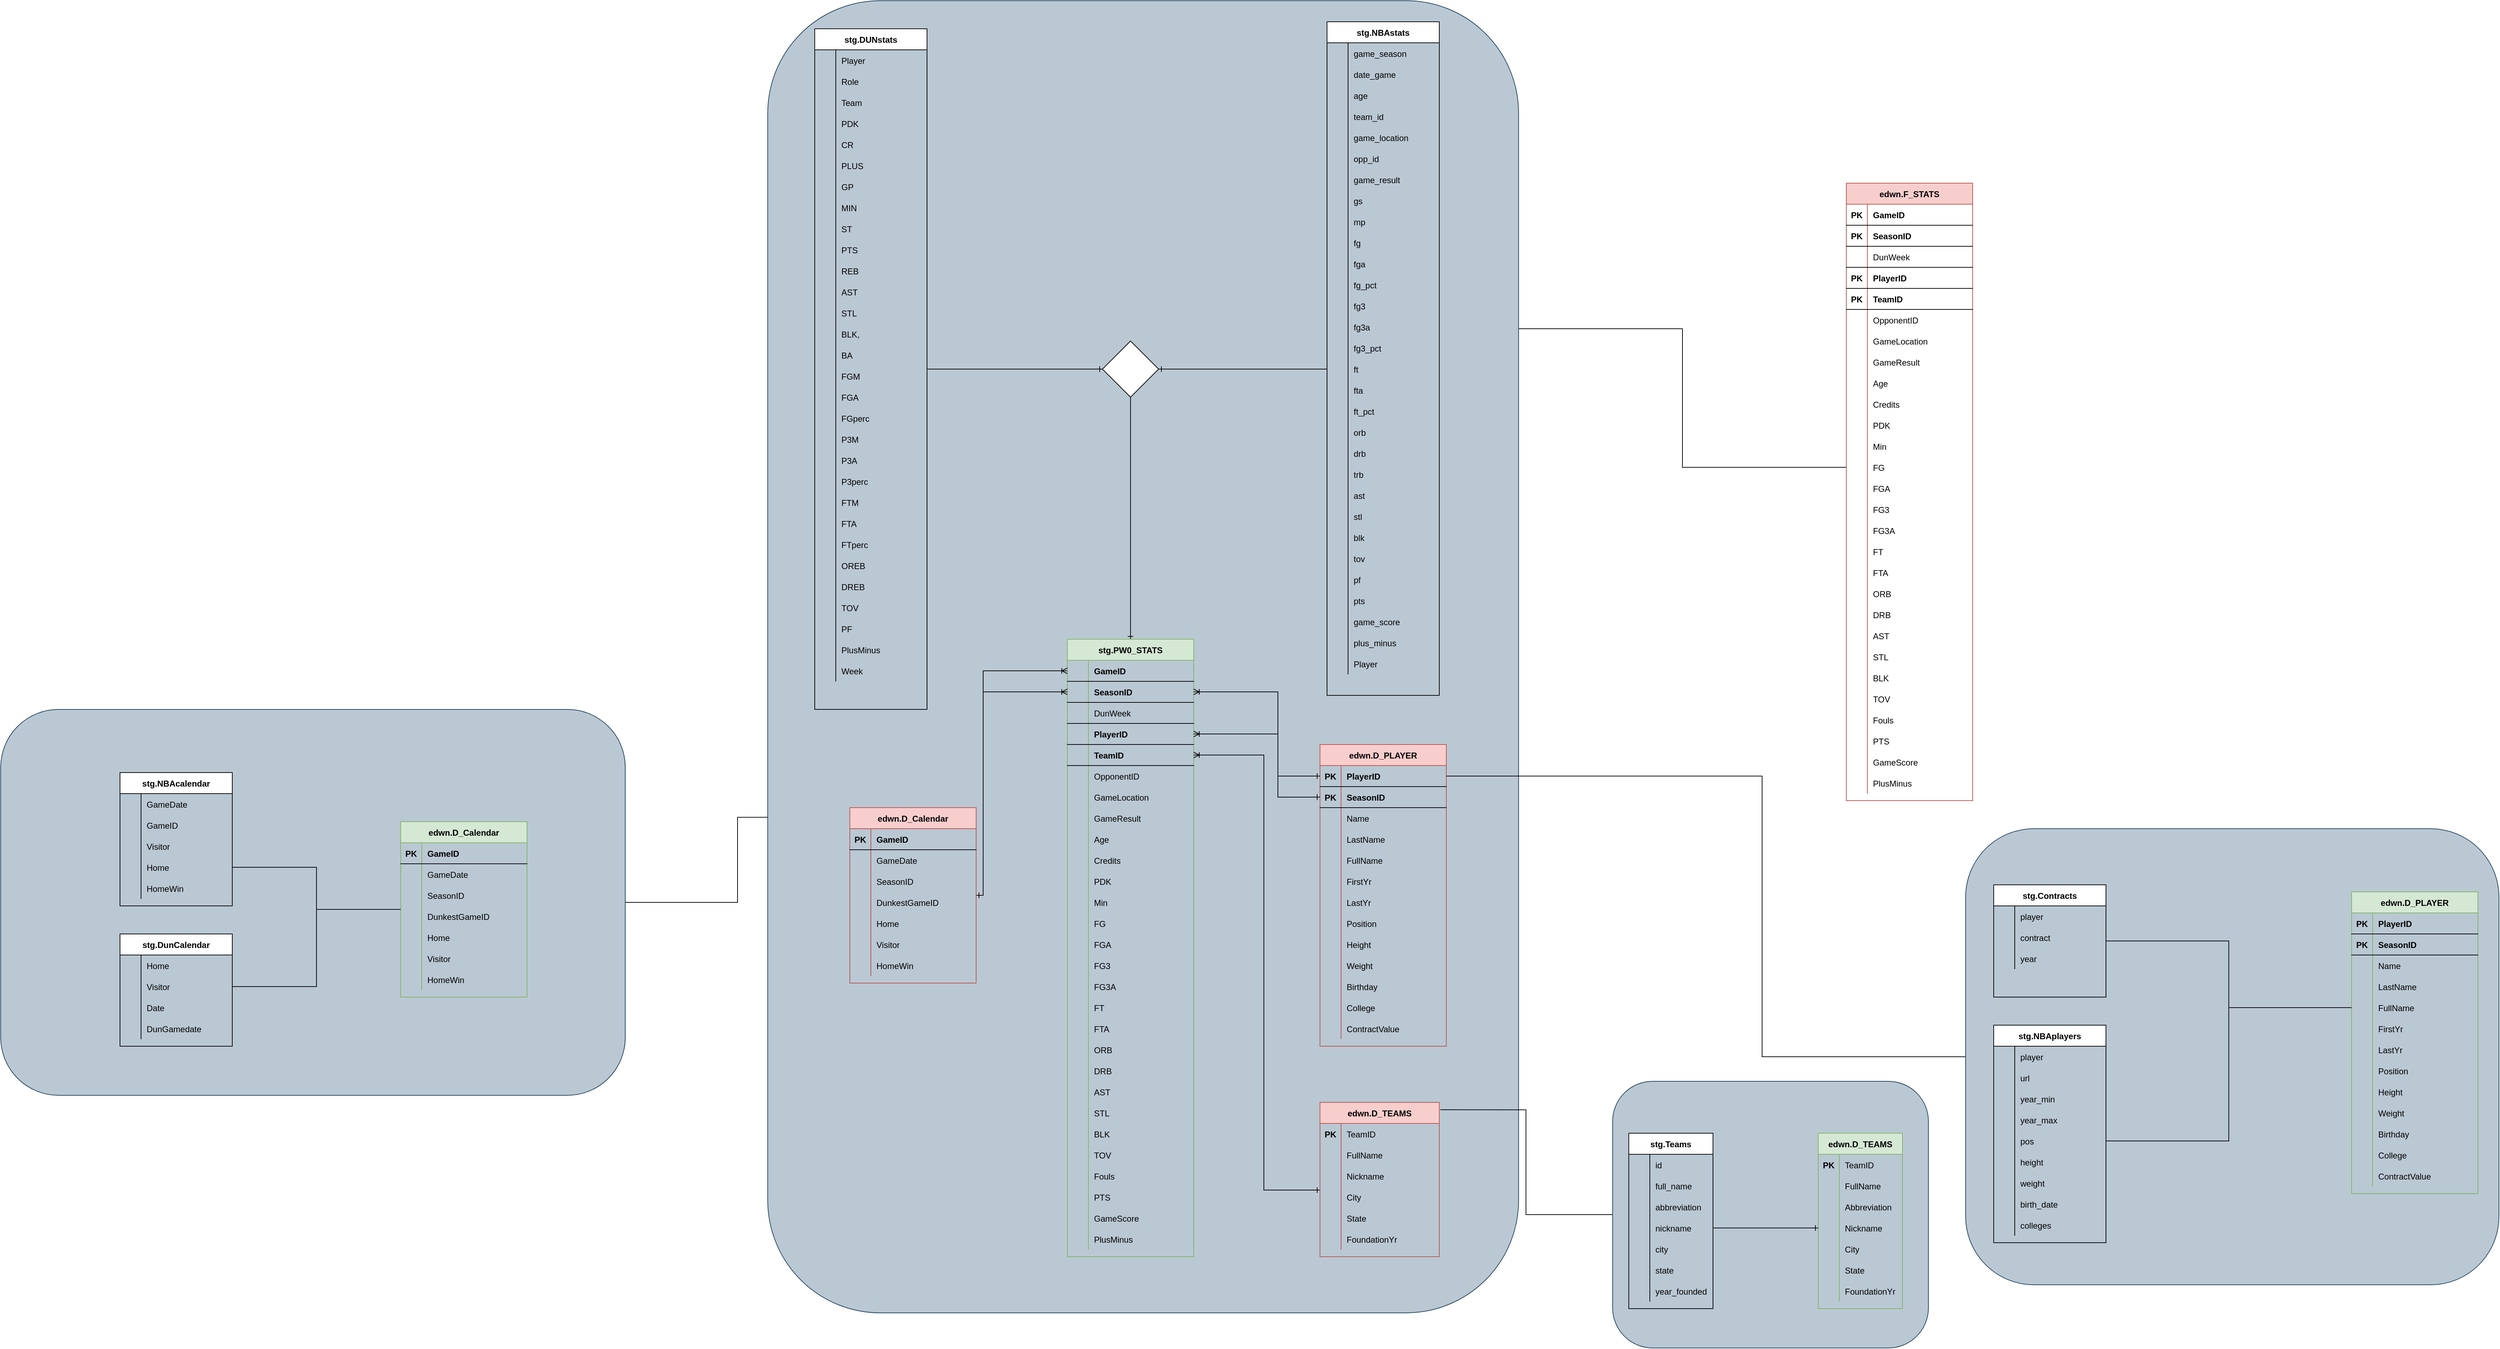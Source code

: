 <mxfile version="15.8.3" type="google"><diagram id="x-bCJHFXmOKxQK2vZ9Xm" name="Schema"><mxGraphModel dx="3594" dy="638" grid="1" gridSize="10" guides="1" tooltips="1" connect="0" arrows="1" fold="1" page="1" pageScale="1" pageWidth="827" pageHeight="1169" math="0" shadow="0"><root><mxCell id="UeUWRwTthKHpP9_nXE7F-0"/><mxCell id="UeUWRwTthKHpP9_nXE7F-1" parent="UeUWRwTthKHpP9_nXE7F-0"/><mxCell id="QAPlayYug6TB_kR2vqoy-55" style="edgeStyle=orthogonalEdgeStyle;rounded=0;orthogonalLoop=1;jettySize=auto;html=1;entryX=0.004;entryY=0.055;entryDx=0;entryDy=0;entryPerimeter=0;startArrow=none;startFill=0;endArrow=none;endFill=0;" parent="UeUWRwTthKHpP9_nXE7F-1" source="QAPlayYug6TB_kR2vqoy-53" target="AdPPBdaNoabsBKasqBnZ-0" edge="1"><mxGeometry relative="1" as="geometry"/></mxCell><mxCell id="QAPlayYug6TB_kR2vqoy-53" value="" style="rounded=1;whiteSpace=wrap;html=1;fillColor=#bac8d3;strokeColor=#23445d;" parent="UeUWRwTthKHpP9_nXE7F-1" vertex="1"><mxGeometry x="-1920" y="1020" width="890" height="550" as="geometry"/></mxCell><mxCell id="WliXENYGvrnO98wGlMiA-137" style="edgeStyle=orthogonalEdgeStyle;rounded=0;orthogonalLoop=1;jettySize=auto;html=1;exitX=1;exitY=0.25;exitDx=0;exitDy=0;entryX=0;entryY=0.5;entryDx=0;entryDy=0;startArrow=none;startFill=0;endArrow=none;endFill=0;" parent="UeUWRwTthKHpP9_nXE7F-1" source="WliXENYGvrnO98wGlMiA-135" target="WliXENYGvrnO98wGlMiA-86" edge="1"><mxGeometry relative="1" as="geometry"/></mxCell><mxCell id="WliXENYGvrnO98wGlMiA-135" value="" style="rounded=1;whiteSpace=wrap;html=1;fillColor=#bac8d3;strokeColor=#23445d;" parent="UeUWRwTthKHpP9_nXE7F-1" vertex="1"><mxGeometry x="-827" y="10" width="1070" height="1870" as="geometry"/></mxCell><mxCell id="VL6LdapUcQYhGr04db6--1" value="" style="edgeStyle=orthogonalEdgeStyle;rounded=0;orthogonalLoop=1;jettySize=auto;html=1;endArrow=ERone;endFill=0;" parent="UeUWRwTthKHpP9_nXE7F-1" source="rsGQ97opc-ZTRCCFDPUH-0" target="VL6LdapUcQYhGr04db6--0" edge="1"><mxGeometry relative="1" as="geometry"/></mxCell><mxCell id="rsGQ97opc-ZTRCCFDPUH-0" value="stg.DUNstats" style="shape=table;startSize=30;container=1;collapsible=1;childLayout=tableLayout;fixedRows=1;rowLines=0;fontStyle=1;align=center;resizeLast=1;" parent="UeUWRwTthKHpP9_nXE7F-1" vertex="1"><mxGeometry x="-760" y="50" width="160" height="970" as="geometry"/></mxCell><mxCell id="rsGQ97opc-ZTRCCFDPUH-1" value="" style="shape=partialRectangle;collapsible=0;dropTarget=0;pointerEvents=0;fillColor=none;points=[[0,0.5],[1,0.5]];portConstraint=eastwest;top=0;left=0;right=0;bottom=0;" parent="rsGQ97opc-ZTRCCFDPUH-0" vertex="1"><mxGeometry y="30" width="160" height="30" as="geometry"/></mxCell><mxCell id="rsGQ97opc-ZTRCCFDPUH-2" value="" style="shape=partialRectangle;overflow=hidden;connectable=0;fillColor=none;top=0;left=0;bottom=0;right=0;" parent="rsGQ97opc-ZTRCCFDPUH-1" vertex="1"><mxGeometry width="30" height="30" as="geometry"><mxRectangle width="30" height="30" as="alternateBounds"/></mxGeometry></mxCell><mxCell id="rsGQ97opc-ZTRCCFDPUH-3" value="Player" style="shape=partialRectangle;overflow=hidden;connectable=0;fillColor=none;top=0;left=0;bottom=0;right=0;align=left;spacingLeft=6;" parent="rsGQ97opc-ZTRCCFDPUH-1" vertex="1"><mxGeometry x="30" width="130" height="30" as="geometry"><mxRectangle width="130" height="30" as="alternateBounds"/></mxGeometry></mxCell><mxCell id="rsGQ97opc-ZTRCCFDPUH-4" value="" style="shape=partialRectangle;collapsible=0;dropTarget=0;pointerEvents=0;fillColor=none;points=[[0,0.5],[1,0.5]];portConstraint=eastwest;top=0;left=0;right=0;bottom=0;" parent="rsGQ97opc-ZTRCCFDPUH-0" vertex="1"><mxGeometry y="60" width="160" height="30" as="geometry"/></mxCell><mxCell id="rsGQ97opc-ZTRCCFDPUH-5" value="" style="shape=partialRectangle;overflow=hidden;connectable=0;fillColor=none;top=0;left=0;bottom=0;right=0;" parent="rsGQ97opc-ZTRCCFDPUH-4" vertex="1"><mxGeometry width="30" height="30" as="geometry"><mxRectangle width="30" height="30" as="alternateBounds"/></mxGeometry></mxCell><mxCell id="rsGQ97opc-ZTRCCFDPUH-6" value="Role" style="shape=partialRectangle;overflow=hidden;connectable=0;fillColor=none;top=0;left=0;bottom=0;right=0;align=left;spacingLeft=6;" parent="rsGQ97opc-ZTRCCFDPUH-4" vertex="1"><mxGeometry x="30" width="130" height="30" as="geometry"><mxRectangle width="130" height="30" as="alternateBounds"/></mxGeometry></mxCell><mxCell id="rsGQ97opc-ZTRCCFDPUH-7" value="" style="shape=partialRectangle;collapsible=0;dropTarget=0;pointerEvents=0;fillColor=none;points=[[0,0.5],[1,0.5]];portConstraint=eastwest;top=0;left=0;right=0;bottom=0;" parent="rsGQ97opc-ZTRCCFDPUH-0" vertex="1"><mxGeometry y="90" width="160" height="30" as="geometry"/></mxCell><mxCell id="rsGQ97opc-ZTRCCFDPUH-8" value="" style="shape=partialRectangle;overflow=hidden;connectable=0;fillColor=none;top=0;left=0;bottom=0;right=0;" parent="rsGQ97opc-ZTRCCFDPUH-7" vertex="1"><mxGeometry width="30" height="30" as="geometry"><mxRectangle width="30" height="30" as="alternateBounds"/></mxGeometry></mxCell><mxCell id="rsGQ97opc-ZTRCCFDPUH-9" value="Team" style="shape=partialRectangle;overflow=hidden;connectable=0;fillColor=none;top=0;left=0;bottom=0;right=0;align=left;spacingLeft=6;" parent="rsGQ97opc-ZTRCCFDPUH-7" vertex="1"><mxGeometry x="30" width="130" height="30" as="geometry"><mxRectangle width="130" height="30" as="alternateBounds"/></mxGeometry></mxCell><mxCell id="rsGQ97opc-ZTRCCFDPUH-10" value="" style="shape=partialRectangle;collapsible=0;dropTarget=0;pointerEvents=0;fillColor=none;points=[[0,0.5],[1,0.5]];portConstraint=eastwest;top=0;left=0;right=0;bottom=0;" parent="rsGQ97opc-ZTRCCFDPUH-0" vertex="1"><mxGeometry y="120" width="160" height="30" as="geometry"/></mxCell><mxCell id="rsGQ97opc-ZTRCCFDPUH-11" value="" style="shape=partialRectangle;overflow=hidden;connectable=0;fillColor=none;top=0;left=0;bottom=0;right=0;" parent="rsGQ97opc-ZTRCCFDPUH-10" vertex="1"><mxGeometry width="30" height="30" as="geometry"><mxRectangle width="30" height="30" as="alternateBounds"/></mxGeometry></mxCell><mxCell id="rsGQ97opc-ZTRCCFDPUH-12" value="PDK" style="shape=partialRectangle;overflow=hidden;connectable=0;fillColor=none;top=0;left=0;bottom=0;right=0;align=left;spacingLeft=6;" parent="rsGQ97opc-ZTRCCFDPUH-10" vertex="1"><mxGeometry x="30" width="130" height="30" as="geometry"><mxRectangle width="130" height="30" as="alternateBounds"/></mxGeometry></mxCell><mxCell id="rsGQ97opc-ZTRCCFDPUH-13" value="" style="shape=partialRectangle;collapsible=0;dropTarget=0;pointerEvents=0;fillColor=none;points=[[0,0.5],[1,0.5]];portConstraint=eastwest;top=0;left=0;right=0;bottom=0;" parent="rsGQ97opc-ZTRCCFDPUH-0" vertex="1"><mxGeometry y="150" width="160" height="30" as="geometry"/></mxCell><mxCell id="rsGQ97opc-ZTRCCFDPUH-14" value="" style="shape=partialRectangle;overflow=hidden;connectable=0;fillColor=none;top=0;left=0;bottom=0;right=0;" parent="rsGQ97opc-ZTRCCFDPUH-13" vertex="1"><mxGeometry width="30" height="30" as="geometry"><mxRectangle width="30" height="30" as="alternateBounds"/></mxGeometry></mxCell><mxCell id="rsGQ97opc-ZTRCCFDPUH-15" value="CR" style="shape=partialRectangle;overflow=hidden;connectable=0;fillColor=none;top=0;left=0;bottom=0;right=0;align=left;spacingLeft=6;" parent="rsGQ97opc-ZTRCCFDPUH-13" vertex="1"><mxGeometry x="30" width="130" height="30" as="geometry"><mxRectangle width="130" height="30" as="alternateBounds"/></mxGeometry></mxCell><mxCell id="rsGQ97opc-ZTRCCFDPUH-16" value="" style="shape=partialRectangle;collapsible=0;dropTarget=0;pointerEvents=0;fillColor=none;points=[[0,0.5],[1,0.5]];portConstraint=eastwest;top=0;left=0;right=0;bottom=0;" parent="rsGQ97opc-ZTRCCFDPUH-0" vertex="1"><mxGeometry y="180" width="160" height="30" as="geometry"/></mxCell><mxCell id="rsGQ97opc-ZTRCCFDPUH-17" value="" style="shape=partialRectangle;overflow=hidden;connectable=0;fillColor=none;top=0;left=0;bottom=0;right=0;" parent="rsGQ97opc-ZTRCCFDPUH-16" vertex="1"><mxGeometry width="30" height="30" as="geometry"><mxRectangle width="30" height="30" as="alternateBounds"/></mxGeometry></mxCell><mxCell id="rsGQ97opc-ZTRCCFDPUH-18" value="PLUS" style="shape=partialRectangle;overflow=hidden;connectable=0;fillColor=none;top=0;left=0;bottom=0;right=0;align=left;spacingLeft=6;" parent="rsGQ97opc-ZTRCCFDPUH-16" vertex="1"><mxGeometry x="30" width="130" height="30" as="geometry"><mxRectangle width="130" height="30" as="alternateBounds"/></mxGeometry></mxCell><mxCell id="rsGQ97opc-ZTRCCFDPUH-19" value="" style="shape=partialRectangle;collapsible=0;dropTarget=0;pointerEvents=0;fillColor=none;points=[[0,0.5],[1,0.5]];portConstraint=eastwest;top=0;left=0;right=0;bottom=0;" parent="rsGQ97opc-ZTRCCFDPUH-0" vertex="1"><mxGeometry y="210" width="160" height="30" as="geometry"/></mxCell><mxCell id="rsGQ97opc-ZTRCCFDPUH-20" value="" style="shape=partialRectangle;overflow=hidden;connectable=0;fillColor=none;top=0;left=0;bottom=0;right=0;" parent="rsGQ97opc-ZTRCCFDPUH-19" vertex="1"><mxGeometry width="30" height="30" as="geometry"><mxRectangle width="30" height="30" as="alternateBounds"/></mxGeometry></mxCell><mxCell id="rsGQ97opc-ZTRCCFDPUH-21" value="GP" style="shape=partialRectangle;overflow=hidden;connectable=0;fillColor=none;top=0;left=0;bottom=0;right=0;align=left;spacingLeft=6;" parent="rsGQ97opc-ZTRCCFDPUH-19" vertex="1"><mxGeometry x="30" width="130" height="30" as="geometry"><mxRectangle width="130" height="30" as="alternateBounds"/></mxGeometry></mxCell><mxCell id="rsGQ97opc-ZTRCCFDPUH-22" value="" style="shape=partialRectangle;collapsible=0;dropTarget=0;pointerEvents=0;fillColor=none;points=[[0,0.5],[1,0.5]];portConstraint=eastwest;top=0;left=0;right=0;bottom=0;" parent="rsGQ97opc-ZTRCCFDPUH-0" vertex="1"><mxGeometry y="240" width="160" height="30" as="geometry"/></mxCell><mxCell id="rsGQ97opc-ZTRCCFDPUH-23" value="" style="shape=partialRectangle;overflow=hidden;connectable=0;fillColor=none;top=0;left=0;bottom=0;right=0;" parent="rsGQ97opc-ZTRCCFDPUH-22" vertex="1"><mxGeometry width="30" height="30" as="geometry"><mxRectangle width="30" height="30" as="alternateBounds"/></mxGeometry></mxCell><mxCell id="rsGQ97opc-ZTRCCFDPUH-24" value="MIN" style="shape=partialRectangle;overflow=hidden;connectable=0;fillColor=none;top=0;left=0;bottom=0;right=0;align=left;spacingLeft=6;" parent="rsGQ97opc-ZTRCCFDPUH-22" vertex="1"><mxGeometry x="30" width="130" height="30" as="geometry"><mxRectangle width="130" height="30" as="alternateBounds"/></mxGeometry></mxCell><mxCell id="rsGQ97opc-ZTRCCFDPUH-25" value="" style="shape=partialRectangle;collapsible=0;dropTarget=0;pointerEvents=0;fillColor=none;points=[[0,0.5],[1,0.5]];portConstraint=eastwest;top=0;left=0;right=0;bottom=0;" parent="rsGQ97opc-ZTRCCFDPUH-0" vertex="1"><mxGeometry y="270" width="160" height="30" as="geometry"/></mxCell><mxCell id="rsGQ97opc-ZTRCCFDPUH-26" value="" style="shape=partialRectangle;overflow=hidden;connectable=0;fillColor=none;top=0;left=0;bottom=0;right=0;" parent="rsGQ97opc-ZTRCCFDPUH-25" vertex="1"><mxGeometry width="30" height="30" as="geometry"><mxRectangle width="30" height="30" as="alternateBounds"/></mxGeometry></mxCell><mxCell id="rsGQ97opc-ZTRCCFDPUH-27" value="ST" style="shape=partialRectangle;overflow=hidden;connectable=0;fillColor=none;top=0;left=0;bottom=0;right=0;align=left;spacingLeft=6;" parent="rsGQ97opc-ZTRCCFDPUH-25" vertex="1"><mxGeometry x="30" width="130" height="30" as="geometry"><mxRectangle width="130" height="30" as="alternateBounds"/></mxGeometry></mxCell><mxCell id="rsGQ97opc-ZTRCCFDPUH-28" value="" style="shape=partialRectangle;collapsible=0;dropTarget=0;pointerEvents=0;fillColor=none;points=[[0,0.5],[1,0.5]];portConstraint=eastwest;top=0;left=0;right=0;bottom=0;" parent="rsGQ97opc-ZTRCCFDPUH-0" vertex="1"><mxGeometry y="300" width="160" height="30" as="geometry"/></mxCell><mxCell id="rsGQ97opc-ZTRCCFDPUH-29" value="" style="shape=partialRectangle;overflow=hidden;connectable=0;fillColor=none;top=0;left=0;bottom=0;right=0;" parent="rsGQ97opc-ZTRCCFDPUH-28" vertex="1"><mxGeometry width="30" height="30" as="geometry"><mxRectangle width="30" height="30" as="alternateBounds"/></mxGeometry></mxCell><mxCell id="rsGQ97opc-ZTRCCFDPUH-30" value="PTS" style="shape=partialRectangle;overflow=hidden;connectable=0;fillColor=none;top=0;left=0;bottom=0;right=0;align=left;spacingLeft=6;" parent="rsGQ97opc-ZTRCCFDPUH-28" vertex="1"><mxGeometry x="30" width="130" height="30" as="geometry"><mxRectangle width="130" height="30" as="alternateBounds"/></mxGeometry></mxCell><mxCell id="rsGQ97opc-ZTRCCFDPUH-31" value="" style="shape=partialRectangle;collapsible=0;dropTarget=0;pointerEvents=0;fillColor=none;points=[[0,0.5],[1,0.5]];portConstraint=eastwest;top=0;left=0;right=0;bottom=0;" parent="rsGQ97opc-ZTRCCFDPUH-0" vertex="1"><mxGeometry y="330" width="160" height="30" as="geometry"/></mxCell><mxCell id="rsGQ97opc-ZTRCCFDPUH-32" value="" style="shape=partialRectangle;overflow=hidden;connectable=0;fillColor=none;top=0;left=0;bottom=0;right=0;" parent="rsGQ97opc-ZTRCCFDPUH-31" vertex="1"><mxGeometry width="30" height="30" as="geometry"><mxRectangle width="30" height="30" as="alternateBounds"/></mxGeometry></mxCell><mxCell id="rsGQ97opc-ZTRCCFDPUH-33" value="REB" style="shape=partialRectangle;overflow=hidden;connectable=0;fillColor=none;top=0;left=0;bottom=0;right=0;align=left;spacingLeft=6;" parent="rsGQ97opc-ZTRCCFDPUH-31" vertex="1"><mxGeometry x="30" width="130" height="30" as="geometry"><mxRectangle width="130" height="30" as="alternateBounds"/></mxGeometry></mxCell><mxCell id="rsGQ97opc-ZTRCCFDPUH-34" value="" style="shape=partialRectangle;collapsible=0;dropTarget=0;pointerEvents=0;fillColor=none;points=[[0,0.5],[1,0.5]];portConstraint=eastwest;top=0;left=0;right=0;bottom=0;" parent="rsGQ97opc-ZTRCCFDPUH-0" vertex="1"><mxGeometry y="360" width="160" height="30" as="geometry"/></mxCell><mxCell id="rsGQ97opc-ZTRCCFDPUH-35" value="" style="shape=partialRectangle;overflow=hidden;connectable=0;fillColor=none;top=0;left=0;bottom=0;right=0;" parent="rsGQ97opc-ZTRCCFDPUH-34" vertex="1"><mxGeometry width="30" height="30" as="geometry"><mxRectangle width="30" height="30" as="alternateBounds"/></mxGeometry></mxCell><mxCell id="rsGQ97opc-ZTRCCFDPUH-36" value="AST" style="shape=partialRectangle;overflow=hidden;connectable=0;fillColor=none;top=0;left=0;bottom=0;right=0;align=left;spacingLeft=6;" parent="rsGQ97opc-ZTRCCFDPUH-34" vertex="1"><mxGeometry x="30" width="130" height="30" as="geometry"><mxRectangle width="130" height="30" as="alternateBounds"/></mxGeometry></mxCell><mxCell id="rsGQ97opc-ZTRCCFDPUH-37" value="" style="shape=partialRectangle;collapsible=0;dropTarget=0;pointerEvents=0;fillColor=none;points=[[0,0.5],[1,0.5]];portConstraint=eastwest;top=0;left=0;right=0;bottom=0;" parent="rsGQ97opc-ZTRCCFDPUH-0" vertex="1"><mxGeometry y="390" width="160" height="30" as="geometry"/></mxCell><mxCell id="rsGQ97opc-ZTRCCFDPUH-38" value="" style="shape=partialRectangle;overflow=hidden;connectable=0;fillColor=none;top=0;left=0;bottom=0;right=0;" parent="rsGQ97opc-ZTRCCFDPUH-37" vertex="1"><mxGeometry width="30" height="30" as="geometry"><mxRectangle width="30" height="30" as="alternateBounds"/></mxGeometry></mxCell><mxCell id="rsGQ97opc-ZTRCCFDPUH-39" value="STL" style="shape=partialRectangle;overflow=hidden;connectable=0;fillColor=none;top=0;left=0;bottom=0;right=0;align=left;spacingLeft=6;" parent="rsGQ97opc-ZTRCCFDPUH-37" vertex="1"><mxGeometry x="30" width="130" height="30" as="geometry"><mxRectangle width="130" height="30" as="alternateBounds"/></mxGeometry></mxCell><mxCell id="rsGQ97opc-ZTRCCFDPUH-40" value="" style="shape=partialRectangle;collapsible=0;dropTarget=0;pointerEvents=0;fillColor=none;points=[[0,0.5],[1,0.5]];portConstraint=eastwest;top=0;left=0;right=0;bottom=0;" parent="rsGQ97opc-ZTRCCFDPUH-0" vertex="1"><mxGeometry y="420" width="160" height="30" as="geometry"/></mxCell><mxCell id="rsGQ97opc-ZTRCCFDPUH-41" value="" style="shape=partialRectangle;overflow=hidden;connectable=0;fillColor=none;top=0;left=0;bottom=0;right=0;" parent="rsGQ97opc-ZTRCCFDPUH-40" vertex="1"><mxGeometry width="30" height="30" as="geometry"><mxRectangle width="30" height="30" as="alternateBounds"/></mxGeometry></mxCell><mxCell id="rsGQ97opc-ZTRCCFDPUH-42" value="BLK," style="shape=partialRectangle;overflow=hidden;connectable=0;fillColor=none;top=0;left=0;bottom=0;right=0;align=left;spacingLeft=6;" parent="rsGQ97opc-ZTRCCFDPUH-40" vertex="1"><mxGeometry x="30" width="130" height="30" as="geometry"><mxRectangle width="130" height="30" as="alternateBounds"/></mxGeometry></mxCell><mxCell id="rsGQ97opc-ZTRCCFDPUH-43" value="" style="shape=partialRectangle;collapsible=0;dropTarget=0;pointerEvents=0;fillColor=none;points=[[0,0.5],[1,0.5]];portConstraint=eastwest;top=0;left=0;right=0;bottom=0;" parent="rsGQ97opc-ZTRCCFDPUH-0" vertex="1"><mxGeometry y="450" width="160" height="30" as="geometry"/></mxCell><mxCell id="rsGQ97opc-ZTRCCFDPUH-44" value="" style="shape=partialRectangle;overflow=hidden;connectable=0;fillColor=none;top=0;left=0;bottom=0;right=0;" parent="rsGQ97opc-ZTRCCFDPUH-43" vertex="1"><mxGeometry width="30" height="30" as="geometry"><mxRectangle width="30" height="30" as="alternateBounds"/></mxGeometry></mxCell><mxCell id="rsGQ97opc-ZTRCCFDPUH-45" value="BA" style="shape=partialRectangle;overflow=hidden;connectable=0;fillColor=none;top=0;left=0;bottom=0;right=0;align=left;spacingLeft=6;" parent="rsGQ97opc-ZTRCCFDPUH-43" vertex="1"><mxGeometry x="30" width="130" height="30" as="geometry"><mxRectangle width="130" height="30" as="alternateBounds"/></mxGeometry></mxCell><mxCell id="rsGQ97opc-ZTRCCFDPUH-46" value="" style="shape=partialRectangle;collapsible=0;dropTarget=0;pointerEvents=0;fillColor=none;points=[[0,0.5],[1,0.5]];portConstraint=eastwest;top=0;left=0;right=0;bottom=0;" parent="rsGQ97opc-ZTRCCFDPUH-0" vertex="1"><mxGeometry y="480" width="160" height="30" as="geometry"/></mxCell><mxCell id="rsGQ97opc-ZTRCCFDPUH-47" value="" style="shape=partialRectangle;overflow=hidden;connectable=0;fillColor=none;top=0;left=0;bottom=0;right=0;" parent="rsGQ97opc-ZTRCCFDPUH-46" vertex="1"><mxGeometry width="30" height="30" as="geometry"><mxRectangle width="30" height="30" as="alternateBounds"/></mxGeometry></mxCell><mxCell id="rsGQ97opc-ZTRCCFDPUH-48" value="FGM" style="shape=partialRectangle;overflow=hidden;connectable=0;fillColor=none;top=0;left=0;bottom=0;right=0;align=left;spacingLeft=6;" parent="rsGQ97opc-ZTRCCFDPUH-46" vertex="1"><mxGeometry x="30" width="130" height="30" as="geometry"><mxRectangle width="130" height="30" as="alternateBounds"/></mxGeometry></mxCell><mxCell id="rsGQ97opc-ZTRCCFDPUH-49" value="" style="shape=partialRectangle;collapsible=0;dropTarget=0;pointerEvents=0;fillColor=none;points=[[0,0.5],[1,0.5]];portConstraint=eastwest;top=0;left=0;right=0;bottom=0;" parent="rsGQ97opc-ZTRCCFDPUH-0" vertex="1"><mxGeometry y="510" width="160" height="30" as="geometry"/></mxCell><mxCell id="rsGQ97opc-ZTRCCFDPUH-50" value="" style="shape=partialRectangle;overflow=hidden;connectable=0;fillColor=none;top=0;left=0;bottom=0;right=0;" parent="rsGQ97opc-ZTRCCFDPUH-49" vertex="1"><mxGeometry width="30" height="30" as="geometry"><mxRectangle width="30" height="30" as="alternateBounds"/></mxGeometry></mxCell><mxCell id="rsGQ97opc-ZTRCCFDPUH-51" value="FGA" style="shape=partialRectangle;overflow=hidden;connectable=0;fillColor=none;top=0;left=0;bottom=0;right=0;align=left;spacingLeft=6;" parent="rsGQ97opc-ZTRCCFDPUH-49" vertex="1"><mxGeometry x="30" width="130" height="30" as="geometry"><mxRectangle width="130" height="30" as="alternateBounds"/></mxGeometry></mxCell><mxCell id="rsGQ97opc-ZTRCCFDPUH-52" value="" style="shape=partialRectangle;collapsible=0;dropTarget=0;pointerEvents=0;fillColor=none;points=[[0,0.5],[1,0.5]];portConstraint=eastwest;top=0;left=0;right=0;bottom=0;" parent="rsGQ97opc-ZTRCCFDPUH-0" vertex="1"><mxGeometry y="540" width="160" height="30" as="geometry"/></mxCell><mxCell id="rsGQ97opc-ZTRCCFDPUH-53" value="" style="shape=partialRectangle;overflow=hidden;connectable=0;fillColor=none;top=0;left=0;bottom=0;right=0;" parent="rsGQ97opc-ZTRCCFDPUH-52" vertex="1"><mxGeometry width="30" height="30" as="geometry"><mxRectangle width="30" height="30" as="alternateBounds"/></mxGeometry></mxCell><mxCell id="rsGQ97opc-ZTRCCFDPUH-54" value="FGperc" style="shape=partialRectangle;overflow=hidden;connectable=0;fillColor=none;top=0;left=0;bottom=0;right=0;align=left;spacingLeft=6;" parent="rsGQ97opc-ZTRCCFDPUH-52" vertex="1"><mxGeometry x="30" width="130" height="30" as="geometry"><mxRectangle width="130" height="30" as="alternateBounds"/></mxGeometry></mxCell><mxCell id="rsGQ97opc-ZTRCCFDPUH-55" value="" style="shape=partialRectangle;collapsible=0;dropTarget=0;pointerEvents=0;fillColor=none;points=[[0,0.5],[1,0.5]];portConstraint=eastwest;top=0;left=0;right=0;bottom=0;" parent="rsGQ97opc-ZTRCCFDPUH-0" vertex="1"><mxGeometry y="570" width="160" height="30" as="geometry"/></mxCell><mxCell id="rsGQ97opc-ZTRCCFDPUH-56" value="" style="shape=partialRectangle;overflow=hidden;connectable=0;fillColor=none;top=0;left=0;bottom=0;right=0;" parent="rsGQ97opc-ZTRCCFDPUH-55" vertex="1"><mxGeometry width="30" height="30" as="geometry"><mxRectangle width="30" height="30" as="alternateBounds"/></mxGeometry></mxCell><mxCell id="rsGQ97opc-ZTRCCFDPUH-57" value="P3M" style="shape=partialRectangle;overflow=hidden;connectable=0;fillColor=none;top=0;left=0;bottom=0;right=0;align=left;spacingLeft=6;" parent="rsGQ97opc-ZTRCCFDPUH-55" vertex="1"><mxGeometry x="30" width="130" height="30" as="geometry"><mxRectangle width="130" height="30" as="alternateBounds"/></mxGeometry></mxCell><mxCell id="rsGQ97opc-ZTRCCFDPUH-58" value="" style="shape=partialRectangle;collapsible=0;dropTarget=0;pointerEvents=0;fillColor=none;points=[[0,0.5],[1,0.5]];portConstraint=eastwest;top=0;left=0;right=0;bottom=0;" parent="rsGQ97opc-ZTRCCFDPUH-0" vertex="1"><mxGeometry y="600" width="160" height="30" as="geometry"/></mxCell><mxCell id="rsGQ97opc-ZTRCCFDPUH-59" value="" style="shape=partialRectangle;overflow=hidden;connectable=0;fillColor=none;top=0;left=0;bottom=0;right=0;" parent="rsGQ97opc-ZTRCCFDPUH-58" vertex="1"><mxGeometry width="30" height="30" as="geometry"><mxRectangle width="30" height="30" as="alternateBounds"/></mxGeometry></mxCell><mxCell id="rsGQ97opc-ZTRCCFDPUH-60" value="P3A" style="shape=partialRectangle;overflow=hidden;connectable=0;fillColor=none;top=0;left=0;bottom=0;right=0;align=left;spacingLeft=6;" parent="rsGQ97opc-ZTRCCFDPUH-58" vertex="1"><mxGeometry x="30" width="130" height="30" as="geometry"><mxRectangle width="130" height="30" as="alternateBounds"/></mxGeometry></mxCell><mxCell id="rsGQ97opc-ZTRCCFDPUH-61" value="" style="shape=partialRectangle;collapsible=0;dropTarget=0;pointerEvents=0;fillColor=none;points=[[0,0.5],[1,0.5]];portConstraint=eastwest;top=0;left=0;right=0;bottom=0;" parent="rsGQ97opc-ZTRCCFDPUH-0" vertex="1"><mxGeometry y="630" width="160" height="30" as="geometry"/></mxCell><mxCell id="rsGQ97opc-ZTRCCFDPUH-62" value="" style="shape=partialRectangle;overflow=hidden;connectable=0;fillColor=none;top=0;left=0;bottom=0;right=0;" parent="rsGQ97opc-ZTRCCFDPUH-61" vertex="1"><mxGeometry width="30" height="30" as="geometry"><mxRectangle width="30" height="30" as="alternateBounds"/></mxGeometry></mxCell><mxCell id="rsGQ97opc-ZTRCCFDPUH-63" value="P3perc" style="shape=partialRectangle;overflow=hidden;connectable=0;fillColor=none;top=0;left=0;bottom=0;right=0;align=left;spacingLeft=6;" parent="rsGQ97opc-ZTRCCFDPUH-61" vertex="1"><mxGeometry x="30" width="130" height="30" as="geometry"><mxRectangle width="130" height="30" as="alternateBounds"/></mxGeometry></mxCell><mxCell id="rsGQ97opc-ZTRCCFDPUH-64" value="" style="shape=partialRectangle;collapsible=0;dropTarget=0;pointerEvents=0;fillColor=none;points=[[0,0.5],[1,0.5]];portConstraint=eastwest;top=0;left=0;right=0;bottom=0;" parent="rsGQ97opc-ZTRCCFDPUH-0" vertex="1"><mxGeometry y="660" width="160" height="30" as="geometry"/></mxCell><mxCell id="rsGQ97opc-ZTRCCFDPUH-65" value="" style="shape=partialRectangle;overflow=hidden;connectable=0;fillColor=none;top=0;left=0;bottom=0;right=0;" parent="rsGQ97opc-ZTRCCFDPUH-64" vertex="1"><mxGeometry width="30" height="30" as="geometry"><mxRectangle width="30" height="30" as="alternateBounds"/></mxGeometry></mxCell><mxCell id="rsGQ97opc-ZTRCCFDPUH-66" value="FTM" style="shape=partialRectangle;overflow=hidden;connectable=0;fillColor=none;top=0;left=0;bottom=0;right=0;align=left;spacingLeft=6;" parent="rsGQ97opc-ZTRCCFDPUH-64" vertex="1"><mxGeometry x="30" width="130" height="30" as="geometry"><mxRectangle width="130" height="30" as="alternateBounds"/></mxGeometry></mxCell><mxCell id="rsGQ97opc-ZTRCCFDPUH-67" value="" style="shape=partialRectangle;collapsible=0;dropTarget=0;pointerEvents=0;fillColor=none;points=[[0,0.5],[1,0.5]];portConstraint=eastwest;top=0;left=0;right=0;bottom=0;" parent="rsGQ97opc-ZTRCCFDPUH-0" vertex="1"><mxGeometry y="690" width="160" height="30" as="geometry"/></mxCell><mxCell id="rsGQ97opc-ZTRCCFDPUH-68" value="" style="shape=partialRectangle;overflow=hidden;connectable=0;fillColor=none;top=0;left=0;bottom=0;right=0;" parent="rsGQ97opc-ZTRCCFDPUH-67" vertex="1"><mxGeometry width="30" height="30" as="geometry"><mxRectangle width="30" height="30" as="alternateBounds"/></mxGeometry></mxCell><mxCell id="rsGQ97opc-ZTRCCFDPUH-69" value="FTA" style="shape=partialRectangle;overflow=hidden;connectable=0;fillColor=none;top=0;left=0;bottom=0;right=0;align=left;spacingLeft=6;" parent="rsGQ97opc-ZTRCCFDPUH-67" vertex="1"><mxGeometry x="30" width="130" height="30" as="geometry"><mxRectangle width="130" height="30" as="alternateBounds"/></mxGeometry></mxCell><mxCell id="rsGQ97opc-ZTRCCFDPUH-70" value="" style="shape=partialRectangle;collapsible=0;dropTarget=0;pointerEvents=0;fillColor=none;points=[[0,0.5],[1,0.5]];portConstraint=eastwest;top=0;left=0;right=0;bottom=0;" parent="rsGQ97opc-ZTRCCFDPUH-0" vertex="1"><mxGeometry y="720" width="160" height="30" as="geometry"/></mxCell><mxCell id="rsGQ97opc-ZTRCCFDPUH-71" value="" style="shape=partialRectangle;overflow=hidden;connectable=0;fillColor=none;top=0;left=0;bottom=0;right=0;" parent="rsGQ97opc-ZTRCCFDPUH-70" vertex="1"><mxGeometry width="30" height="30" as="geometry"><mxRectangle width="30" height="30" as="alternateBounds"/></mxGeometry></mxCell><mxCell id="rsGQ97opc-ZTRCCFDPUH-72" value="FTperc" style="shape=partialRectangle;overflow=hidden;connectable=0;fillColor=none;top=0;left=0;bottom=0;right=0;align=left;spacingLeft=6;" parent="rsGQ97opc-ZTRCCFDPUH-70" vertex="1"><mxGeometry x="30" width="130" height="30" as="geometry"><mxRectangle width="130" height="30" as="alternateBounds"/></mxGeometry></mxCell><mxCell id="rsGQ97opc-ZTRCCFDPUH-73" value="" style="shape=partialRectangle;collapsible=0;dropTarget=0;pointerEvents=0;fillColor=none;points=[[0,0.5],[1,0.5]];portConstraint=eastwest;top=0;left=0;right=0;bottom=0;" parent="rsGQ97opc-ZTRCCFDPUH-0" vertex="1"><mxGeometry y="750" width="160" height="30" as="geometry"/></mxCell><mxCell id="rsGQ97opc-ZTRCCFDPUH-74" value="" style="shape=partialRectangle;overflow=hidden;connectable=0;fillColor=none;top=0;left=0;bottom=0;right=0;" parent="rsGQ97opc-ZTRCCFDPUH-73" vertex="1"><mxGeometry width="30" height="30" as="geometry"><mxRectangle width="30" height="30" as="alternateBounds"/></mxGeometry></mxCell><mxCell id="rsGQ97opc-ZTRCCFDPUH-75" value="OREB" style="shape=partialRectangle;overflow=hidden;connectable=0;fillColor=none;top=0;left=0;bottom=0;right=0;align=left;spacingLeft=6;" parent="rsGQ97opc-ZTRCCFDPUH-73" vertex="1"><mxGeometry x="30" width="130" height="30" as="geometry"><mxRectangle width="130" height="30" as="alternateBounds"/></mxGeometry></mxCell><mxCell id="rsGQ97opc-ZTRCCFDPUH-76" value="" style="shape=partialRectangle;collapsible=0;dropTarget=0;pointerEvents=0;fillColor=none;points=[[0,0.5],[1,0.5]];portConstraint=eastwest;top=0;left=0;right=0;bottom=0;" parent="rsGQ97opc-ZTRCCFDPUH-0" vertex="1"><mxGeometry y="780" width="160" height="30" as="geometry"/></mxCell><mxCell id="rsGQ97opc-ZTRCCFDPUH-77" value="" style="shape=partialRectangle;overflow=hidden;connectable=0;fillColor=none;top=0;left=0;bottom=0;right=0;" parent="rsGQ97opc-ZTRCCFDPUH-76" vertex="1"><mxGeometry width="30" height="30" as="geometry"><mxRectangle width="30" height="30" as="alternateBounds"/></mxGeometry></mxCell><mxCell id="rsGQ97opc-ZTRCCFDPUH-78" value="DREB" style="shape=partialRectangle;overflow=hidden;connectable=0;fillColor=none;top=0;left=0;bottom=0;right=0;align=left;spacingLeft=6;" parent="rsGQ97opc-ZTRCCFDPUH-76" vertex="1"><mxGeometry x="30" width="130" height="30" as="geometry"><mxRectangle width="130" height="30" as="alternateBounds"/></mxGeometry></mxCell><mxCell id="rsGQ97opc-ZTRCCFDPUH-79" value="" style="shape=partialRectangle;collapsible=0;dropTarget=0;pointerEvents=0;fillColor=none;points=[[0,0.5],[1,0.5]];portConstraint=eastwest;top=0;left=0;right=0;bottom=0;" parent="rsGQ97opc-ZTRCCFDPUH-0" vertex="1"><mxGeometry y="810" width="160" height="30" as="geometry"/></mxCell><mxCell id="rsGQ97opc-ZTRCCFDPUH-80" value="" style="shape=partialRectangle;overflow=hidden;connectable=0;fillColor=none;top=0;left=0;bottom=0;right=0;" parent="rsGQ97opc-ZTRCCFDPUH-79" vertex="1"><mxGeometry width="30" height="30" as="geometry"><mxRectangle width="30" height="30" as="alternateBounds"/></mxGeometry></mxCell><mxCell id="rsGQ97opc-ZTRCCFDPUH-81" value="TOV" style="shape=partialRectangle;overflow=hidden;connectable=0;fillColor=none;top=0;left=0;bottom=0;right=0;align=left;spacingLeft=6;" parent="rsGQ97opc-ZTRCCFDPUH-79" vertex="1"><mxGeometry x="30" width="130" height="30" as="geometry"><mxRectangle width="130" height="30" as="alternateBounds"/></mxGeometry></mxCell><mxCell id="rsGQ97opc-ZTRCCFDPUH-82" value="" style="shape=partialRectangle;collapsible=0;dropTarget=0;pointerEvents=0;fillColor=none;points=[[0,0.5],[1,0.5]];portConstraint=eastwest;top=0;left=0;right=0;bottom=0;" parent="rsGQ97opc-ZTRCCFDPUH-0" vertex="1"><mxGeometry y="840" width="160" height="30" as="geometry"/></mxCell><mxCell id="rsGQ97opc-ZTRCCFDPUH-83" value="" style="shape=partialRectangle;overflow=hidden;connectable=0;fillColor=none;top=0;left=0;bottom=0;right=0;" parent="rsGQ97opc-ZTRCCFDPUH-82" vertex="1"><mxGeometry width="30" height="30" as="geometry"><mxRectangle width="30" height="30" as="alternateBounds"/></mxGeometry></mxCell><mxCell id="rsGQ97opc-ZTRCCFDPUH-84" value="PF" style="shape=partialRectangle;overflow=hidden;connectable=0;fillColor=none;top=0;left=0;bottom=0;right=0;align=left;spacingLeft=6;" parent="rsGQ97opc-ZTRCCFDPUH-82" vertex="1"><mxGeometry x="30" width="130" height="30" as="geometry"><mxRectangle width="130" height="30" as="alternateBounds"/></mxGeometry></mxCell><mxCell id="rsGQ97opc-ZTRCCFDPUH-85" value="" style="shape=partialRectangle;collapsible=0;dropTarget=0;pointerEvents=0;fillColor=none;points=[[0,0.5],[1,0.5]];portConstraint=eastwest;top=0;left=0;right=0;bottom=0;" parent="rsGQ97opc-ZTRCCFDPUH-0" vertex="1"><mxGeometry y="870" width="160" height="30" as="geometry"/></mxCell><mxCell id="rsGQ97opc-ZTRCCFDPUH-86" value="" style="shape=partialRectangle;overflow=hidden;connectable=0;fillColor=none;top=0;left=0;bottom=0;right=0;" parent="rsGQ97opc-ZTRCCFDPUH-85" vertex="1"><mxGeometry width="30" height="30" as="geometry"><mxRectangle width="30" height="30" as="alternateBounds"/></mxGeometry></mxCell><mxCell id="rsGQ97opc-ZTRCCFDPUH-87" value="PlusMinus" style="shape=partialRectangle;overflow=hidden;connectable=0;fillColor=none;top=0;left=0;bottom=0;right=0;align=left;spacingLeft=6;" parent="rsGQ97opc-ZTRCCFDPUH-85" vertex="1"><mxGeometry x="30" width="130" height="30" as="geometry"><mxRectangle width="130" height="30" as="alternateBounds"/></mxGeometry></mxCell><mxCell id="rsGQ97opc-ZTRCCFDPUH-88" value="" style="shape=partialRectangle;collapsible=0;dropTarget=0;pointerEvents=0;fillColor=none;points=[[0,0.5],[1,0.5]];portConstraint=eastwest;top=0;left=0;right=0;bottom=0;" parent="rsGQ97opc-ZTRCCFDPUH-0" vertex="1"><mxGeometry y="900" width="160" height="30" as="geometry"/></mxCell><mxCell id="rsGQ97opc-ZTRCCFDPUH-89" value="" style="shape=partialRectangle;overflow=hidden;connectable=0;fillColor=none;top=0;left=0;bottom=0;right=0;" parent="rsGQ97opc-ZTRCCFDPUH-88" vertex="1"><mxGeometry width="30" height="30" as="geometry"><mxRectangle width="30" height="30" as="alternateBounds"/></mxGeometry></mxCell><mxCell id="rsGQ97opc-ZTRCCFDPUH-90" value="Week" style="shape=partialRectangle;overflow=hidden;connectable=0;fillColor=none;top=0;left=0;bottom=0;right=0;align=left;spacingLeft=6;" parent="rsGQ97opc-ZTRCCFDPUH-88" vertex="1"><mxGeometry x="30" width="130" height="30" as="geometry"><mxRectangle width="130" height="30" as="alternateBounds"/></mxGeometry></mxCell><mxCell id="rsGQ97opc-ZTRCCFDPUH-91" value="stg.NBAstats" style="shape=table;startSize=30;container=1;collapsible=1;childLayout=tableLayout;fixedRows=1;rowLines=0;fontStyle=1;align=center;resizeLast=1;" parent="UeUWRwTthKHpP9_nXE7F-1" vertex="1"><mxGeometry x="-30" y="40" width="160" height="960" as="geometry"/></mxCell><mxCell id="rsGQ97opc-ZTRCCFDPUH-92" value="" style="shape=partialRectangle;collapsible=0;dropTarget=0;pointerEvents=0;fillColor=none;points=[[0,0.5],[1,0.5]];portConstraint=eastwest;top=0;left=0;right=0;bottom=0;" parent="rsGQ97opc-ZTRCCFDPUH-91" vertex="1"><mxGeometry y="30" width="160" height="30" as="geometry"/></mxCell><mxCell id="rsGQ97opc-ZTRCCFDPUH-93" value="" style="shape=partialRectangle;overflow=hidden;connectable=0;fillColor=none;top=0;left=0;bottom=0;right=0;" parent="rsGQ97opc-ZTRCCFDPUH-92" vertex="1"><mxGeometry width="30" height="30" as="geometry"><mxRectangle width="30" height="30" as="alternateBounds"/></mxGeometry></mxCell><mxCell id="rsGQ97opc-ZTRCCFDPUH-94" value="game_season" style="shape=partialRectangle;overflow=hidden;connectable=0;fillColor=none;top=0;left=0;bottom=0;right=0;align=left;spacingLeft=6;" parent="rsGQ97opc-ZTRCCFDPUH-92" vertex="1"><mxGeometry x="30" width="130" height="30" as="geometry"><mxRectangle width="130" height="30" as="alternateBounds"/></mxGeometry></mxCell><mxCell id="rsGQ97opc-ZTRCCFDPUH-95" value="" style="shape=partialRectangle;collapsible=0;dropTarget=0;pointerEvents=0;fillColor=none;points=[[0,0.5],[1,0.5]];portConstraint=eastwest;top=0;left=0;right=0;bottom=0;" parent="rsGQ97opc-ZTRCCFDPUH-91" vertex="1"><mxGeometry y="60" width="160" height="30" as="geometry"/></mxCell><mxCell id="rsGQ97opc-ZTRCCFDPUH-96" value="" style="shape=partialRectangle;overflow=hidden;connectable=0;fillColor=none;top=0;left=0;bottom=0;right=0;" parent="rsGQ97opc-ZTRCCFDPUH-95" vertex="1"><mxGeometry width="30" height="30" as="geometry"><mxRectangle width="30" height="30" as="alternateBounds"/></mxGeometry></mxCell><mxCell id="rsGQ97opc-ZTRCCFDPUH-97" value="date_game" style="shape=partialRectangle;overflow=hidden;connectable=0;fillColor=none;top=0;left=0;bottom=0;right=0;align=left;spacingLeft=6;" parent="rsGQ97opc-ZTRCCFDPUH-95" vertex="1"><mxGeometry x="30" width="130" height="30" as="geometry"><mxRectangle width="130" height="30" as="alternateBounds"/></mxGeometry></mxCell><mxCell id="rsGQ97opc-ZTRCCFDPUH-98" value="" style="shape=partialRectangle;collapsible=0;dropTarget=0;pointerEvents=0;fillColor=none;points=[[0,0.5],[1,0.5]];portConstraint=eastwest;top=0;left=0;right=0;bottom=0;" parent="rsGQ97opc-ZTRCCFDPUH-91" vertex="1"><mxGeometry y="90" width="160" height="30" as="geometry"/></mxCell><mxCell id="rsGQ97opc-ZTRCCFDPUH-99" value="" style="shape=partialRectangle;overflow=hidden;connectable=0;fillColor=none;top=0;left=0;bottom=0;right=0;" parent="rsGQ97opc-ZTRCCFDPUH-98" vertex="1"><mxGeometry width="30" height="30" as="geometry"><mxRectangle width="30" height="30" as="alternateBounds"/></mxGeometry></mxCell><mxCell id="rsGQ97opc-ZTRCCFDPUH-100" value="age" style="shape=partialRectangle;overflow=hidden;connectable=0;fillColor=none;top=0;left=0;bottom=0;right=0;align=left;spacingLeft=6;" parent="rsGQ97opc-ZTRCCFDPUH-98" vertex="1"><mxGeometry x="30" width="130" height="30" as="geometry"><mxRectangle width="130" height="30" as="alternateBounds"/></mxGeometry></mxCell><mxCell id="rsGQ97opc-ZTRCCFDPUH-101" value="" style="shape=partialRectangle;collapsible=0;dropTarget=0;pointerEvents=0;fillColor=none;points=[[0,0.5],[1,0.5]];portConstraint=eastwest;top=0;left=0;right=0;bottom=0;" parent="rsGQ97opc-ZTRCCFDPUH-91" vertex="1"><mxGeometry y="120" width="160" height="30" as="geometry"/></mxCell><mxCell id="rsGQ97opc-ZTRCCFDPUH-102" value="" style="shape=partialRectangle;overflow=hidden;connectable=0;fillColor=none;top=0;left=0;bottom=0;right=0;" parent="rsGQ97opc-ZTRCCFDPUH-101" vertex="1"><mxGeometry width="30" height="30" as="geometry"><mxRectangle width="30" height="30" as="alternateBounds"/></mxGeometry></mxCell><mxCell id="rsGQ97opc-ZTRCCFDPUH-103" value="team_id" style="shape=partialRectangle;overflow=hidden;connectable=0;fillColor=none;top=0;left=0;bottom=0;right=0;align=left;spacingLeft=6;" parent="rsGQ97opc-ZTRCCFDPUH-101" vertex="1"><mxGeometry x="30" width="130" height="30" as="geometry"><mxRectangle width="130" height="30" as="alternateBounds"/></mxGeometry></mxCell><mxCell id="rsGQ97opc-ZTRCCFDPUH-104" value="" style="shape=partialRectangle;collapsible=0;dropTarget=0;pointerEvents=0;fillColor=none;points=[[0,0.5],[1,0.5]];portConstraint=eastwest;top=0;left=0;right=0;bottom=0;" parent="rsGQ97opc-ZTRCCFDPUH-91" vertex="1"><mxGeometry y="150" width="160" height="30" as="geometry"/></mxCell><mxCell id="rsGQ97opc-ZTRCCFDPUH-105" value="" style="shape=partialRectangle;overflow=hidden;connectable=0;fillColor=none;top=0;left=0;bottom=0;right=0;" parent="rsGQ97opc-ZTRCCFDPUH-104" vertex="1"><mxGeometry width="30" height="30" as="geometry"><mxRectangle width="30" height="30" as="alternateBounds"/></mxGeometry></mxCell><mxCell id="rsGQ97opc-ZTRCCFDPUH-106" value="game_location" style="shape=partialRectangle;overflow=hidden;connectable=0;fillColor=none;top=0;left=0;bottom=0;right=0;align=left;spacingLeft=6;" parent="rsGQ97opc-ZTRCCFDPUH-104" vertex="1"><mxGeometry x="30" width="130" height="30" as="geometry"><mxRectangle width="130" height="30" as="alternateBounds"/></mxGeometry></mxCell><mxCell id="rsGQ97opc-ZTRCCFDPUH-107" value="" style="shape=partialRectangle;collapsible=0;dropTarget=0;pointerEvents=0;fillColor=none;points=[[0,0.5],[1,0.5]];portConstraint=eastwest;top=0;left=0;right=0;bottom=0;" parent="rsGQ97opc-ZTRCCFDPUH-91" vertex="1"><mxGeometry y="180" width="160" height="30" as="geometry"/></mxCell><mxCell id="rsGQ97opc-ZTRCCFDPUH-108" value="" style="shape=partialRectangle;overflow=hidden;connectable=0;fillColor=none;top=0;left=0;bottom=0;right=0;" parent="rsGQ97opc-ZTRCCFDPUH-107" vertex="1"><mxGeometry width="30" height="30" as="geometry"><mxRectangle width="30" height="30" as="alternateBounds"/></mxGeometry></mxCell><mxCell id="rsGQ97opc-ZTRCCFDPUH-109" value="opp_id" style="shape=partialRectangle;overflow=hidden;connectable=0;fillColor=none;top=0;left=0;bottom=0;right=0;align=left;spacingLeft=6;" parent="rsGQ97opc-ZTRCCFDPUH-107" vertex="1"><mxGeometry x="30" width="130" height="30" as="geometry"><mxRectangle width="130" height="30" as="alternateBounds"/></mxGeometry></mxCell><mxCell id="rsGQ97opc-ZTRCCFDPUH-110" value="" style="shape=partialRectangle;collapsible=0;dropTarget=0;pointerEvents=0;fillColor=none;points=[[0,0.5],[1,0.5]];portConstraint=eastwest;top=0;left=0;right=0;bottom=0;" parent="rsGQ97opc-ZTRCCFDPUH-91" vertex="1"><mxGeometry y="210" width="160" height="30" as="geometry"/></mxCell><mxCell id="rsGQ97opc-ZTRCCFDPUH-111" value="" style="shape=partialRectangle;overflow=hidden;connectable=0;fillColor=none;top=0;left=0;bottom=0;right=0;" parent="rsGQ97opc-ZTRCCFDPUH-110" vertex="1"><mxGeometry width="30" height="30" as="geometry"><mxRectangle width="30" height="30" as="alternateBounds"/></mxGeometry></mxCell><mxCell id="rsGQ97opc-ZTRCCFDPUH-112" value="game_result" style="shape=partialRectangle;overflow=hidden;connectable=0;fillColor=none;top=0;left=0;bottom=0;right=0;align=left;spacingLeft=6;" parent="rsGQ97opc-ZTRCCFDPUH-110" vertex="1"><mxGeometry x="30" width="130" height="30" as="geometry"><mxRectangle width="130" height="30" as="alternateBounds"/></mxGeometry></mxCell><mxCell id="rsGQ97opc-ZTRCCFDPUH-113" value="" style="shape=partialRectangle;collapsible=0;dropTarget=0;pointerEvents=0;fillColor=none;points=[[0,0.5],[1,0.5]];portConstraint=eastwest;top=0;left=0;right=0;bottom=0;" parent="rsGQ97opc-ZTRCCFDPUH-91" vertex="1"><mxGeometry y="240" width="160" height="30" as="geometry"/></mxCell><mxCell id="rsGQ97opc-ZTRCCFDPUH-114" value="" style="shape=partialRectangle;overflow=hidden;connectable=0;fillColor=none;top=0;left=0;bottom=0;right=0;" parent="rsGQ97opc-ZTRCCFDPUH-113" vertex="1"><mxGeometry width="30" height="30" as="geometry"><mxRectangle width="30" height="30" as="alternateBounds"/></mxGeometry></mxCell><mxCell id="rsGQ97opc-ZTRCCFDPUH-115" value="gs" style="shape=partialRectangle;overflow=hidden;connectable=0;fillColor=none;top=0;left=0;bottom=0;right=0;align=left;spacingLeft=6;" parent="rsGQ97opc-ZTRCCFDPUH-113" vertex="1"><mxGeometry x="30" width="130" height="30" as="geometry"><mxRectangle width="130" height="30" as="alternateBounds"/></mxGeometry></mxCell><mxCell id="rsGQ97opc-ZTRCCFDPUH-116" value="" style="shape=partialRectangle;collapsible=0;dropTarget=0;pointerEvents=0;fillColor=none;points=[[0,0.5],[1,0.5]];portConstraint=eastwest;top=0;left=0;right=0;bottom=0;" parent="rsGQ97opc-ZTRCCFDPUH-91" vertex="1"><mxGeometry y="270" width="160" height="30" as="geometry"/></mxCell><mxCell id="rsGQ97opc-ZTRCCFDPUH-117" value="" style="shape=partialRectangle;overflow=hidden;connectable=0;fillColor=none;top=0;left=0;bottom=0;right=0;" parent="rsGQ97opc-ZTRCCFDPUH-116" vertex="1"><mxGeometry width="30" height="30" as="geometry"><mxRectangle width="30" height="30" as="alternateBounds"/></mxGeometry></mxCell><mxCell id="rsGQ97opc-ZTRCCFDPUH-118" value="mp" style="shape=partialRectangle;overflow=hidden;connectable=0;fillColor=none;top=0;left=0;bottom=0;right=0;align=left;spacingLeft=6;" parent="rsGQ97opc-ZTRCCFDPUH-116" vertex="1"><mxGeometry x="30" width="130" height="30" as="geometry"><mxRectangle width="130" height="30" as="alternateBounds"/></mxGeometry></mxCell><mxCell id="rsGQ97opc-ZTRCCFDPUH-119" value="" style="shape=partialRectangle;collapsible=0;dropTarget=0;pointerEvents=0;fillColor=none;points=[[0,0.5],[1,0.5]];portConstraint=eastwest;top=0;left=0;right=0;bottom=0;" parent="rsGQ97opc-ZTRCCFDPUH-91" vertex="1"><mxGeometry y="300" width="160" height="30" as="geometry"/></mxCell><mxCell id="rsGQ97opc-ZTRCCFDPUH-120" value="" style="shape=partialRectangle;overflow=hidden;connectable=0;fillColor=none;top=0;left=0;bottom=0;right=0;" parent="rsGQ97opc-ZTRCCFDPUH-119" vertex="1"><mxGeometry width="30" height="30" as="geometry"><mxRectangle width="30" height="30" as="alternateBounds"/></mxGeometry></mxCell><mxCell id="rsGQ97opc-ZTRCCFDPUH-121" value="fg" style="shape=partialRectangle;overflow=hidden;connectable=0;fillColor=none;top=0;left=0;bottom=0;right=0;align=left;spacingLeft=6;" parent="rsGQ97opc-ZTRCCFDPUH-119" vertex="1"><mxGeometry x="30" width="130" height="30" as="geometry"><mxRectangle width="130" height="30" as="alternateBounds"/></mxGeometry></mxCell><mxCell id="rsGQ97opc-ZTRCCFDPUH-122" value="" style="shape=partialRectangle;collapsible=0;dropTarget=0;pointerEvents=0;fillColor=none;points=[[0,0.5],[1,0.5]];portConstraint=eastwest;top=0;left=0;right=0;bottom=0;" parent="rsGQ97opc-ZTRCCFDPUH-91" vertex="1"><mxGeometry y="330" width="160" height="30" as="geometry"/></mxCell><mxCell id="rsGQ97opc-ZTRCCFDPUH-123" value="" style="shape=partialRectangle;overflow=hidden;connectable=0;fillColor=none;top=0;left=0;bottom=0;right=0;" parent="rsGQ97opc-ZTRCCFDPUH-122" vertex="1"><mxGeometry width="30" height="30" as="geometry"><mxRectangle width="30" height="30" as="alternateBounds"/></mxGeometry></mxCell><mxCell id="rsGQ97opc-ZTRCCFDPUH-124" value="fga" style="shape=partialRectangle;overflow=hidden;connectable=0;fillColor=none;top=0;left=0;bottom=0;right=0;align=left;spacingLeft=6;" parent="rsGQ97opc-ZTRCCFDPUH-122" vertex="1"><mxGeometry x="30" width="130" height="30" as="geometry"><mxRectangle width="130" height="30" as="alternateBounds"/></mxGeometry></mxCell><mxCell id="rsGQ97opc-ZTRCCFDPUH-125" value="" style="shape=partialRectangle;collapsible=0;dropTarget=0;pointerEvents=0;fillColor=none;points=[[0,0.5],[1,0.5]];portConstraint=eastwest;top=0;left=0;right=0;bottom=0;" parent="rsGQ97opc-ZTRCCFDPUH-91" vertex="1"><mxGeometry y="360" width="160" height="30" as="geometry"/></mxCell><mxCell id="rsGQ97opc-ZTRCCFDPUH-126" value="" style="shape=partialRectangle;overflow=hidden;connectable=0;fillColor=none;top=0;left=0;bottom=0;right=0;" parent="rsGQ97opc-ZTRCCFDPUH-125" vertex="1"><mxGeometry width="30" height="30" as="geometry"><mxRectangle width="30" height="30" as="alternateBounds"/></mxGeometry></mxCell><mxCell id="rsGQ97opc-ZTRCCFDPUH-127" value="fg_pct" style="shape=partialRectangle;overflow=hidden;connectable=0;fillColor=none;top=0;left=0;bottom=0;right=0;align=left;spacingLeft=6;" parent="rsGQ97opc-ZTRCCFDPUH-125" vertex="1"><mxGeometry x="30" width="130" height="30" as="geometry"><mxRectangle width="130" height="30" as="alternateBounds"/></mxGeometry></mxCell><mxCell id="rsGQ97opc-ZTRCCFDPUH-128" value="" style="shape=partialRectangle;collapsible=0;dropTarget=0;pointerEvents=0;fillColor=none;points=[[0,0.5],[1,0.5]];portConstraint=eastwest;top=0;left=0;right=0;bottom=0;" parent="rsGQ97opc-ZTRCCFDPUH-91" vertex="1"><mxGeometry y="390" width="160" height="30" as="geometry"/></mxCell><mxCell id="rsGQ97opc-ZTRCCFDPUH-129" value="" style="shape=partialRectangle;overflow=hidden;connectable=0;fillColor=none;top=0;left=0;bottom=0;right=0;" parent="rsGQ97opc-ZTRCCFDPUH-128" vertex="1"><mxGeometry width="30" height="30" as="geometry"><mxRectangle width="30" height="30" as="alternateBounds"/></mxGeometry></mxCell><mxCell id="rsGQ97opc-ZTRCCFDPUH-130" value="fg3" style="shape=partialRectangle;overflow=hidden;connectable=0;fillColor=none;top=0;left=0;bottom=0;right=0;align=left;spacingLeft=6;" parent="rsGQ97opc-ZTRCCFDPUH-128" vertex="1"><mxGeometry x="30" width="130" height="30" as="geometry"><mxRectangle width="130" height="30" as="alternateBounds"/></mxGeometry></mxCell><mxCell id="rsGQ97opc-ZTRCCFDPUH-131" value="" style="shape=partialRectangle;collapsible=0;dropTarget=0;pointerEvents=0;fillColor=none;points=[[0,0.5],[1,0.5]];portConstraint=eastwest;top=0;left=0;right=0;bottom=0;" parent="rsGQ97opc-ZTRCCFDPUH-91" vertex="1"><mxGeometry y="420" width="160" height="30" as="geometry"/></mxCell><mxCell id="rsGQ97opc-ZTRCCFDPUH-132" value="" style="shape=partialRectangle;overflow=hidden;connectable=0;fillColor=none;top=0;left=0;bottom=0;right=0;" parent="rsGQ97opc-ZTRCCFDPUH-131" vertex="1"><mxGeometry width="30" height="30" as="geometry"><mxRectangle width="30" height="30" as="alternateBounds"/></mxGeometry></mxCell><mxCell id="rsGQ97opc-ZTRCCFDPUH-133" value="fg3a" style="shape=partialRectangle;overflow=hidden;connectable=0;fillColor=none;top=0;left=0;bottom=0;right=0;align=left;spacingLeft=6;" parent="rsGQ97opc-ZTRCCFDPUH-131" vertex="1"><mxGeometry x="30" width="130" height="30" as="geometry"><mxRectangle width="130" height="30" as="alternateBounds"/></mxGeometry></mxCell><mxCell id="rsGQ97opc-ZTRCCFDPUH-134" value="" style="shape=partialRectangle;collapsible=0;dropTarget=0;pointerEvents=0;fillColor=none;points=[[0,0.5],[1,0.5]];portConstraint=eastwest;top=0;left=0;right=0;bottom=0;" parent="rsGQ97opc-ZTRCCFDPUH-91" vertex="1"><mxGeometry y="450" width="160" height="30" as="geometry"/></mxCell><mxCell id="rsGQ97opc-ZTRCCFDPUH-135" value="" style="shape=partialRectangle;overflow=hidden;connectable=0;fillColor=none;top=0;left=0;bottom=0;right=0;" parent="rsGQ97opc-ZTRCCFDPUH-134" vertex="1"><mxGeometry width="30" height="30" as="geometry"><mxRectangle width="30" height="30" as="alternateBounds"/></mxGeometry></mxCell><mxCell id="rsGQ97opc-ZTRCCFDPUH-136" value="fg3_pct" style="shape=partialRectangle;overflow=hidden;connectable=0;fillColor=none;top=0;left=0;bottom=0;right=0;align=left;spacingLeft=6;" parent="rsGQ97opc-ZTRCCFDPUH-134" vertex="1"><mxGeometry x="30" width="130" height="30" as="geometry"><mxRectangle width="130" height="30" as="alternateBounds"/></mxGeometry></mxCell><mxCell id="rsGQ97opc-ZTRCCFDPUH-137" value="" style="shape=partialRectangle;collapsible=0;dropTarget=0;pointerEvents=0;fillColor=none;points=[[0,0.5],[1,0.5]];portConstraint=eastwest;top=0;left=0;right=0;bottom=0;" parent="rsGQ97opc-ZTRCCFDPUH-91" vertex="1"><mxGeometry y="480" width="160" height="30" as="geometry"/></mxCell><mxCell id="rsGQ97opc-ZTRCCFDPUH-138" value="" style="shape=partialRectangle;overflow=hidden;connectable=0;fillColor=none;top=0;left=0;bottom=0;right=0;" parent="rsGQ97opc-ZTRCCFDPUH-137" vertex="1"><mxGeometry width="30" height="30" as="geometry"><mxRectangle width="30" height="30" as="alternateBounds"/></mxGeometry></mxCell><mxCell id="rsGQ97opc-ZTRCCFDPUH-139" value="ft" style="shape=partialRectangle;overflow=hidden;connectable=0;fillColor=none;top=0;left=0;bottom=0;right=0;align=left;spacingLeft=6;" parent="rsGQ97opc-ZTRCCFDPUH-137" vertex="1"><mxGeometry x="30" width="130" height="30" as="geometry"><mxRectangle width="130" height="30" as="alternateBounds"/></mxGeometry></mxCell><mxCell id="rsGQ97opc-ZTRCCFDPUH-140" value="" style="shape=partialRectangle;collapsible=0;dropTarget=0;pointerEvents=0;fillColor=none;points=[[0,0.5],[1,0.5]];portConstraint=eastwest;top=0;left=0;right=0;bottom=0;" parent="rsGQ97opc-ZTRCCFDPUH-91" vertex="1"><mxGeometry y="510" width="160" height="30" as="geometry"/></mxCell><mxCell id="rsGQ97opc-ZTRCCFDPUH-141" value="" style="shape=partialRectangle;overflow=hidden;connectable=0;fillColor=none;top=0;left=0;bottom=0;right=0;" parent="rsGQ97opc-ZTRCCFDPUH-140" vertex="1"><mxGeometry width="30" height="30" as="geometry"><mxRectangle width="30" height="30" as="alternateBounds"/></mxGeometry></mxCell><mxCell id="rsGQ97opc-ZTRCCFDPUH-142" value="fta" style="shape=partialRectangle;overflow=hidden;connectable=0;fillColor=none;top=0;left=0;bottom=0;right=0;align=left;spacingLeft=6;" parent="rsGQ97opc-ZTRCCFDPUH-140" vertex="1"><mxGeometry x="30" width="130" height="30" as="geometry"><mxRectangle width="130" height="30" as="alternateBounds"/></mxGeometry></mxCell><mxCell id="rsGQ97opc-ZTRCCFDPUH-143" value="" style="shape=partialRectangle;collapsible=0;dropTarget=0;pointerEvents=0;fillColor=none;points=[[0,0.5],[1,0.5]];portConstraint=eastwest;top=0;left=0;right=0;bottom=0;" parent="rsGQ97opc-ZTRCCFDPUH-91" vertex="1"><mxGeometry y="540" width="160" height="30" as="geometry"/></mxCell><mxCell id="rsGQ97opc-ZTRCCFDPUH-144" value="" style="shape=partialRectangle;overflow=hidden;connectable=0;fillColor=none;top=0;left=0;bottom=0;right=0;" parent="rsGQ97opc-ZTRCCFDPUH-143" vertex="1"><mxGeometry width="30" height="30" as="geometry"><mxRectangle width="30" height="30" as="alternateBounds"/></mxGeometry></mxCell><mxCell id="rsGQ97opc-ZTRCCFDPUH-145" value="ft_pct" style="shape=partialRectangle;overflow=hidden;connectable=0;fillColor=none;top=0;left=0;bottom=0;right=0;align=left;spacingLeft=6;" parent="rsGQ97opc-ZTRCCFDPUH-143" vertex="1"><mxGeometry x="30" width="130" height="30" as="geometry"><mxRectangle width="130" height="30" as="alternateBounds"/></mxGeometry></mxCell><mxCell id="rsGQ97opc-ZTRCCFDPUH-146" value="" style="shape=partialRectangle;collapsible=0;dropTarget=0;pointerEvents=0;fillColor=none;points=[[0,0.5],[1,0.5]];portConstraint=eastwest;top=0;left=0;right=0;bottom=0;" parent="rsGQ97opc-ZTRCCFDPUH-91" vertex="1"><mxGeometry y="570" width="160" height="30" as="geometry"/></mxCell><mxCell id="rsGQ97opc-ZTRCCFDPUH-147" value="" style="shape=partialRectangle;overflow=hidden;connectable=0;fillColor=none;top=0;left=0;bottom=0;right=0;" parent="rsGQ97opc-ZTRCCFDPUH-146" vertex="1"><mxGeometry width="30" height="30" as="geometry"><mxRectangle width="30" height="30" as="alternateBounds"/></mxGeometry></mxCell><mxCell id="rsGQ97opc-ZTRCCFDPUH-148" value="orb" style="shape=partialRectangle;overflow=hidden;connectable=0;fillColor=none;top=0;left=0;bottom=0;right=0;align=left;spacingLeft=6;" parent="rsGQ97opc-ZTRCCFDPUH-146" vertex="1"><mxGeometry x="30" width="130" height="30" as="geometry"><mxRectangle width="130" height="30" as="alternateBounds"/></mxGeometry></mxCell><mxCell id="rsGQ97opc-ZTRCCFDPUH-149" value="" style="shape=partialRectangle;collapsible=0;dropTarget=0;pointerEvents=0;fillColor=none;points=[[0,0.5],[1,0.5]];portConstraint=eastwest;top=0;left=0;right=0;bottom=0;" parent="rsGQ97opc-ZTRCCFDPUH-91" vertex="1"><mxGeometry y="600" width="160" height="30" as="geometry"/></mxCell><mxCell id="rsGQ97opc-ZTRCCFDPUH-150" value="" style="shape=partialRectangle;overflow=hidden;connectable=0;fillColor=none;top=0;left=0;bottom=0;right=0;" parent="rsGQ97opc-ZTRCCFDPUH-149" vertex="1"><mxGeometry width="30" height="30" as="geometry"><mxRectangle width="30" height="30" as="alternateBounds"/></mxGeometry></mxCell><mxCell id="rsGQ97opc-ZTRCCFDPUH-151" value="drb" style="shape=partialRectangle;overflow=hidden;connectable=0;fillColor=none;top=0;left=0;bottom=0;right=0;align=left;spacingLeft=6;" parent="rsGQ97opc-ZTRCCFDPUH-149" vertex="1"><mxGeometry x="30" width="130" height="30" as="geometry"><mxRectangle width="130" height="30" as="alternateBounds"/></mxGeometry></mxCell><mxCell id="rsGQ97opc-ZTRCCFDPUH-152" value="" style="shape=partialRectangle;collapsible=0;dropTarget=0;pointerEvents=0;fillColor=none;points=[[0,0.5],[1,0.5]];portConstraint=eastwest;top=0;left=0;right=0;bottom=0;" parent="rsGQ97opc-ZTRCCFDPUH-91" vertex="1"><mxGeometry y="630" width="160" height="30" as="geometry"/></mxCell><mxCell id="rsGQ97opc-ZTRCCFDPUH-153" value="" style="shape=partialRectangle;overflow=hidden;connectable=0;fillColor=none;top=0;left=0;bottom=0;right=0;" parent="rsGQ97opc-ZTRCCFDPUH-152" vertex="1"><mxGeometry width="30" height="30" as="geometry"><mxRectangle width="30" height="30" as="alternateBounds"/></mxGeometry></mxCell><mxCell id="rsGQ97opc-ZTRCCFDPUH-154" value="trb" style="shape=partialRectangle;overflow=hidden;connectable=0;fillColor=none;top=0;left=0;bottom=0;right=0;align=left;spacingLeft=6;" parent="rsGQ97opc-ZTRCCFDPUH-152" vertex="1"><mxGeometry x="30" width="130" height="30" as="geometry"><mxRectangle width="130" height="30" as="alternateBounds"/></mxGeometry></mxCell><mxCell id="rsGQ97opc-ZTRCCFDPUH-155" value="" style="shape=partialRectangle;collapsible=0;dropTarget=0;pointerEvents=0;fillColor=none;points=[[0,0.5],[1,0.5]];portConstraint=eastwest;top=0;left=0;right=0;bottom=0;" parent="rsGQ97opc-ZTRCCFDPUH-91" vertex="1"><mxGeometry y="660" width="160" height="30" as="geometry"/></mxCell><mxCell id="rsGQ97opc-ZTRCCFDPUH-156" value="" style="shape=partialRectangle;overflow=hidden;connectable=0;fillColor=none;top=0;left=0;bottom=0;right=0;" parent="rsGQ97opc-ZTRCCFDPUH-155" vertex="1"><mxGeometry width="30" height="30" as="geometry"><mxRectangle width="30" height="30" as="alternateBounds"/></mxGeometry></mxCell><mxCell id="rsGQ97opc-ZTRCCFDPUH-157" value="ast" style="shape=partialRectangle;overflow=hidden;connectable=0;fillColor=none;top=0;left=0;bottom=0;right=0;align=left;spacingLeft=6;" parent="rsGQ97opc-ZTRCCFDPUH-155" vertex="1"><mxGeometry x="30" width="130" height="30" as="geometry"><mxRectangle width="130" height="30" as="alternateBounds"/></mxGeometry></mxCell><mxCell id="rsGQ97opc-ZTRCCFDPUH-158" value="" style="shape=partialRectangle;collapsible=0;dropTarget=0;pointerEvents=0;fillColor=none;points=[[0,0.5],[1,0.5]];portConstraint=eastwest;top=0;left=0;right=0;bottom=0;" parent="rsGQ97opc-ZTRCCFDPUH-91" vertex="1"><mxGeometry y="690" width="160" height="30" as="geometry"/></mxCell><mxCell id="rsGQ97opc-ZTRCCFDPUH-159" value="" style="shape=partialRectangle;overflow=hidden;connectable=0;fillColor=none;top=0;left=0;bottom=0;right=0;" parent="rsGQ97opc-ZTRCCFDPUH-158" vertex="1"><mxGeometry width="30" height="30" as="geometry"><mxRectangle width="30" height="30" as="alternateBounds"/></mxGeometry></mxCell><mxCell id="rsGQ97opc-ZTRCCFDPUH-160" value="stl" style="shape=partialRectangle;overflow=hidden;connectable=0;fillColor=none;top=0;left=0;bottom=0;right=0;align=left;spacingLeft=6;" parent="rsGQ97opc-ZTRCCFDPUH-158" vertex="1"><mxGeometry x="30" width="130" height="30" as="geometry"><mxRectangle width="130" height="30" as="alternateBounds"/></mxGeometry></mxCell><mxCell id="rsGQ97opc-ZTRCCFDPUH-161" value="" style="shape=partialRectangle;collapsible=0;dropTarget=0;pointerEvents=0;fillColor=none;points=[[0,0.5],[1,0.5]];portConstraint=eastwest;top=0;left=0;right=0;bottom=0;" parent="rsGQ97opc-ZTRCCFDPUH-91" vertex="1"><mxGeometry y="720" width="160" height="30" as="geometry"/></mxCell><mxCell id="rsGQ97opc-ZTRCCFDPUH-162" value="" style="shape=partialRectangle;overflow=hidden;connectable=0;fillColor=none;top=0;left=0;bottom=0;right=0;" parent="rsGQ97opc-ZTRCCFDPUH-161" vertex="1"><mxGeometry width="30" height="30" as="geometry"><mxRectangle width="30" height="30" as="alternateBounds"/></mxGeometry></mxCell><mxCell id="rsGQ97opc-ZTRCCFDPUH-163" value="blk" style="shape=partialRectangle;overflow=hidden;connectable=0;fillColor=none;top=0;left=0;bottom=0;right=0;align=left;spacingLeft=6;" parent="rsGQ97opc-ZTRCCFDPUH-161" vertex="1"><mxGeometry x="30" width="130" height="30" as="geometry"><mxRectangle width="130" height="30" as="alternateBounds"/></mxGeometry></mxCell><mxCell id="rsGQ97opc-ZTRCCFDPUH-164" value="" style="shape=partialRectangle;collapsible=0;dropTarget=0;pointerEvents=0;fillColor=none;points=[[0,0.5],[1,0.5]];portConstraint=eastwest;top=0;left=0;right=0;bottom=0;" parent="rsGQ97opc-ZTRCCFDPUH-91" vertex="1"><mxGeometry y="750" width="160" height="30" as="geometry"/></mxCell><mxCell id="rsGQ97opc-ZTRCCFDPUH-165" value="" style="shape=partialRectangle;overflow=hidden;connectable=0;fillColor=none;top=0;left=0;bottom=0;right=0;" parent="rsGQ97opc-ZTRCCFDPUH-164" vertex="1"><mxGeometry width="30" height="30" as="geometry"><mxRectangle width="30" height="30" as="alternateBounds"/></mxGeometry></mxCell><mxCell id="rsGQ97opc-ZTRCCFDPUH-166" value="tov" style="shape=partialRectangle;overflow=hidden;connectable=0;fillColor=none;top=0;left=0;bottom=0;right=0;align=left;spacingLeft=6;" parent="rsGQ97opc-ZTRCCFDPUH-164" vertex="1"><mxGeometry x="30" width="130" height="30" as="geometry"><mxRectangle width="130" height="30" as="alternateBounds"/></mxGeometry></mxCell><mxCell id="rsGQ97opc-ZTRCCFDPUH-167" value="" style="shape=partialRectangle;collapsible=0;dropTarget=0;pointerEvents=0;fillColor=none;points=[[0,0.5],[1,0.5]];portConstraint=eastwest;top=0;left=0;right=0;bottom=0;" parent="rsGQ97opc-ZTRCCFDPUH-91" vertex="1"><mxGeometry y="780" width="160" height="30" as="geometry"/></mxCell><mxCell id="rsGQ97opc-ZTRCCFDPUH-168" value="" style="shape=partialRectangle;overflow=hidden;connectable=0;fillColor=none;top=0;left=0;bottom=0;right=0;" parent="rsGQ97opc-ZTRCCFDPUH-167" vertex="1"><mxGeometry width="30" height="30" as="geometry"><mxRectangle width="30" height="30" as="alternateBounds"/></mxGeometry></mxCell><mxCell id="rsGQ97opc-ZTRCCFDPUH-169" value="pf" style="shape=partialRectangle;overflow=hidden;connectable=0;fillColor=none;top=0;left=0;bottom=0;right=0;align=left;spacingLeft=6;" parent="rsGQ97opc-ZTRCCFDPUH-167" vertex="1"><mxGeometry x="30" width="130" height="30" as="geometry"><mxRectangle width="130" height="30" as="alternateBounds"/></mxGeometry></mxCell><mxCell id="rsGQ97opc-ZTRCCFDPUH-170" value="" style="shape=partialRectangle;collapsible=0;dropTarget=0;pointerEvents=0;fillColor=none;points=[[0,0.5],[1,0.5]];portConstraint=eastwest;top=0;left=0;right=0;bottom=0;" parent="rsGQ97opc-ZTRCCFDPUH-91" vertex="1"><mxGeometry y="810" width="160" height="30" as="geometry"/></mxCell><mxCell id="rsGQ97opc-ZTRCCFDPUH-171" value="" style="shape=partialRectangle;overflow=hidden;connectable=0;fillColor=none;top=0;left=0;bottom=0;right=0;" parent="rsGQ97opc-ZTRCCFDPUH-170" vertex="1"><mxGeometry width="30" height="30" as="geometry"><mxRectangle width="30" height="30" as="alternateBounds"/></mxGeometry></mxCell><mxCell id="rsGQ97opc-ZTRCCFDPUH-172" value="pts" style="shape=partialRectangle;overflow=hidden;connectable=0;fillColor=none;top=0;left=0;bottom=0;right=0;align=left;spacingLeft=6;" parent="rsGQ97opc-ZTRCCFDPUH-170" vertex="1"><mxGeometry x="30" width="130" height="30" as="geometry"><mxRectangle width="130" height="30" as="alternateBounds"/></mxGeometry></mxCell><mxCell id="rsGQ97opc-ZTRCCFDPUH-173" value="" style="shape=partialRectangle;collapsible=0;dropTarget=0;pointerEvents=0;fillColor=none;points=[[0,0.5],[1,0.5]];portConstraint=eastwest;top=0;left=0;right=0;bottom=0;" parent="rsGQ97opc-ZTRCCFDPUH-91" vertex="1"><mxGeometry y="840" width="160" height="30" as="geometry"/></mxCell><mxCell id="rsGQ97opc-ZTRCCFDPUH-174" value="" style="shape=partialRectangle;overflow=hidden;connectable=0;fillColor=none;top=0;left=0;bottom=0;right=0;" parent="rsGQ97opc-ZTRCCFDPUH-173" vertex="1"><mxGeometry width="30" height="30" as="geometry"><mxRectangle width="30" height="30" as="alternateBounds"/></mxGeometry></mxCell><mxCell id="rsGQ97opc-ZTRCCFDPUH-175" value="game_score" style="shape=partialRectangle;overflow=hidden;connectable=0;fillColor=none;top=0;left=0;bottom=0;right=0;align=left;spacingLeft=6;" parent="rsGQ97opc-ZTRCCFDPUH-173" vertex="1"><mxGeometry x="30" width="130" height="30" as="geometry"><mxRectangle width="130" height="30" as="alternateBounds"/></mxGeometry></mxCell><mxCell id="rsGQ97opc-ZTRCCFDPUH-176" value="" style="shape=partialRectangle;collapsible=0;dropTarget=0;pointerEvents=0;fillColor=none;points=[[0,0.5],[1,0.5]];portConstraint=eastwest;top=0;left=0;right=0;bottom=0;" parent="rsGQ97opc-ZTRCCFDPUH-91" vertex="1"><mxGeometry y="870" width="160" height="30" as="geometry"/></mxCell><mxCell id="rsGQ97opc-ZTRCCFDPUH-177" value="" style="shape=partialRectangle;overflow=hidden;connectable=0;fillColor=none;top=0;left=0;bottom=0;right=0;" parent="rsGQ97opc-ZTRCCFDPUH-176" vertex="1"><mxGeometry width="30" height="30" as="geometry"><mxRectangle width="30" height="30" as="alternateBounds"/></mxGeometry></mxCell><mxCell id="rsGQ97opc-ZTRCCFDPUH-178" value="plus_minus" style="shape=partialRectangle;overflow=hidden;connectable=0;fillColor=none;top=0;left=0;bottom=0;right=0;align=left;spacingLeft=6;" parent="rsGQ97opc-ZTRCCFDPUH-176" vertex="1"><mxGeometry x="30" width="130" height="30" as="geometry"><mxRectangle width="130" height="30" as="alternateBounds"/></mxGeometry></mxCell><mxCell id="rsGQ97opc-ZTRCCFDPUH-179" value="" style="shape=partialRectangle;collapsible=0;dropTarget=0;pointerEvents=0;fillColor=none;points=[[0,0.5],[1,0.5]];portConstraint=eastwest;top=0;left=0;right=0;bottom=0;" parent="rsGQ97opc-ZTRCCFDPUH-91" vertex="1"><mxGeometry y="900" width="160" height="30" as="geometry"/></mxCell><mxCell id="rsGQ97opc-ZTRCCFDPUH-180" value="" style="shape=partialRectangle;overflow=hidden;connectable=0;fillColor=none;top=0;left=0;bottom=0;right=0;" parent="rsGQ97opc-ZTRCCFDPUH-179" vertex="1"><mxGeometry width="30" height="30" as="geometry"><mxRectangle width="30" height="30" as="alternateBounds"/></mxGeometry></mxCell><mxCell id="rsGQ97opc-ZTRCCFDPUH-181" value="Player" style="shape=partialRectangle;overflow=hidden;connectable=0;fillColor=none;top=0;left=0;bottom=0;right=0;align=left;spacingLeft=6;" parent="rsGQ97opc-ZTRCCFDPUH-179" vertex="1"><mxGeometry x="30" width="130" height="30" as="geometry"><mxRectangle width="130" height="30" as="alternateBounds"/></mxGeometry></mxCell><mxCell id="R4l52k_kTLaLRz68LOkU-3" style="edgeStyle=orthogonalEdgeStyle;rounded=0;orthogonalLoop=1;jettySize=auto;html=1;endArrow=ERone;endFill=0;" parent="UeUWRwTthKHpP9_nXE7F-1" source="VL6LdapUcQYhGr04db6--0" target="VL6LdapUcQYhGr04db6--4" edge="1"><mxGeometry relative="1" as="geometry"/></mxCell><mxCell id="VL6LdapUcQYhGr04db6--0" value="" style="rhombus;whiteSpace=wrap;html=1;fontStyle=1;startSize=30;" parent="UeUWRwTthKHpP9_nXE7F-1" vertex="1"><mxGeometry x="-350" y="495" width="80" height="80" as="geometry"/></mxCell><mxCell id="VL6LdapUcQYhGr04db6--3" style="edgeStyle=orthogonalEdgeStyle;rounded=0;orthogonalLoop=1;jettySize=auto;html=1;exitX=0;exitY=0.5;exitDx=0;exitDy=0;entryX=1;entryY=0.5;entryDx=0;entryDy=0;endArrow=ERone;endFill=0;" parent="UeUWRwTthKHpP9_nXE7F-1" source="rsGQ97opc-ZTRCCFDPUH-137" target="VL6LdapUcQYhGr04db6--0" edge="1"><mxGeometry relative="1" as="geometry"/></mxCell><mxCell id="VL6LdapUcQYhGr04db6--4" value="stg.PW0_STATS" style="shape=table;startSize=30;container=1;collapsible=1;childLayout=tableLayout;fixedRows=1;rowLines=0;fontStyle=1;align=center;resizeLast=1;fillColor=#d5e8d4;strokeColor=#82b366;" parent="UeUWRwTthKHpP9_nXE7F-1" vertex="1"><mxGeometry x="-400" y="920" width="180" height="880" as="geometry"/></mxCell><mxCell id="VL6LdapUcQYhGr04db6--5" value="" style="shape=partialRectangle;collapsible=0;dropTarget=0;pointerEvents=0;fillColor=none;top=0;left=0;bottom=1;right=0;points=[[0,0.5],[1,0.5]];portConstraint=eastwest;" parent="VL6LdapUcQYhGr04db6--4" vertex="1"><mxGeometry y="30" width="180" height="30" as="geometry"/></mxCell><mxCell id="VL6LdapUcQYhGr04db6--6" value="" style="shape=partialRectangle;connectable=0;fillColor=none;top=0;left=0;bottom=0;right=0;fontStyle=1;overflow=hidden;" parent="VL6LdapUcQYhGr04db6--5" vertex="1"><mxGeometry width="30" height="30" as="geometry"><mxRectangle width="30" height="30" as="alternateBounds"/></mxGeometry></mxCell><mxCell id="VL6LdapUcQYhGr04db6--7" value="GameID" style="shape=partialRectangle;connectable=0;fillColor=none;top=0;left=0;bottom=0;right=0;align=left;spacingLeft=6;fontStyle=1;overflow=hidden;" parent="VL6LdapUcQYhGr04db6--5" vertex="1"><mxGeometry x="30" width="150" height="30" as="geometry"><mxRectangle width="150" height="30" as="alternateBounds"/></mxGeometry></mxCell><mxCell id="kXWPaXZhKHRmtAtmXueq-54" style="shape=partialRectangle;collapsible=0;dropTarget=0;pointerEvents=0;fillColor=none;top=0;left=0;bottom=1;right=0;points=[[0,0.5],[1,0.5]];portConstraint=eastwest;" parent="VL6LdapUcQYhGr04db6--4" vertex="1"><mxGeometry y="60" width="180" height="30" as="geometry"/></mxCell><mxCell id="kXWPaXZhKHRmtAtmXueq-55" value="" style="shape=partialRectangle;connectable=0;fillColor=none;top=0;left=0;bottom=0;right=0;fontStyle=1;overflow=hidden;" parent="kXWPaXZhKHRmtAtmXueq-54" vertex="1"><mxGeometry width="30" height="30" as="geometry"><mxRectangle width="30" height="30" as="alternateBounds"/></mxGeometry></mxCell><mxCell id="kXWPaXZhKHRmtAtmXueq-56" value="SeasonID" style="shape=partialRectangle;connectable=0;fillColor=none;top=0;left=0;bottom=0;right=0;align=left;spacingLeft=6;fontStyle=1;overflow=hidden;" parent="kXWPaXZhKHRmtAtmXueq-54" vertex="1"><mxGeometry x="30" width="150" height="30" as="geometry"><mxRectangle width="150" height="30" as="alternateBounds"/></mxGeometry></mxCell><mxCell id="R4l52k_kTLaLRz68LOkU-0" style="shape=partialRectangle;collapsible=0;dropTarget=0;pointerEvents=0;fillColor=none;top=0;left=0;bottom=1;right=0;points=[[0,0.5],[1,0.5]];portConstraint=eastwest;" parent="VL6LdapUcQYhGr04db6--4" vertex="1"><mxGeometry y="90" width="180" height="30" as="geometry"/></mxCell><mxCell id="R4l52k_kTLaLRz68LOkU-1" style="shape=partialRectangle;connectable=0;fillColor=none;top=0;left=0;bottom=0;right=0;fontStyle=1;overflow=hidden;" parent="R4l52k_kTLaLRz68LOkU-0" vertex="1"><mxGeometry width="30" height="30" as="geometry"><mxRectangle width="30" height="30" as="alternateBounds"/></mxGeometry></mxCell><mxCell id="R4l52k_kTLaLRz68LOkU-2" value="DunWeek" style="shape=partialRectangle;connectable=0;fillColor=none;top=0;left=0;bottom=0;right=0;align=left;spacingLeft=6;fontStyle=0;overflow=hidden;" parent="R4l52k_kTLaLRz68LOkU-0" vertex="1"><mxGeometry x="30" width="150" height="30" as="geometry"><mxRectangle width="150" height="30" as="alternateBounds"/></mxGeometry></mxCell><mxCell id="VL6LdapUcQYhGr04db6--20" style="shape=partialRectangle;collapsible=0;dropTarget=0;pointerEvents=0;fillColor=none;top=0;left=0;bottom=1;right=0;points=[[0,0.5],[1,0.5]];portConstraint=eastwest;" parent="VL6LdapUcQYhGr04db6--4" vertex="1"><mxGeometry y="120" width="180" height="30" as="geometry"/></mxCell><mxCell id="VL6LdapUcQYhGr04db6--21" value="" style="shape=partialRectangle;connectable=0;fillColor=none;top=0;left=0;bottom=0;right=0;fontStyle=1;overflow=hidden;" parent="VL6LdapUcQYhGr04db6--20" vertex="1"><mxGeometry width="30" height="30" as="geometry"><mxRectangle width="30" height="30" as="alternateBounds"/></mxGeometry></mxCell><mxCell id="VL6LdapUcQYhGr04db6--22" value="PlayerID" style="shape=partialRectangle;connectable=0;fillColor=none;top=0;left=0;bottom=0;right=0;align=left;spacingLeft=6;fontStyle=1;overflow=hidden;" parent="VL6LdapUcQYhGr04db6--20" vertex="1"><mxGeometry x="30" width="150" height="30" as="geometry"><mxRectangle width="150" height="30" as="alternateBounds"/></mxGeometry></mxCell><mxCell id="VL6LdapUcQYhGr04db6--17" style="shape=partialRectangle;collapsible=0;dropTarget=0;pointerEvents=0;fillColor=none;top=0;left=0;bottom=1;right=0;points=[[0,0.5],[1,0.5]];portConstraint=eastwest;" parent="VL6LdapUcQYhGr04db6--4" vertex="1"><mxGeometry y="150" width="180" height="30" as="geometry"/></mxCell><mxCell id="VL6LdapUcQYhGr04db6--18" value="" style="shape=partialRectangle;connectable=0;fillColor=none;top=0;left=0;bottom=0;right=0;fontStyle=1;overflow=hidden;" parent="VL6LdapUcQYhGr04db6--17" vertex="1"><mxGeometry width="30" height="30" as="geometry"><mxRectangle width="30" height="30" as="alternateBounds"/></mxGeometry></mxCell><mxCell id="VL6LdapUcQYhGr04db6--19" value="TeamID" style="shape=partialRectangle;connectable=0;fillColor=none;top=0;left=0;bottom=0;right=0;align=left;spacingLeft=6;fontStyle=1;overflow=hidden;" parent="VL6LdapUcQYhGr04db6--17" vertex="1"><mxGeometry x="30" width="150" height="30" as="geometry"><mxRectangle width="150" height="30" as="alternateBounds"/></mxGeometry></mxCell><mxCell id="VL6LdapUcQYhGr04db6--8" value="" style="shape=partialRectangle;collapsible=0;dropTarget=0;pointerEvents=0;fillColor=none;top=0;left=0;bottom=0;right=0;points=[[0,0.5],[1,0.5]];portConstraint=eastwest;" parent="VL6LdapUcQYhGr04db6--4" vertex="1"><mxGeometry y="180" width="180" height="30" as="geometry"/></mxCell><mxCell id="VL6LdapUcQYhGr04db6--9" value="" style="shape=partialRectangle;connectable=0;fillColor=none;top=0;left=0;bottom=0;right=0;editable=1;overflow=hidden;" parent="VL6LdapUcQYhGr04db6--8" vertex="1"><mxGeometry width="30" height="30" as="geometry"><mxRectangle width="30" height="30" as="alternateBounds"/></mxGeometry></mxCell><mxCell id="VL6LdapUcQYhGr04db6--10" value="OpponentID" style="shape=partialRectangle;connectable=0;fillColor=none;top=0;left=0;bottom=0;right=0;align=left;spacingLeft=6;overflow=hidden;" parent="VL6LdapUcQYhGr04db6--8" vertex="1"><mxGeometry x="30" width="150" height="30" as="geometry"><mxRectangle width="150" height="30" as="alternateBounds"/></mxGeometry></mxCell><mxCell id="kXWPaXZhKHRmtAtmXueq-48" style="shape=partialRectangle;collapsible=0;dropTarget=0;pointerEvents=0;fillColor=none;top=0;left=0;bottom=0;right=0;points=[[0,0.5],[1,0.5]];portConstraint=eastwest;" parent="VL6LdapUcQYhGr04db6--4" vertex="1"><mxGeometry y="210" width="180" height="30" as="geometry"/></mxCell><mxCell id="kXWPaXZhKHRmtAtmXueq-49" style="shape=partialRectangle;connectable=0;fillColor=none;top=0;left=0;bottom=0;right=0;editable=1;overflow=hidden;" parent="kXWPaXZhKHRmtAtmXueq-48" vertex="1"><mxGeometry width="30" height="30" as="geometry"><mxRectangle width="30" height="30" as="alternateBounds"/></mxGeometry></mxCell><mxCell id="kXWPaXZhKHRmtAtmXueq-50" value="GameLocation" style="shape=partialRectangle;connectable=0;fillColor=none;top=0;left=0;bottom=0;right=0;align=left;spacingLeft=6;overflow=hidden;" parent="kXWPaXZhKHRmtAtmXueq-48" vertex="1"><mxGeometry x="30" width="150" height="30" as="geometry"><mxRectangle width="150" height="30" as="alternateBounds"/></mxGeometry></mxCell><mxCell id="kXWPaXZhKHRmtAtmXueq-45" style="shape=partialRectangle;collapsible=0;dropTarget=0;pointerEvents=0;fillColor=none;top=0;left=0;bottom=0;right=0;points=[[0,0.5],[1,0.5]];portConstraint=eastwest;" parent="VL6LdapUcQYhGr04db6--4" vertex="1"><mxGeometry y="240" width="180" height="30" as="geometry"/></mxCell><mxCell id="kXWPaXZhKHRmtAtmXueq-46" style="shape=partialRectangle;connectable=0;fillColor=none;top=0;left=0;bottom=0;right=0;editable=1;overflow=hidden;" parent="kXWPaXZhKHRmtAtmXueq-45" vertex="1"><mxGeometry width="30" height="30" as="geometry"><mxRectangle width="30" height="30" as="alternateBounds"/></mxGeometry></mxCell><mxCell id="kXWPaXZhKHRmtAtmXueq-47" value="GameResult" style="shape=partialRectangle;connectable=0;fillColor=none;top=0;left=0;bottom=0;right=0;align=left;spacingLeft=6;overflow=hidden;" parent="kXWPaXZhKHRmtAtmXueq-45" vertex="1"><mxGeometry x="30" width="150" height="30" as="geometry"><mxRectangle width="150" height="30" as="alternateBounds"/></mxGeometry></mxCell><mxCell id="kXWPaXZhKHRmtAtmXueq-42" style="shape=partialRectangle;collapsible=0;dropTarget=0;pointerEvents=0;fillColor=none;top=0;left=0;bottom=0;right=0;points=[[0,0.5],[1,0.5]];portConstraint=eastwest;" parent="VL6LdapUcQYhGr04db6--4" vertex="1"><mxGeometry y="270" width="180" height="30" as="geometry"/></mxCell><mxCell id="kXWPaXZhKHRmtAtmXueq-43" style="shape=partialRectangle;connectable=0;fillColor=none;top=0;left=0;bottom=0;right=0;editable=1;overflow=hidden;" parent="kXWPaXZhKHRmtAtmXueq-42" vertex="1"><mxGeometry width="30" height="30" as="geometry"><mxRectangle width="30" height="30" as="alternateBounds"/></mxGeometry></mxCell><mxCell id="kXWPaXZhKHRmtAtmXueq-44" value="Age" style="shape=partialRectangle;connectable=0;fillColor=none;top=0;left=0;bottom=0;right=0;align=left;spacingLeft=6;overflow=hidden;" parent="kXWPaXZhKHRmtAtmXueq-42" vertex="1"><mxGeometry x="30" width="150" height="30" as="geometry"><mxRectangle width="150" height="30" as="alternateBounds"/></mxGeometry></mxCell><mxCell id="WliXENYGvrnO98wGlMiA-46" style="shape=partialRectangle;collapsible=0;dropTarget=0;pointerEvents=0;fillColor=none;top=0;left=0;bottom=0;right=0;points=[[0,0.5],[1,0.5]];portConstraint=eastwest;" parent="VL6LdapUcQYhGr04db6--4" vertex="1"><mxGeometry y="300" width="180" height="30" as="geometry"/></mxCell><mxCell id="WliXENYGvrnO98wGlMiA-47" style="shape=partialRectangle;connectable=0;fillColor=none;top=0;left=0;bottom=0;right=0;editable=1;overflow=hidden;" parent="WliXENYGvrnO98wGlMiA-46" vertex="1"><mxGeometry width="30" height="30" as="geometry"><mxRectangle width="30" height="30" as="alternateBounds"/></mxGeometry></mxCell><mxCell id="WliXENYGvrnO98wGlMiA-48" value="Credits" style="shape=partialRectangle;connectable=0;fillColor=none;top=0;left=0;bottom=0;right=0;align=left;spacingLeft=6;overflow=hidden;" parent="WliXENYGvrnO98wGlMiA-46" vertex="1"><mxGeometry x="30" width="150" height="30" as="geometry"><mxRectangle width="150" height="30" as="alternateBounds"/></mxGeometry></mxCell><mxCell id="WliXENYGvrnO98wGlMiA-43" style="shape=partialRectangle;collapsible=0;dropTarget=0;pointerEvents=0;fillColor=none;top=0;left=0;bottom=0;right=0;points=[[0,0.5],[1,0.5]];portConstraint=eastwest;" parent="VL6LdapUcQYhGr04db6--4" vertex="1"><mxGeometry y="330" width="180" height="30" as="geometry"/></mxCell><mxCell id="WliXENYGvrnO98wGlMiA-44" style="shape=partialRectangle;connectable=0;fillColor=none;top=0;left=0;bottom=0;right=0;editable=1;overflow=hidden;" parent="WliXENYGvrnO98wGlMiA-43" vertex="1"><mxGeometry width="30" height="30" as="geometry"><mxRectangle width="30" height="30" as="alternateBounds"/></mxGeometry></mxCell><mxCell id="WliXENYGvrnO98wGlMiA-45" value="PDK" style="shape=partialRectangle;connectable=0;fillColor=none;top=0;left=0;bottom=0;right=0;align=left;spacingLeft=6;overflow=hidden;" parent="WliXENYGvrnO98wGlMiA-43" vertex="1"><mxGeometry x="30" width="150" height="30" as="geometry"><mxRectangle width="150" height="30" as="alternateBounds"/></mxGeometry></mxCell><mxCell id="kXWPaXZhKHRmtAtmXueq-39" style="shape=partialRectangle;collapsible=0;dropTarget=0;pointerEvents=0;fillColor=none;top=0;left=0;bottom=0;right=0;points=[[0,0.5],[1,0.5]];portConstraint=eastwest;" parent="VL6LdapUcQYhGr04db6--4" vertex="1"><mxGeometry y="360" width="180" height="30" as="geometry"/></mxCell><mxCell id="kXWPaXZhKHRmtAtmXueq-40" style="shape=partialRectangle;connectable=0;fillColor=none;top=0;left=0;bottom=0;right=0;editable=1;overflow=hidden;" parent="kXWPaXZhKHRmtAtmXueq-39" vertex="1"><mxGeometry width="30" height="30" as="geometry"><mxRectangle width="30" height="30" as="alternateBounds"/></mxGeometry></mxCell><mxCell id="kXWPaXZhKHRmtAtmXueq-41" value="Min" style="shape=partialRectangle;connectable=0;fillColor=none;top=0;left=0;bottom=0;right=0;align=left;spacingLeft=6;overflow=hidden;" parent="kXWPaXZhKHRmtAtmXueq-39" vertex="1"><mxGeometry x="30" width="150" height="30" as="geometry"><mxRectangle width="150" height="30" as="alternateBounds"/></mxGeometry></mxCell><mxCell id="kXWPaXZhKHRmtAtmXueq-36" style="shape=partialRectangle;collapsible=0;dropTarget=0;pointerEvents=0;fillColor=none;top=0;left=0;bottom=0;right=0;points=[[0,0.5],[1,0.5]];portConstraint=eastwest;" parent="VL6LdapUcQYhGr04db6--4" vertex="1"><mxGeometry y="390" width="180" height="30" as="geometry"/></mxCell><mxCell id="kXWPaXZhKHRmtAtmXueq-37" style="shape=partialRectangle;connectable=0;fillColor=none;top=0;left=0;bottom=0;right=0;editable=1;overflow=hidden;" parent="kXWPaXZhKHRmtAtmXueq-36" vertex="1"><mxGeometry width="30" height="30" as="geometry"><mxRectangle width="30" height="30" as="alternateBounds"/></mxGeometry></mxCell><mxCell id="kXWPaXZhKHRmtAtmXueq-38" value="FG" style="shape=partialRectangle;connectable=0;fillColor=none;top=0;left=0;bottom=0;right=0;align=left;spacingLeft=6;overflow=hidden;" parent="kXWPaXZhKHRmtAtmXueq-36" vertex="1"><mxGeometry x="30" width="150" height="30" as="geometry"><mxRectangle width="150" height="30" as="alternateBounds"/></mxGeometry></mxCell><mxCell id="kXWPaXZhKHRmtAtmXueq-33" style="shape=partialRectangle;collapsible=0;dropTarget=0;pointerEvents=0;fillColor=none;top=0;left=0;bottom=0;right=0;points=[[0,0.5],[1,0.5]];portConstraint=eastwest;" parent="VL6LdapUcQYhGr04db6--4" vertex="1"><mxGeometry y="420" width="180" height="30" as="geometry"/></mxCell><mxCell id="kXWPaXZhKHRmtAtmXueq-34" style="shape=partialRectangle;connectable=0;fillColor=none;top=0;left=0;bottom=0;right=0;editable=1;overflow=hidden;" parent="kXWPaXZhKHRmtAtmXueq-33" vertex="1"><mxGeometry width="30" height="30" as="geometry"><mxRectangle width="30" height="30" as="alternateBounds"/></mxGeometry></mxCell><mxCell id="kXWPaXZhKHRmtAtmXueq-35" value="FGA" style="shape=partialRectangle;connectable=0;fillColor=none;top=0;left=0;bottom=0;right=0;align=left;spacingLeft=6;overflow=hidden;" parent="kXWPaXZhKHRmtAtmXueq-33" vertex="1"><mxGeometry x="30" width="150" height="30" as="geometry"><mxRectangle width="150" height="30" as="alternateBounds"/></mxGeometry></mxCell><mxCell id="kXWPaXZhKHRmtAtmXueq-30" style="shape=partialRectangle;collapsible=0;dropTarget=0;pointerEvents=0;fillColor=none;top=0;left=0;bottom=0;right=0;points=[[0,0.5],[1,0.5]];portConstraint=eastwest;" parent="VL6LdapUcQYhGr04db6--4" vertex="1"><mxGeometry y="450" width="180" height="30" as="geometry"/></mxCell><mxCell id="kXWPaXZhKHRmtAtmXueq-31" style="shape=partialRectangle;connectable=0;fillColor=none;top=0;left=0;bottom=0;right=0;editable=1;overflow=hidden;" parent="kXWPaXZhKHRmtAtmXueq-30" vertex="1"><mxGeometry width="30" height="30" as="geometry"><mxRectangle width="30" height="30" as="alternateBounds"/></mxGeometry></mxCell><mxCell id="kXWPaXZhKHRmtAtmXueq-32" value="FG3" style="shape=partialRectangle;connectable=0;fillColor=none;top=0;left=0;bottom=0;right=0;align=left;spacingLeft=6;overflow=hidden;" parent="kXWPaXZhKHRmtAtmXueq-30" vertex="1"><mxGeometry x="30" width="150" height="30" as="geometry"><mxRectangle width="150" height="30" as="alternateBounds"/></mxGeometry></mxCell><mxCell id="kXWPaXZhKHRmtAtmXueq-27" style="shape=partialRectangle;collapsible=0;dropTarget=0;pointerEvents=0;fillColor=none;top=0;left=0;bottom=0;right=0;points=[[0,0.5],[1,0.5]];portConstraint=eastwest;" parent="VL6LdapUcQYhGr04db6--4" vertex="1"><mxGeometry y="480" width="180" height="30" as="geometry"/></mxCell><mxCell id="kXWPaXZhKHRmtAtmXueq-28" style="shape=partialRectangle;connectable=0;fillColor=none;top=0;left=0;bottom=0;right=0;editable=1;overflow=hidden;" parent="kXWPaXZhKHRmtAtmXueq-27" vertex="1"><mxGeometry width="30" height="30" as="geometry"><mxRectangle width="30" height="30" as="alternateBounds"/></mxGeometry></mxCell><mxCell id="kXWPaXZhKHRmtAtmXueq-29" value="FG3A" style="shape=partialRectangle;connectable=0;fillColor=none;top=0;left=0;bottom=0;right=0;align=left;spacingLeft=6;overflow=hidden;" parent="kXWPaXZhKHRmtAtmXueq-27" vertex="1"><mxGeometry x="30" width="150" height="30" as="geometry"><mxRectangle width="150" height="30" as="alternateBounds"/></mxGeometry></mxCell><mxCell id="kXWPaXZhKHRmtAtmXueq-24" style="shape=partialRectangle;collapsible=0;dropTarget=0;pointerEvents=0;fillColor=none;top=0;left=0;bottom=0;right=0;points=[[0,0.5],[1,0.5]];portConstraint=eastwest;" parent="VL6LdapUcQYhGr04db6--4" vertex="1"><mxGeometry y="510" width="180" height="30" as="geometry"/></mxCell><mxCell id="kXWPaXZhKHRmtAtmXueq-25" style="shape=partialRectangle;connectable=0;fillColor=none;top=0;left=0;bottom=0;right=0;editable=1;overflow=hidden;" parent="kXWPaXZhKHRmtAtmXueq-24" vertex="1"><mxGeometry width="30" height="30" as="geometry"><mxRectangle width="30" height="30" as="alternateBounds"/></mxGeometry></mxCell><mxCell id="kXWPaXZhKHRmtAtmXueq-26" value="FT" style="shape=partialRectangle;connectable=0;fillColor=none;top=0;left=0;bottom=0;right=0;align=left;spacingLeft=6;overflow=hidden;" parent="kXWPaXZhKHRmtAtmXueq-24" vertex="1"><mxGeometry x="30" width="150" height="30" as="geometry"><mxRectangle width="150" height="30" as="alternateBounds"/></mxGeometry></mxCell><mxCell id="kXWPaXZhKHRmtAtmXueq-21" style="shape=partialRectangle;collapsible=0;dropTarget=0;pointerEvents=0;fillColor=none;top=0;left=0;bottom=0;right=0;points=[[0,0.5],[1,0.5]];portConstraint=eastwest;" parent="VL6LdapUcQYhGr04db6--4" vertex="1"><mxGeometry y="540" width="180" height="30" as="geometry"/></mxCell><mxCell id="kXWPaXZhKHRmtAtmXueq-22" style="shape=partialRectangle;connectable=0;fillColor=none;top=0;left=0;bottom=0;right=0;editable=1;overflow=hidden;" parent="kXWPaXZhKHRmtAtmXueq-21" vertex="1"><mxGeometry width="30" height="30" as="geometry"><mxRectangle width="30" height="30" as="alternateBounds"/></mxGeometry></mxCell><mxCell id="kXWPaXZhKHRmtAtmXueq-23" value="FTA" style="shape=partialRectangle;connectable=0;fillColor=none;top=0;left=0;bottom=0;right=0;align=left;spacingLeft=6;overflow=hidden;" parent="kXWPaXZhKHRmtAtmXueq-21" vertex="1"><mxGeometry x="30" width="150" height="30" as="geometry"><mxRectangle width="150" height="30" as="alternateBounds"/></mxGeometry></mxCell><mxCell id="kXWPaXZhKHRmtAtmXueq-18" style="shape=partialRectangle;collapsible=0;dropTarget=0;pointerEvents=0;fillColor=none;top=0;left=0;bottom=0;right=0;points=[[0,0.5],[1,0.5]];portConstraint=eastwest;" parent="VL6LdapUcQYhGr04db6--4" vertex="1"><mxGeometry y="570" width="180" height="30" as="geometry"/></mxCell><mxCell id="kXWPaXZhKHRmtAtmXueq-19" style="shape=partialRectangle;connectable=0;fillColor=none;top=0;left=0;bottom=0;right=0;editable=1;overflow=hidden;" parent="kXWPaXZhKHRmtAtmXueq-18" vertex="1"><mxGeometry width="30" height="30" as="geometry"><mxRectangle width="30" height="30" as="alternateBounds"/></mxGeometry></mxCell><mxCell id="kXWPaXZhKHRmtAtmXueq-20" value="ORB" style="shape=partialRectangle;connectable=0;fillColor=none;top=0;left=0;bottom=0;right=0;align=left;spacingLeft=6;overflow=hidden;" parent="kXWPaXZhKHRmtAtmXueq-18" vertex="1"><mxGeometry x="30" width="150" height="30" as="geometry"><mxRectangle width="150" height="30" as="alternateBounds"/></mxGeometry></mxCell><mxCell id="kXWPaXZhKHRmtAtmXueq-15" style="shape=partialRectangle;collapsible=0;dropTarget=0;pointerEvents=0;fillColor=none;top=0;left=0;bottom=0;right=0;points=[[0,0.5],[1,0.5]];portConstraint=eastwest;" parent="VL6LdapUcQYhGr04db6--4" vertex="1"><mxGeometry y="600" width="180" height="30" as="geometry"/></mxCell><mxCell id="kXWPaXZhKHRmtAtmXueq-16" style="shape=partialRectangle;connectable=0;fillColor=none;top=0;left=0;bottom=0;right=0;editable=1;overflow=hidden;" parent="kXWPaXZhKHRmtAtmXueq-15" vertex="1"><mxGeometry width="30" height="30" as="geometry"><mxRectangle width="30" height="30" as="alternateBounds"/></mxGeometry></mxCell><mxCell id="kXWPaXZhKHRmtAtmXueq-17" value="DRB" style="shape=partialRectangle;connectable=0;fillColor=none;top=0;left=0;bottom=0;right=0;align=left;spacingLeft=6;overflow=hidden;" parent="kXWPaXZhKHRmtAtmXueq-15" vertex="1"><mxGeometry x="30" width="150" height="30" as="geometry"><mxRectangle width="150" height="30" as="alternateBounds"/></mxGeometry></mxCell><mxCell id="kXWPaXZhKHRmtAtmXueq-12" style="shape=partialRectangle;collapsible=0;dropTarget=0;pointerEvents=0;fillColor=none;top=0;left=0;bottom=0;right=0;points=[[0,0.5],[1,0.5]];portConstraint=eastwest;" parent="VL6LdapUcQYhGr04db6--4" vertex="1"><mxGeometry y="630" width="180" height="30" as="geometry"/></mxCell><mxCell id="kXWPaXZhKHRmtAtmXueq-13" style="shape=partialRectangle;connectable=0;fillColor=none;top=0;left=0;bottom=0;right=0;editable=1;overflow=hidden;" parent="kXWPaXZhKHRmtAtmXueq-12" vertex="1"><mxGeometry width="30" height="30" as="geometry"><mxRectangle width="30" height="30" as="alternateBounds"/></mxGeometry></mxCell><mxCell id="kXWPaXZhKHRmtAtmXueq-14" value="AST" style="shape=partialRectangle;connectable=0;fillColor=none;top=0;left=0;bottom=0;right=0;align=left;spacingLeft=6;overflow=hidden;" parent="kXWPaXZhKHRmtAtmXueq-12" vertex="1"><mxGeometry x="30" width="150" height="30" as="geometry"><mxRectangle width="150" height="30" as="alternateBounds"/></mxGeometry></mxCell><mxCell id="kXWPaXZhKHRmtAtmXueq-9" style="shape=partialRectangle;collapsible=0;dropTarget=0;pointerEvents=0;fillColor=none;top=0;left=0;bottom=0;right=0;points=[[0,0.5],[1,0.5]];portConstraint=eastwest;" parent="VL6LdapUcQYhGr04db6--4" vertex="1"><mxGeometry y="660" width="180" height="30" as="geometry"/></mxCell><mxCell id="kXWPaXZhKHRmtAtmXueq-10" style="shape=partialRectangle;connectable=0;fillColor=none;top=0;left=0;bottom=0;right=0;editable=1;overflow=hidden;" parent="kXWPaXZhKHRmtAtmXueq-9" vertex="1"><mxGeometry width="30" height="30" as="geometry"><mxRectangle width="30" height="30" as="alternateBounds"/></mxGeometry></mxCell><mxCell id="kXWPaXZhKHRmtAtmXueq-11" value="STL" style="shape=partialRectangle;connectable=0;fillColor=none;top=0;left=0;bottom=0;right=0;align=left;spacingLeft=6;overflow=hidden;" parent="kXWPaXZhKHRmtAtmXueq-9" vertex="1"><mxGeometry x="30" width="150" height="30" as="geometry"><mxRectangle width="150" height="30" as="alternateBounds"/></mxGeometry></mxCell><mxCell id="kXWPaXZhKHRmtAtmXueq-6" style="shape=partialRectangle;collapsible=0;dropTarget=0;pointerEvents=0;fillColor=none;top=0;left=0;bottom=0;right=0;points=[[0,0.5],[1,0.5]];portConstraint=eastwest;" parent="VL6LdapUcQYhGr04db6--4" vertex="1"><mxGeometry y="690" width="180" height="30" as="geometry"/></mxCell><mxCell id="kXWPaXZhKHRmtAtmXueq-7" style="shape=partialRectangle;connectable=0;fillColor=none;top=0;left=0;bottom=0;right=0;editable=1;overflow=hidden;" parent="kXWPaXZhKHRmtAtmXueq-6" vertex="1"><mxGeometry width="30" height="30" as="geometry"><mxRectangle width="30" height="30" as="alternateBounds"/></mxGeometry></mxCell><mxCell id="kXWPaXZhKHRmtAtmXueq-8" value="BLK" style="shape=partialRectangle;connectable=0;fillColor=none;top=0;left=0;bottom=0;right=0;align=left;spacingLeft=6;overflow=hidden;" parent="kXWPaXZhKHRmtAtmXueq-6" vertex="1"><mxGeometry x="30" width="150" height="30" as="geometry"><mxRectangle width="150" height="30" as="alternateBounds"/></mxGeometry></mxCell><mxCell id="kXWPaXZhKHRmtAtmXueq-3" style="shape=partialRectangle;collapsible=0;dropTarget=0;pointerEvents=0;fillColor=none;top=0;left=0;bottom=0;right=0;points=[[0,0.5],[1,0.5]];portConstraint=eastwest;" parent="VL6LdapUcQYhGr04db6--4" vertex="1"><mxGeometry y="720" width="180" height="30" as="geometry"/></mxCell><mxCell id="kXWPaXZhKHRmtAtmXueq-4" style="shape=partialRectangle;connectable=0;fillColor=none;top=0;left=0;bottom=0;right=0;editable=1;overflow=hidden;" parent="kXWPaXZhKHRmtAtmXueq-3" vertex="1"><mxGeometry width="30" height="30" as="geometry"><mxRectangle width="30" height="30" as="alternateBounds"/></mxGeometry></mxCell><mxCell id="kXWPaXZhKHRmtAtmXueq-5" value="TOV" style="shape=partialRectangle;connectable=0;fillColor=none;top=0;left=0;bottom=0;right=0;align=left;spacingLeft=6;overflow=hidden;" parent="kXWPaXZhKHRmtAtmXueq-3" vertex="1"><mxGeometry x="30" width="150" height="30" as="geometry"><mxRectangle width="150" height="30" as="alternateBounds"/></mxGeometry></mxCell><mxCell id="kXWPaXZhKHRmtAtmXueq-0" style="shape=partialRectangle;collapsible=0;dropTarget=0;pointerEvents=0;fillColor=none;top=0;left=0;bottom=0;right=0;points=[[0,0.5],[1,0.5]];portConstraint=eastwest;" parent="VL6LdapUcQYhGr04db6--4" vertex="1"><mxGeometry y="750" width="180" height="30" as="geometry"/></mxCell><mxCell id="kXWPaXZhKHRmtAtmXueq-1" style="shape=partialRectangle;connectable=0;fillColor=none;top=0;left=0;bottom=0;right=0;editable=1;overflow=hidden;" parent="kXWPaXZhKHRmtAtmXueq-0" vertex="1"><mxGeometry width="30" height="30" as="geometry"><mxRectangle width="30" height="30" as="alternateBounds"/></mxGeometry></mxCell><mxCell id="kXWPaXZhKHRmtAtmXueq-2" value="Fouls" style="shape=partialRectangle;connectable=0;fillColor=none;top=0;left=0;bottom=0;right=0;align=left;spacingLeft=6;overflow=hidden;" parent="kXWPaXZhKHRmtAtmXueq-0" vertex="1"><mxGeometry x="30" width="150" height="30" as="geometry"><mxRectangle width="150" height="30" as="alternateBounds"/></mxGeometry></mxCell><mxCell id="VL6LdapUcQYhGr04db6--11" value="" style="shape=partialRectangle;collapsible=0;dropTarget=0;pointerEvents=0;fillColor=none;top=0;left=0;bottom=0;right=0;points=[[0,0.5],[1,0.5]];portConstraint=eastwest;" parent="VL6LdapUcQYhGr04db6--4" vertex="1"><mxGeometry y="780" width="180" height="30" as="geometry"/></mxCell><mxCell id="VL6LdapUcQYhGr04db6--12" value="" style="shape=partialRectangle;connectable=0;fillColor=none;top=0;left=0;bottom=0;right=0;editable=1;overflow=hidden;" parent="VL6LdapUcQYhGr04db6--11" vertex="1"><mxGeometry width="30" height="30" as="geometry"><mxRectangle width="30" height="30" as="alternateBounds"/></mxGeometry></mxCell><mxCell id="VL6LdapUcQYhGr04db6--13" value="PTS" style="shape=partialRectangle;connectable=0;fillColor=none;top=0;left=0;bottom=0;right=0;align=left;spacingLeft=6;overflow=hidden;" parent="VL6LdapUcQYhGr04db6--11" vertex="1"><mxGeometry x="30" width="150" height="30" as="geometry"><mxRectangle width="150" height="30" as="alternateBounds"/></mxGeometry></mxCell><mxCell id="VL6LdapUcQYhGr04db6--14" value="" style="shape=partialRectangle;collapsible=0;dropTarget=0;pointerEvents=0;fillColor=none;top=0;left=0;bottom=0;right=0;points=[[0,0.5],[1,0.5]];portConstraint=eastwest;" parent="VL6LdapUcQYhGr04db6--4" vertex="1"><mxGeometry y="810" width="180" height="30" as="geometry"/></mxCell><mxCell id="VL6LdapUcQYhGr04db6--15" value="" style="shape=partialRectangle;connectable=0;fillColor=none;top=0;left=0;bottom=0;right=0;editable=1;overflow=hidden;" parent="VL6LdapUcQYhGr04db6--14" vertex="1"><mxGeometry width="30" height="30" as="geometry"><mxRectangle width="30" height="30" as="alternateBounds"/></mxGeometry></mxCell><mxCell id="VL6LdapUcQYhGr04db6--16" value="GameScore" style="shape=partialRectangle;connectable=0;fillColor=none;top=0;left=0;bottom=0;right=0;align=left;spacingLeft=6;overflow=hidden;" parent="VL6LdapUcQYhGr04db6--14" vertex="1"><mxGeometry x="30" width="150" height="30" as="geometry"><mxRectangle width="150" height="30" as="alternateBounds"/></mxGeometry></mxCell><mxCell id="kXWPaXZhKHRmtAtmXueq-70" style="shape=partialRectangle;collapsible=0;dropTarget=0;pointerEvents=0;fillColor=none;top=0;left=0;bottom=0;right=0;points=[[0,0.5],[1,0.5]];portConstraint=eastwest;" parent="VL6LdapUcQYhGr04db6--4" vertex="1"><mxGeometry y="840" width="180" height="30" as="geometry"/></mxCell><mxCell id="kXWPaXZhKHRmtAtmXueq-71" style="shape=partialRectangle;connectable=0;fillColor=none;top=0;left=0;bottom=0;right=0;editable=1;overflow=hidden;" parent="kXWPaXZhKHRmtAtmXueq-70" vertex="1"><mxGeometry width="30" height="30" as="geometry"><mxRectangle width="30" height="30" as="alternateBounds"/></mxGeometry></mxCell><mxCell id="kXWPaXZhKHRmtAtmXueq-72" value="PlusMinus" style="shape=partialRectangle;connectable=0;fillColor=none;top=0;left=0;bottom=0;right=0;align=left;spacingLeft=6;overflow=hidden;" parent="kXWPaXZhKHRmtAtmXueq-70" vertex="1"><mxGeometry x="30" width="150" height="30" as="geometry"><mxRectangle width="150" height="30" as="alternateBounds"/></mxGeometry></mxCell><mxCell id="ZqNGLB2AWZMaKQIoF8xh-22" style="edgeStyle=orthogonalEdgeStyle;rounded=0;orthogonalLoop=1;jettySize=auto;html=1;entryX=1;entryY=0.5;entryDx=0;entryDy=0;endArrow=ERoneToMany;endFill=0;startArrow=ERone;startFill=0;" parent="UeUWRwTthKHpP9_nXE7F-1" source="ZqNGLB2AWZMaKQIoF8xh-0" target="VL6LdapUcQYhGr04db6--17" edge="1"><mxGeometry relative="1" as="geometry"><Array as="points"><mxPoint x="-120" y="1705"/><mxPoint x="-120" y="1085"/></Array></mxGeometry></mxCell><mxCell id="ZqNGLB2AWZMaKQIoF8xh-0" value="edwn.D_TEAMS" style="shape=table;startSize=30;container=1;collapsible=1;childLayout=tableLayout;fixedRows=1;rowLines=0;fontStyle=1;align=center;resizeLast=1;fillColor=#f8cecc;strokeColor=#b85450;" parent="UeUWRwTthKHpP9_nXE7F-1" vertex="1"><mxGeometry x="-40" y="1580" width="170" height="220" as="geometry"/></mxCell><mxCell id="ZqNGLB2AWZMaKQIoF8xh-1" value="" style="shape=partialRectangle;collapsible=0;dropTarget=0;pointerEvents=0;fillColor=none;points=[[0,0.5],[1,0.5]];portConstraint=eastwest;top=0;left=0;right=0;bottom=0;" parent="ZqNGLB2AWZMaKQIoF8xh-0" vertex="1"><mxGeometry y="30" width="170" height="30" as="geometry"/></mxCell><mxCell id="ZqNGLB2AWZMaKQIoF8xh-2" value="PK" style="shape=partialRectangle;overflow=hidden;connectable=0;fillColor=none;top=0;left=0;bottom=0;right=0;fontStyle=1" parent="ZqNGLB2AWZMaKQIoF8xh-1" vertex="1"><mxGeometry width="30" height="30" as="geometry"><mxRectangle width="30" height="30" as="alternateBounds"/></mxGeometry></mxCell><mxCell id="ZqNGLB2AWZMaKQIoF8xh-3" value="TeamID" style="shape=partialRectangle;overflow=hidden;connectable=0;fillColor=none;top=0;left=0;bottom=0;right=0;align=left;spacingLeft=6;" parent="ZqNGLB2AWZMaKQIoF8xh-1" vertex="1"><mxGeometry x="30" width="140" height="30" as="geometry"><mxRectangle width="140" height="30" as="alternateBounds"/></mxGeometry></mxCell><mxCell id="ZqNGLB2AWZMaKQIoF8xh-4" value="" style="shape=partialRectangle;collapsible=0;dropTarget=0;pointerEvents=0;fillColor=none;points=[[0,0.5],[1,0.5]];portConstraint=eastwest;top=0;left=0;right=0;bottom=0;" parent="ZqNGLB2AWZMaKQIoF8xh-0" vertex="1"><mxGeometry y="60" width="170" height="30" as="geometry"/></mxCell><mxCell id="ZqNGLB2AWZMaKQIoF8xh-5" value="" style="shape=partialRectangle;overflow=hidden;connectable=0;fillColor=none;top=0;left=0;bottom=0;right=0;" parent="ZqNGLB2AWZMaKQIoF8xh-4" vertex="1"><mxGeometry width="30" height="30" as="geometry"><mxRectangle width="30" height="30" as="alternateBounds"/></mxGeometry></mxCell><mxCell id="ZqNGLB2AWZMaKQIoF8xh-6" value="FullName" style="shape=partialRectangle;overflow=hidden;connectable=0;fillColor=none;top=0;left=0;bottom=0;right=0;align=left;spacingLeft=6;" parent="ZqNGLB2AWZMaKQIoF8xh-4" vertex="1"><mxGeometry x="30" width="140" height="30" as="geometry"><mxRectangle width="140" height="30" as="alternateBounds"/></mxGeometry></mxCell><mxCell id="ZqNGLB2AWZMaKQIoF8xh-10" value="" style="shape=partialRectangle;collapsible=0;dropTarget=0;pointerEvents=0;fillColor=none;points=[[0,0.5],[1,0.5]];portConstraint=eastwest;top=0;left=0;right=0;bottom=0;" parent="ZqNGLB2AWZMaKQIoF8xh-0" vertex="1"><mxGeometry y="90" width="170" height="30" as="geometry"/></mxCell><mxCell id="ZqNGLB2AWZMaKQIoF8xh-11" value="" style="shape=partialRectangle;overflow=hidden;connectable=0;fillColor=none;top=0;left=0;bottom=0;right=0;" parent="ZqNGLB2AWZMaKQIoF8xh-10" vertex="1"><mxGeometry width="30" height="30" as="geometry"><mxRectangle width="30" height="30" as="alternateBounds"/></mxGeometry></mxCell><mxCell id="ZqNGLB2AWZMaKQIoF8xh-12" value="Nickname" style="shape=partialRectangle;overflow=hidden;connectable=0;fillColor=none;top=0;left=0;bottom=0;right=0;align=left;spacingLeft=6;" parent="ZqNGLB2AWZMaKQIoF8xh-10" vertex="1"><mxGeometry x="30" width="140" height="30" as="geometry"><mxRectangle width="140" height="30" as="alternateBounds"/></mxGeometry></mxCell><mxCell id="ZqNGLB2AWZMaKQIoF8xh-13" value="" style="shape=partialRectangle;collapsible=0;dropTarget=0;pointerEvents=0;fillColor=none;points=[[0,0.5],[1,0.5]];portConstraint=eastwest;top=0;left=0;right=0;bottom=0;" parent="ZqNGLB2AWZMaKQIoF8xh-0" vertex="1"><mxGeometry y="120" width="170" height="30" as="geometry"/></mxCell><mxCell id="ZqNGLB2AWZMaKQIoF8xh-14" value="" style="shape=partialRectangle;overflow=hidden;connectable=0;fillColor=none;top=0;left=0;bottom=0;right=0;" parent="ZqNGLB2AWZMaKQIoF8xh-13" vertex="1"><mxGeometry width="30" height="30" as="geometry"><mxRectangle width="30" height="30" as="alternateBounds"/></mxGeometry></mxCell><mxCell id="ZqNGLB2AWZMaKQIoF8xh-15" value="City" style="shape=partialRectangle;overflow=hidden;connectable=0;fillColor=none;top=0;left=0;bottom=0;right=0;align=left;spacingLeft=6;" parent="ZqNGLB2AWZMaKQIoF8xh-13" vertex="1"><mxGeometry x="30" width="140" height="30" as="geometry"><mxRectangle width="140" height="30" as="alternateBounds"/></mxGeometry></mxCell><mxCell id="ZqNGLB2AWZMaKQIoF8xh-16" value="" style="shape=partialRectangle;collapsible=0;dropTarget=0;pointerEvents=0;fillColor=none;points=[[0,0.5],[1,0.5]];portConstraint=eastwest;top=0;left=0;right=0;bottom=0;" parent="ZqNGLB2AWZMaKQIoF8xh-0" vertex="1"><mxGeometry y="150" width="170" height="30" as="geometry"/></mxCell><mxCell id="ZqNGLB2AWZMaKQIoF8xh-17" value="" style="shape=partialRectangle;overflow=hidden;connectable=0;fillColor=none;top=0;left=0;bottom=0;right=0;" parent="ZqNGLB2AWZMaKQIoF8xh-16" vertex="1"><mxGeometry width="30" height="30" as="geometry"><mxRectangle width="30" height="30" as="alternateBounds"/></mxGeometry></mxCell><mxCell id="ZqNGLB2AWZMaKQIoF8xh-18" value="State" style="shape=partialRectangle;overflow=hidden;connectable=0;fillColor=none;top=0;left=0;bottom=0;right=0;align=left;spacingLeft=6;" parent="ZqNGLB2AWZMaKQIoF8xh-16" vertex="1"><mxGeometry x="30" width="140" height="30" as="geometry"><mxRectangle width="140" height="30" as="alternateBounds"/></mxGeometry></mxCell><mxCell id="ZqNGLB2AWZMaKQIoF8xh-19" value="" style="shape=partialRectangle;collapsible=0;dropTarget=0;pointerEvents=0;fillColor=none;points=[[0,0.5],[1,0.5]];portConstraint=eastwest;top=0;left=0;right=0;bottom=0;" parent="ZqNGLB2AWZMaKQIoF8xh-0" vertex="1"><mxGeometry y="180" width="170" height="30" as="geometry"/></mxCell><mxCell id="ZqNGLB2AWZMaKQIoF8xh-20" value="" style="shape=partialRectangle;overflow=hidden;connectable=0;fillColor=none;top=0;left=0;bottom=0;right=0;" parent="ZqNGLB2AWZMaKQIoF8xh-19" vertex="1"><mxGeometry width="30" height="30" as="geometry"><mxRectangle width="30" height="30" as="alternateBounds"/></mxGeometry></mxCell><mxCell id="ZqNGLB2AWZMaKQIoF8xh-21" value="FoundationYr" style="shape=partialRectangle;overflow=hidden;connectable=0;fillColor=none;top=0;left=0;bottom=0;right=0;align=left;spacingLeft=6;" parent="ZqNGLB2AWZMaKQIoF8xh-19" vertex="1"><mxGeometry x="30" width="140" height="30" as="geometry"><mxRectangle width="140" height="30" as="alternateBounds"/></mxGeometry></mxCell><mxCell id="AdPPBdaNoabsBKasqBnZ-22" style="edgeStyle=orthogonalEdgeStyle;rounded=0;orthogonalLoop=1;jettySize=auto;html=1;entryX=0;entryY=0.5;entryDx=0;entryDy=0;startArrow=none;startFill=0;endArrow=ERoneToMany;endFill=0;" parent="UeUWRwTthKHpP9_nXE7F-1" source="AdPPBdaNoabsBKasqBnZ-0" target="VL6LdapUcQYhGr04db6--5" edge="1"><mxGeometry relative="1" as="geometry"><Array as="points"><mxPoint x="-520" y="1285"/><mxPoint x="-520" y="965"/></Array></mxGeometry></mxCell><mxCell id="AdPPBdaNoabsBKasqBnZ-23" style="edgeStyle=orthogonalEdgeStyle;rounded=0;orthogonalLoop=1;jettySize=auto;html=1;entryX=0;entryY=0.5;entryDx=0;entryDy=0;startArrow=ERone;startFill=0;endArrow=ERoneToMany;endFill=0;" parent="UeUWRwTthKHpP9_nXE7F-1" source="AdPPBdaNoabsBKasqBnZ-0" target="kXWPaXZhKHRmtAtmXueq-54" edge="1"><mxGeometry relative="1" as="geometry"><Array as="points"><mxPoint x="-520" y="1285"/><mxPoint x="-520" y="995"/></Array></mxGeometry></mxCell><mxCell id="AdPPBdaNoabsBKasqBnZ-0" value="edwn.D_Calendar" style="shape=table;startSize=30;container=1;collapsible=1;childLayout=tableLayout;fixedRows=1;rowLines=0;fontStyle=1;align=center;resizeLast=1;fillColor=#f8cecc;strokeColor=#b85450;" parent="UeUWRwTthKHpP9_nXE7F-1" vertex="1"><mxGeometry x="-710" y="1160" width="180" height="250" as="geometry"/></mxCell><mxCell id="AdPPBdaNoabsBKasqBnZ-1" value="" style="shape=partialRectangle;collapsible=0;dropTarget=0;pointerEvents=0;fillColor=none;top=0;left=0;bottom=1;right=0;points=[[0,0.5],[1,0.5]];portConstraint=eastwest;" parent="AdPPBdaNoabsBKasqBnZ-0" vertex="1"><mxGeometry y="30" width="180" height="30" as="geometry"/></mxCell><mxCell id="AdPPBdaNoabsBKasqBnZ-2" value="PK" style="shape=partialRectangle;connectable=0;fillColor=none;top=0;left=0;bottom=0;right=0;fontStyle=1;overflow=hidden;" parent="AdPPBdaNoabsBKasqBnZ-1" vertex="1"><mxGeometry width="30" height="30" as="geometry"><mxRectangle width="30" height="30" as="alternateBounds"/></mxGeometry></mxCell><mxCell id="AdPPBdaNoabsBKasqBnZ-3" value="GameID" style="shape=partialRectangle;connectable=0;fillColor=none;top=0;left=0;bottom=0;right=0;align=left;spacingLeft=6;fontStyle=1;overflow=hidden;" parent="AdPPBdaNoabsBKasqBnZ-1" vertex="1"><mxGeometry x="30" width="150" height="30" as="geometry"><mxRectangle width="150" height="30" as="alternateBounds"/></mxGeometry></mxCell><mxCell id="AdPPBdaNoabsBKasqBnZ-4" value="" style="shape=partialRectangle;collapsible=0;dropTarget=0;pointerEvents=0;fillColor=none;top=0;left=0;bottom=0;right=0;points=[[0,0.5],[1,0.5]];portConstraint=eastwest;" parent="AdPPBdaNoabsBKasqBnZ-0" vertex="1"><mxGeometry y="60" width="180" height="30" as="geometry"/></mxCell><mxCell id="AdPPBdaNoabsBKasqBnZ-5" value="" style="shape=partialRectangle;connectable=0;fillColor=none;top=0;left=0;bottom=0;right=0;editable=1;overflow=hidden;" parent="AdPPBdaNoabsBKasqBnZ-4" vertex="1"><mxGeometry width="30" height="30" as="geometry"><mxRectangle width="30" height="30" as="alternateBounds"/></mxGeometry></mxCell><mxCell id="AdPPBdaNoabsBKasqBnZ-6" value="GameDate" style="shape=partialRectangle;connectable=0;fillColor=none;top=0;left=0;bottom=0;right=0;align=left;spacingLeft=6;overflow=hidden;" parent="AdPPBdaNoabsBKasqBnZ-4" vertex="1"><mxGeometry x="30" width="150" height="30" as="geometry"><mxRectangle width="150" height="30" as="alternateBounds"/></mxGeometry></mxCell><mxCell id="AdPPBdaNoabsBKasqBnZ-7" style="shape=partialRectangle;collapsible=0;dropTarget=0;pointerEvents=0;fillColor=none;top=0;left=0;bottom=0;right=0;points=[[0,0.5],[1,0.5]];portConstraint=eastwest;" parent="AdPPBdaNoabsBKasqBnZ-0" vertex="1"><mxGeometry y="90" width="180" height="30" as="geometry"/></mxCell><mxCell id="AdPPBdaNoabsBKasqBnZ-8" style="shape=partialRectangle;connectable=0;fillColor=none;top=0;left=0;bottom=0;right=0;editable=1;overflow=hidden;" parent="AdPPBdaNoabsBKasqBnZ-7" vertex="1"><mxGeometry width="30" height="30" as="geometry"><mxRectangle width="30" height="30" as="alternateBounds"/></mxGeometry></mxCell><mxCell id="AdPPBdaNoabsBKasqBnZ-9" value="SeasonID" style="shape=partialRectangle;connectable=0;fillColor=none;top=0;left=0;bottom=0;right=0;align=left;spacingLeft=6;overflow=hidden;" parent="AdPPBdaNoabsBKasqBnZ-7" vertex="1"><mxGeometry x="30" width="150" height="30" as="geometry"><mxRectangle width="150" height="30" as="alternateBounds"/></mxGeometry></mxCell><mxCell id="AdPPBdaNoabsBKasqBnZ-10" style="shape=partialRectangle;collapsible=0;dropTarget=0;pointerEvents=0;fillColor=none;top=0;left=0;bottom=0;right=0;points=[[0,0.5],[1,0.5]];portConstraint=eastwest;" parent="AdPPBdaNoabsBKasqBnZ-0" vertex="1"><mxGeometry y="120" width="180" height="30" as="geometry"/></mxCell><mxCell id="AdPPBdaNoabsBKasqBnZ-11" style="shape=partialRectangle;connectable=0;fillColor=none;top=0;left=0;bottom=0;right=0;editable=1;overflow=hidden;" parent="AdPPBdaNoabsBKasqBnZ-10" vertex="1"><mxGeometry width="30" height="30" as="geometry"><mxRectangle width="30" height="30" as="alternateBounds"/></mxGeometry></mxCell><mxCell id="AdPPBdaNoabsBKasqBnZ-12" value="DunkestGameID" style="shape=partialRectangle;connectable=0;fillColor=none;top=0;left=0;bottom=0;right=0;align=left;spacingLeft=6;overflow=hidden;" parent="AdPPBdaNoabsBKasqBnZ-10" vertex="1"><mxGeometry x="30" width="150" height="30" as="geometry"><mxRectangle width="150" height="30" as="alternateBounds"/></mxGeometry></mxCell><mxCell id="AdPPBdaNoabsBKasqBnZ-13" style="shape=partialRectangle;collapsible=0;dropTarget=0;pointerEvents=0;fillColor=none;top=0;left=0;bottom=0;right=0;points=[[0,0.5],[1,0.5]];portConstraint=eastwest;" parent="AdPPBdaNoabsBKasqBnZ-0" vertex="1"><mxGeometry y="150" width="180" height="30" as="geometry"/></mxCell><mxCell id="AdPPBdaNoabsBKasqBnZ-14" style="shape=partialRectangle;connectable=0;fillColor=none;top=0;left=0;bottom=0;right=0;editable=1;overflow=hidden;" parent="AdPPBdaNoabsBKasqBnZ-13" vertex="1"><mxGeometry width="30" height="30" as="geometry"><mxRectangle width="30" height="30" as="alternateBounds"/></mxGeometry></mxCell><mxCell id="AdPPBdaNoabsBKasqBnZ-15" value="Home" style="shape=partialRectangle;connectable=0;fillColor=none;top=0;left=0;bottom=0;right=0;align=left;spacingLeft=6;overflow=hidden;" parent="AdPPBdaNoabsBKasqBnZ-13" vertex="1"><mxGeometry x="30" width="150" height="30" as="geometry"><mxRectangle width="150" height="30" as="alternateBounds"/></mxGeometry></mxCell><mxCell id="AdPPBdaNoabsBKasqBnZ-16" style="shape=partialRectangle;collapsible=0;dropTarget=0;pointerEvents=0;fillColor=none;top=0;left=0;bottom=0;right=0;points=[[0,0.5],[1,0.5]];portConstraint=eastwest;" parent="AdPPBdaNoabsBKasqBnZ-0" vertex="1"><mxGeometry y="180" width="180" height="30" as="geometry"/></mxCell><mxCell id="AdPPBdaNoabsBKasqBnZ-17" style="shape=partialRectangle;connectable=0;fillColor=none;top=0;left=0;bottom=0;right=0;editable=1;overflow=hidden;" parent="AdPPBdaNoabsBKasqBnZ-16" vertex="1"><mxGeometry width="30" height="30" as="geometry"><mxRectangle width="30" height="30" as="alternateBounds"/></mxGeometry></mxCell><mxCell id="AdPPBdaNoabsBKasqBnZ-18" value="Visitor" style="shape=partialRectangle;connectable=0;fillColor=none;top=0;left=0;bottom=0;right=0;align=left;spacingLeft=6;overflow=hidden;" parent="AdPPBdaNoabsBKasqBnZ-16" vertex="1"><mxGeometry x="30" width="150" height="30" as="geometry"><mxRectangle width="150" height="30" as="alternateBounds"/></mxGeometry></mxCell><mxCell id="AdPPBdaNoabsBKasqBnZ-19" style="shape=partialRectangle;collapsible=0;dropTarget=0;pointerEvents=0;fillColor=none;top=0;left=0;bottom=0;right=0;points=[[0,0.5],[1,0.5]];portConstraint=eastwest;" parent="AdPPBdaNoabsBKasqBnZ-0" vertex="1"><mxGeometry y="210" width="180" height="30" as="geometry"/></mxCell><mxCell id="AdPPBdaNoabsBKasqBnZ-20" style="shape=partialRectangle;connectable=0;fillColor=none;top=0;left=0;bottom=0;right=0;editable=1;overflow=hidden;" parent="AdPPBdaNoabsBKasqBnZ-19" vertex="1"><mxGeometry width="30" height="30" as="geometry"><mxRectangle width="30" height="30" as="alternateBounds"/></mxGeometry></mxCell><mxCell id="AdPPBdaNoabsBKasqBnZ-21" value="HomeWin" style="shape=partialRectangle;connectable=0;fillColor=none;top=0;left=0;bottom=0;right=0;align=left;spacingLeft=6;overflow=hidden;" parent="AdPPBdaNoabsBKasqBnZ-19" vertex="1"><mxGeometry x="30" width="150" height="30" as="geometry"><mxRectangle width="150" height="30" as="alternateBounds"/></mxGeometry></mxCell><mxCell id="WliXENYGvrnO98wGlMiA-0" value="edwn.D_PLAYER" style="shape=table;startSize=30;container=1;collapsible=1;childLayout=tableLayout;fixedRows=1;rowLines=0;fontStyle=1;align=center;resizeLast=1;fillColor=#f8cecc;strokeColor=#b85450;" parent="UeUWRwTthKHpP9_nXE7F-1" vertex="1"><mxGeometry x="-40" y="1070" width="180" height="430" as="geometry"/></mxCell><mxCell id="WliXENYGvrnO98wGlMiA-1" value="" style="shape=partialRectangle;collapsible=0;dropTarget=0;pointerEvents=0;fillColor=none;top=0;left=0;bottom=1;right=0;points=[[0,0.5],[1,0.5]];portConstraint=eastwest;" parent="WliXENYGvrnO98wGlMiA-0" vertex="1"><mxGeometry y="30" width="180" height="30" as="geometry"/></mxCell><mxCell id="WliXENYGvrnO98wGlMiA-2" value="PK" style="shape=partialRectangle;connectable=0;fillColor=none;top=0;left=0;bottom=0;right=0;fontStyle=1;overflow=hidden;" parent="WliXENYGvrnO98wGlMiA-1" vertex="1"><mxGeometry width="30" height="30" as="geometry"><mxRectangle width="30" height="30" as="alternateBounds"/></mxGeometry></mxCell><mxCell id="WliXENYGvrnO98wGlMiA-3" value="PlayerID" style="shape=partialRectangle;connectable=0;fillColor=none;top=0;left=0;bottom=0;right=0;align=left;spacingLeft=6;fontStyle=1;overflow=hidden;" parent="WliXENYGvrnO98wGlMiA-1" vertex="1"><mxGeometry x="30" width="150" height="30" as="geometry"><mxRectangle width="150" height="30" as="alternateBounds"/></mxGeometry></mxCell><mxCell id="WliXENYGvrnO98wGlMiA-4" style="shape=partialRectangle;collapsible=0;dropTarget=0;pointerEvents=0;fillColor=none;top=0;left=0;bottom=1;right=0;points=[[0,0.5],[1,0.5]];portConstraint=eastwest;" parent="WliXENYGvrnO98wGlMiA-0" vertex="1"><mxGeometry y="60" width="180" height="30" as="geometry"/></mxCell><mxCell id="WliXENYGvrnO98wGlMiA-5" value="PK" style="shape=partialRectangle;connectable=0;fillColor=none;top=0;left=0;bottom=0;right=0;fontStyle=1;overflow=hidden;" parent="WliXENYGvrnO98wGlMiA-4" vertex="1"><mxGeometry width="30" height="30" as="geometry"><mxRectangle width="30" height="30" as="alternateBounds"/></mxGeometry></mxCell><mxCell id="WliXENYGvrnO98wGlMiA-6" value="SeasonID" style="shape=partialRectangle;connectable=0;fillColor=none;top=0;left=0;bottom=0;right=0;align=left;spacingLeft=6;fontStyle=1;overflow=hidden;" parent="WliXENYGvrnO98wGlMiA-4" vertex="1"><mxGeometry x="30" width="150" height="30" as="geometry"><mxRectangle width="150" height="30" as="alternateBounds"/></mxGeometry></mxCell><mxCell id="WliXENYGvrnO98wGlMiA-7" value="" style="shape=partialRectangle;collapsible=0;dropTarget=0;pointerEvents=0;fillColor=none;top=0;left=0;bottom=0;right=0;points=[[0,0.5],[1,0.5]];portConstraint=eastwest;" parent="WliXENYGvrnO98wGlMiA-0" vertex="1"><mxGeometry y="90" width="180" height="30" as="geometry"/></mxCell><mxCell id="WliXENYGvrnO98wGlMiA-8" value="" style="shape=partialRectangle;connectable=0;fillColor=none;top=0;left=0;bottom=0;right=0;editable=1;overflow=hidden;" parent="WliXENYGvrnO98wGlMiA-7" vertex="1"><mxGeometry width="30" height="30" as="geometry"><mxRectangle width="30" height="30" as="alternateBounds"/></mxGeometry></mxCell><mxCell id="WliXENYGvrnO98wGlMiA-9" value="Name" style="shape=partialRectangle;connectable=0;fillColor=none;top=0;left=0;bottom=0;right=0;align=left;spacingLeft=6;overflow=hidden;" parent="WliXENYGvrnO98wGlMiA-7" vertex="1"><mxGeometry x="30" width="150" height="30" as="geometry"><mxRectangle width="150" height="30" as="alternateBounds"/></mxGeometry></mxCell><mxCell id="WliXENYGvrnO98wGlMiA-10" style="shape=partialRectangle;collapsible=0;dropTarget=0;pointerEvents=0;fillColor=none;top=0;left=0;bottom=0;right=0;points=[[0,0.5],[1,0.5]];portConstraint=eastwest;" parent="WliXENYGvrnO98wGlMiA-0" vertex="1"><mxGeometry y="120" width="180" height="30" as="geometry"/></mxCell><mxCell id="WliXENYGvrnO98wGlMiA-11" style="shape=partialRectangle;connectable=0;fillColor=none;top=0;left=0;bottom=0;right=0;editable=1;overflow=hidden;" parent="WliXENYGvrnO98wGlMiA-10" vertex="1"><mxGeometry width="30" height="30" as="geometry"><mxRectangle width="30" height="30" as="alternateBounds"/></mxGeometry></mxCell><mxCell id="WliXENYGvrnO98wGlMiA-12" value="LastName" style="shape=partialRectangle;connectable=0;fillColor=none;top=0;left=0;bottom=0;right=0;align=left;spacingLeft=6;overflow=hidden;" parent="WliXENYGvrnO98wGlMiA-10" vertex="1"><mxGeometry x="30" width="150" height="30" as="geometry"><mxRectangle width="150" height="30" as="alternateBounds"/></mxGeometry></mxCell><mxCell id="WliXENYGvrnO98wGlMiA-13" style="shape=partialRectangle;collapsible=0;dropTarget=0;pointerEvents=0;fillColor=none;top=0;left=0;bottom=0;right=0;points=[[0,0.5],[1,0.5]];portConstraint=eastwest;" parent="WliXENYGvrnO98wGlMiA-0" vertex="1"><mxGeometry y="150" width="180" height="30" as="geometry"/></mxCell><mxCell id="WliXENYGvrnO98wGlMiA-14" style="shape=partialRectangle;connectable=0;fillColor=none;top=0;left=0;bottom=0;right=0;editable=1;overflow=hidden;" parent="WliXENYGvrnO98wGlMiA-13" vertex="1"><mxGeometry width="30" height="30" as="geometry"><mxRectangle width="30" height="30" as="alternateBounds"/></mxGeometry></mxCell><mxCell id="WliXENYGvrnO98wGlMiA-15" value="FullName" style="shape=partialRectangle;connectable=0;fillColor=none;top=0;left=0;bottom=0;right=0;align=left;spacingLeft=6;overflow=hidden;" parent="WliXENYGvrnO98wGlMiA-13" vertex="1"><mxGeometry x="30" width="150" height="30" as="geometry"><mxRectangle width="150" height="30" as="alternateBounds"/></mxGeometry></mxCell><mxCell id="WliXENYGvrnO98wGlMiA-16" style="shape=partialRectangle;collapsible=0;dropTarget=0;pointerEvents=0;fillColor=none;top=0;left=0;bottom=0;right=0;points=[[0,0.5],[1,0.5]];portConstraint=eastwest;" parent="WliXENYGvrnO98wGlMiA-0" vertex="1"><mxGeometry y="180" width="180" height="30" as="geometry"/></mxCell><mxCell id="WliXENYGvrnO98wGlMiA-17" style="shape=partialRectangle;connectable=0;fillColor=none;top=0;left=0;bottom=0;right=0;editable=1;overflow=hidden;" parent="WliXENYGvrnO98wGlMiA-16" vertex="1"><mxGeometry width="30" height="30" as="geometry"><mxRectangle width="30" height="30" as="alternateBounds"/></mxGeometry></mxCell><mxCell id="WliXENYGvrnO98wGlMiA-18" value="FirstYr" style="shape=partialRectangle;connectable=0;fillColor=none;top=0;left=0;bottom=0;right=0;align=left;spacingLeft=6;overflow=hidden;" parent="WliXENYGvrnO98wGlMiA-16" vertex="1"><mxGeometry x="30" width="150" height="30" as="geometry"><mxRectangle width="150" height="30" as="alternateBounds"/></mxGeometry></mxCell><mxCell id="WliXENYGvrnO98wGlMiA-19" style="shape=partialRectangle;collapsible=0;dropTarget=0;pointerEvents=0;fillColor=none;top=0;left=0;bottom=0;right=0;points=[[0,0.5],[1,0.5]];portConstraint=eastwest;" parent="WliXENYGvrnO98wGlMiA-0" vertex="1"><mxGeometry y="210" width="180" height="30" as="geometry"/></mxCell><mxCell id="WliXENYGvrnO98wGlMiA-20" style="shape=partialRectangle;connectable=0;fillColor=none;top=0;left=0;bottom=0;right=0;editable=1;overflow=hidden;" parent="WliXENYGvrnO98wGlMiA-19" vertex="1"><mxGeometry width="30" height="30" as="geometry"><mxRectangle width="30" height="30" as="alternateBounds"/></mxGeometry></mxCell><mxCell id="WliXENYGvrnO98wGlMiA-21" value="LastYr" style="shape=partialRectangle;connectable=0;fillColor=none;top=0;left=0;bottom=0;right=0;align=left;spacingLeft=6;overflow=hidden;" parent="WliXENYGvrnO98wGlMiA-19" vertex="1"><mxGeometry x="30" width="150" height="30" as="geometry"><mxRectangle width="150" height="30" as="alternateBounds"/></mxGeometry></mxCell><mxCell id="WliXENYGvrnO98wGlMiA-22" style="shape=partialRectangle;collapsible=0;dropTarget=0;pointerEvents=0;fillColor=none;top=0;left=0;bottom=0;right=0;points=[[0,0.5],[1,0.5]];portConstraint=eastwest;" parent="WliXENYGvrnO98wGlMiA-0" vertex="1"><mxGeometry y="240" width="180" height="30" as="geometry"/></mxCell><mxCell id="WliXENYGvrnO98wGlMiA-23" style="shape=partialRectangle;connectable=0;fillColor=none;top=0;left=0;bottom=0;right=0;editable=1;overflow=hidden;" parent="WliXENYGvrnO98wGlMiA-22" vertex="1"><mxGeometry width="30" height="30" as="geometry"><mxRectangle width="30" height="30" as="alternateBounds"/></mxGeometry></mxCell><mxCell id="WliXENYGvrnO98wGlMiA-24" value="Position" style="shape=partialRectangle;connectable=0;fillColor=none;top=0;left=0;bottom=0;right=0;align=left;spacingLeft=6;overflow=hidden;" parent="WliXENYGvrnO98wGlMiA-22" vertex="1"><mxGeometry x="30" width="150" height="30" as="geometry"><mxRectangle width="150" height="30" as="alternateBounds"/></mxGeometry></mxCell><mxCell id="WliXENYGvrnO98wGlMiA-25" style="shape=partialRectangle;collapsible=0;dropTarget=0;pointerEvents=0;fillColor=none;top=0;left=0;bottom=0;right=0;points=[[0,0.5],[1,0.5]];portConstraint=eastwest;" parent="WliXENYGvrnO98wGlMiA-0" vertex="1"><mxGeometry y="270" width="180" height="30" as="geometry"/></mxCell><mxCell id="WliXENYGvrnO98wGlMiA-26" style="shape=partialRectangle;connectable=0;fillColor=none;top=0;left=0;bottom=0;right=0;editable=1;overflow=hidden;" parent="WliXENYGvrnO98wGlMiA-25" vertex="1"><mxGeometry width="30" height="30" as="geometry"><mxRectangle width="30" height="30" as="alternateBounds"/></mxGeometry></mxCell><mxCell id="WliXENYGvrnO98wGlMiA-27" value="Height" style="shape=partialRectangle;connectable=0;fillColor=none;top=0;left=0;bottom=0;right=0;align=left;spacingLeft=6;overflow=hidden;" parent="WliXENYGvrnO98wGlMiA-25" vertex="1"><mxGeometry x="30" width="150" height="30" as="geometry"><mxRectangle width="150" height="30" as="alternateBounds"/></mxGeometry></mxCell><mxCell id="WliXENYGvrnO98wGlMiA-28" style="shape=partialRectangle;collapsible=0;dropTarget=0;pointerEvents=0;fillColor=none;top=0;left=0;bottom=0;right=0;points=[[0,0.5],[1,0.5]];portConstraint=eastwest;" parent="WliXENYGvrnO98wGlMiA-0" vertex="1"><mxGeometry y="300" width="180" height="30" as="geometry"/></mxCell><mxCell id="WliXENYGvrnO98wGlMiA-29" style="shape=partialRectangle;connectable=0;fillColor=none;top=0;left=0;bottom=0;right=0;editable=1;overflow=hidden;" parent="WliXENYGvrnO98wGlMiA-28" vertex="1"><mxGeometry width="30" height="30" as="geometry"><mxRectangle width="30" height="30" as="alternateBounds"/></mxGeometry></mxCell><mxCell id="WliXENYGvrnO98wGlMiA-30" value="Weight" style="shape=partialRectangle;connectable=0;fillColor=none;top=0;left=0;bottom=0;right=0;align=left;spacingLeft=6;overflow=hidden;" parent="WliXENYGvrnO98wGlMiA-28" vertex="1"><mxGeometry x="30" width="150" height="30" as="geometry"><mxRectangle width="150" height="30" as="alternateBounds"/></mxGeometry></mxCell><mxCell id="WliXENYGvrnO98wGlMiA-31" style="shape=partialRectangle;collapsible=0;dropTarget=0;pointerEvents=0;fillColor=none;top=0;left=0;bottom=0;right=0;points=[[0,0.5],[1,0.5]];portConstraint=eastwest;" parent="WliXENYGvrnO98wGlMiA-0" vertex="1"><mxGeometry y="330" width="180" height="30" as="geometry"/></mxCell><mxCell id="WliXENYGvrnO98wGlMiA-32" style="shape=partialRectangle;connectable=0;fillColor=none;top=0;left=0;bottom=0;right=0;editable=1;overflow=hidden;" parent="WliXENYGvrnO98wGlMiA-31" vertex="1"><mxGeometry width="30" height="30" as="geometry"><mxRectangle width="30" height="30" as="alternateBounds"/></mxGeometry></mxCell><mxCell id="WliXENYGvrnO98wGlMiA-33" value="Birthday" style="shape=partialRectangle;connectable=0;fillColor=none;top=0;left=0;bottom=0;right=0;align=left;spacingLeft=6;overflow=hidden;" parent="WliXENYGvrnO98wGlMiA-31" vertex="1"><mxGeometry x="30" width="150" height="30" as="geometry"><mxRectangle width="150" height="30" as="alternateBounds"/></mxGeometry></mxCell><mxCell id="WliXENYGvrnO98wGlMiA-34" style="shape=partialRectangle;collapsible=0;dropTarget=0;pointerEvents=0;fillColor=none;top=0;left=0;bottom=0;right=0;points=[[0,0.5],[1,0.5]];portConstraint=eastwest;" parent="WliXENYGvrnO98wGlMiA-0" vertex="1"><mxGeometry y="360" width="180" height="30" as="geometry"/></mxCell><mxCell id="WliXENYGvrnO98wGlMiA-35" style="shape=partialRectangle;connectable=0;fillColor=none;top=0;left=0;bottom=0;right=0;editable=1;overflow=hidden;" parent="WliXENYGvrnO98wGlMiA-34" vertex="1"><mxGeometry width="30" height="30" as="geometry"><mxRectangle width="30" height="30" as="alternateBounds"/></mxGeometry></mxCell><mxCell id="WliXENYGvrnO98wGlMiA-36" value="College" style="shape=partialRectangle;connectable=0;fillColor=none;top=0;left=0;bottom=0;right=0;align=left;spacingLeft=6;overflow=hidden;" parent="WliXENYGvrnO98wGlMiA-34" vertex="1"><mxGeometry x="30" width="150" height="30" as="geometry"><mxRectangle width="150" height="30" as="alternateBounds"/></mxGeometry></mxCell><mxCell id="WliXENYGvrnO98wGlMiA-37" value="" style="shape=partialRectangle;collapsible=0;dropTarget=0;pointerEvents=0;fillColor=none;top=0;left=0;bottom=0;right=0;points=[[0,0.5],[1,0.5]];portConstraint=eastwest;" parent="WliXENYGvrnO98wGlMiA-0" vertex="1"><mxGeometry y="390" width="180" height="30" as="geometry"/></mxCell><mxCell id="WliXENYGvrnO98wGlMiA-38" value="" style="shape=partialRectangle;connectable=0;fillColor=none;top=0;left=0;bottom=0;right=0;editable=1;overflow=hidden;" parent="WliXENYGvrnO98wGlMiA-37" vertex="1"><mxGeometry width="30" height="30" as="geometry"><mxRectangle width="30" height="30" as="alternateBounds"/></mxGeometry></mxCell><mxCell id="WliXENYGvrnO98wGlMiA-39" value="ContractValue" style="shape=partialRectangle;connectable=0;fillColor=none;top=0;left=0;bottom=0;right=0;align=left;spacingLeft=6;overflow=hidden;" parent="WliXENYGvrnO98wGlMiA-37" vertex="1"><mxGeometry x="30" width="150" height="30" as="geometry"><mxRectangle width="150" height="30" as="alternateBounds"/></mxGeometry></mxCell><mxCell id="WliXENYGvrnO98wGlMiA-41" style="edgeStyle=orthogonalEdgeStyle;rounded=0;orthogonalLoop=1;jettySize=auto;html=1;entryX=1;entryY=0.5;entryDx=0;entryDy=0;startArrow=ERone;startFill=0;endArrow=ERoneToMany;endFill=0;" parent="UeUWRwTthKHpP9_nXE7F-1" source="WliXENYGvrnO98wGlMiA-1" target="VL6LdapUcQYhGr04db6--20" edge="1"><mxGeometry relative="1" as="geometry"><Array as="points"><mxPoint x="-100" y="1115"/><mxPoint x="-100" y="1055"/></Array></mxGeometry></mxCell><mxCell id="WliXENYGvrnO98wGlMiA-42" style="edgeStyle=orthogonalEdgeStyle;rounded=0;orthogonalLoop=1;jettySize=auto;html=1;exitX=0;exitY=0.5;exitDx=0;exitDy=0;entryX=1;entryY=0.5;entryDx=0;entryDy=0;startArrow=ERone;startFill=0;endArrow=ERoneToMany;endFill=0;" parent="UeUWRwTthKHpP9_nXE7F-1" source="WliXENYGvrnO98wGlMiA-4" target="kXWPaXZhKHRmtAtmXueq-54" edge="1"><mxGeometry relative="1" as="geometry"><Array as="points"><mxPoint x="-100" y="1145"/><mxPoint x="-100" y="995"/></Array></mxGeometry></mxCell><mxCell id="WliXENYGvrnO98wGlMiA-49" value="edwn.F_STATS" style="shape=table;startSize=30;container=1;collapsible=1;childLayout=tableLayout;fixedRows=1;rowLines=0;fontStyle=1;align=center;resizeLast=1;fillColor=#f8cecc;strokeColor=#b85450;swimlaneFillColor=default;" parent="UeUWRwTthKHpP9_nXE7F-1" vertex="1"><mxGeometry x="710" y="270" width="180" height="880" as="geometry"/></mxCell><mxCell id="WliXENYGvrnO98wGlMiA-50" value="" style="shape=partialRectangle;collapsible=0;dropTarget=0;pointerEvents=0;fillColor=none;top=0;left=0;bottom=1;right=0;points=[[0,0.5],[1,0.5]];portConstraint=eastwest;" parent="WliXENYGvrnO98wGlMiA-49" vertex="1"><mxGeometry y="30" width="180" height="30" as="geometry"/></mxCell><mxCell id="WliXENYGvrnO98wGlMiA-51" value="PK" style="shape=partialRectangle;connectable=0;fillColor=none;top=0;left=0;bottom=0;right=0;fontStyle=1;overflow=hidden;" parent="WliXENYGvrnO98wGlMiA-50" vertex="1"><mxGeometry width="30" height="30" as="geometry"><mxRectangle width="30" height="30" as="alternateBounds"/></mxGeometry></mxCell><mxCell id="WliXENYGvrnO98wGlMiA-52" value="GameID" style="shape=partialRectangle;connectable=0;fillColor=none;top=0;left=0;bottom=0;right=0;align=left;spacingLeft=6;fontStyle=1;overflow=hidden;" parent="WliXENYGvrnO98wGlMiA-50" vertex="1"><mxGeometry x="30" width="150" height="30" as="geometry"><mxRectangle width="150" height="30" as="alternateBounds"/></mxGeometry></mxCell><mxCell id="WliXENYGvrnO98wGlMiA-53" style="shape=partialRectangle;collapsible=0;dropTarget=0;pointerEvents=0;fillColor=none;top=0;left=0;bottom=1;right=0;points=[[0,0.5],[1,0.5]];portConstraint=eastwest;" parent="WliXENYGvrnO98wGlMiA-49" vertex="1"><mxGeometry y="60" width="180" height="30" as="geometry"/></mxCell><mxCell id="WliXENYGvrnO98wGlMiA-54" value="PK" style="shape=partialRectangle;connectable=0;fillColor=none;top=0;left=0;bottom=0;right=0;fontStyle=1;overflow=hidden;" parent="WliXENYGvrnO98wGlMiA-53" vertex="1"><mxGeometry width="30" height="30" as="geometry"><mxRectangle width="30" height="30" as="alternateBounds"/></mxGeometry></mxCell><mxCell id="WliXENYGvrnO98wGlMiA-55" value="SeasonID" style="shape=partialRectangle;connectable=0;fillColor=none;top=0;left=0;bottom=0;right=0;align=left;spacingLeft=6;fontStyle=1;overflow=hidden;" parent="WliXENYGvrnO98wGlMiA-53" vertex="1"><mxGeometry x="30" width="150" height="30" as="geometry"><mxRectangle width="150" height="30" as="alternateBounds"/></mxGeometry></mxCell><mxCell id="WliXENYGvrnO98wGlMiA-56" style="shape=partialRectangle;collapsible=0;dropTarget=0;pointerEvents=0;fillColor=none;top=0;left=0;bottom=1;right=0;points=[[0,0.5],[1,0.5]];portConstraint=eastwest;" parent="WliXENYGvrnO98wGlMiA-49" vertex="1"><mxGeometry y="90" width="180" height="30" as="geometry"/></mxCell><mxCell id="WliXENYGvrnO98wGlMiA-57" style="shape=partialRectangle;connectable=0;fillColor=none;top=0;left=0;bottom=0;right=0;fontStyle=1;overflow=hidden;" parent="WliXENYGvrnO98wGlMiA-56" vertex="1"><mxGeometry width="30" height="30" as="geometry"><mxRectangle width="30" height="30" as="alternateBounds"/></mxGeometry></mxCell><mxCell id="WliXENYGvrnO98wGlMiA-58" value="DunWeek" style="shape=partialRectangle;connectable=0;fillColor=none;top=0;left=0;bottom=0;right=0;align=left;spacingLeft=6;fontStyle=0;overflow=hidden;" parent="WliXENYGvrnO98wGlMiA-56" vertex="1"><mxGeometry x="30" width="150" height="30" as="geometry"><mxRectangle width="150" height="30" as="alternateBounds"/></mxGeometry></mxCell><mxCell id="WliXENYGvrnO98wGlMiA-59" style="shape=partialRectangle;collapsible=0;dropTarget=0;pointerEvents=0;fillColor=none;top=0;left=0;bottom=1;right=0;points=[[0,0.5],[1,0.5]];portConstraint=eastwest;" parent="WliXENYGvrnO98wGlMiA-49" vertex="1"><mxGeometry y="120" width="180" height="30" as="geometry"/></mxCell><mxCell id="WliXENYGvrnO98wGlMiA-60" value="PK" style="shape=partialRectangle;connectable=0;fillColor=none;top=0;left=0;bottom=0;right=0;fontStyle=1;overflow=hidden;" parent="WliXENYGvrnO98wGlMiA-59" vertex="1"><mxGeometry width="30" height="30" as="geometry"><mxRectangle width="30" height="30" as="alternateBounds"/></mxGeometry></mxCell><mxCell id="WliXENYGvrnO98wGlMiA-61" value="PlayerID" style="shape=partialRectangle;connectable=0;fillColor=none;top=0;left=0;bottom=0;right=0;align=left;spacingLeft=6;fontStyle=1;overflow=hidden;" parent="WliXENYGvrnO98wGlMiA-59" vertex="1"><mxGeometry x="30" width="150" height="30" as="geometry"><mxRectangle width="150" height="30" as="alternateBounds"/></mxGeometry></mxCell><mxCell id="WliXENYGvrnO98wGlMiA-62" style="shape=partialRectangle;collapsible=0;dropTarget=0;pointerEvents=0;fillColor=none;top=0;left=0;bottom=1;right=0;points=[[0,0.5],[1,0.5]];portConstraint=eastwest;" parent="WliXENYGvrnO98wGlMiA-49" vertex="1"><mxGeometry y="150" width="180" height="30" as="geometry"/></mxCell><mxCell id="WliXENYGvrnO98wGlMiA-63" value="PK" style="shape=partialRectangle;connectable=0;fillColor=none;top=0;left=0;bottom=0;right=0;fontStyle=1;overflow=hidden;" parent="WliXENYGvrnO98wGlMiA-62" vertex="1"><mxGeometry width="30" height="30" as="geometry"><mxRectangle width="30" height="30" as="alternateBounds"/></mxGeometry></mxCell><mxCell id="WliXENYGvrnO98wGlMiA-64" value="TeamID" style="shape=partialRectangle;connectable=0;fillColor=none;top=0;left=0;bottom=0;right=0;align=left;spacingLeft=6;fontStyle=1;overflow=hidden;" parent="WliXENYGvrnO98wGlMiA-62" vertex="1"><mxGeometry x="30" width="150" height="30" as="geometry"><mxRectangle width="150" height="30" as="alternateBounds"/></mxGeometry></mxCell><mxCell id="WliXENYGvrnO98wGlMiA-65" value="" style="shape=partialRectangle;collapsible=0;dropTarget=0;pointerEvents=0;fillColor=none;top=0;left=0;bottom=0;right=0;points=[[0,0.5],[1,0.5]];portConstraint=eastwest;" parent="WliXENYGvrnO98wGlMiA-49" vertex="1"><mxGeometry y="180" width="180" height="30" as="geometry"/></mxCell><mxCell id="WliXENYGvrnO98wGlMiA-66" value="" style="shape=partialRectangle;connectable=0;fillColor=none;top=0;left=0;bottom=0;right=0;editable=1;overflow=hidden;" parent="WliXENYGvrnO98wGlMiA-65" vertex="1"><mxGeometry width="30" height="30" as="geometry"><mxRectangle width="30" height="30" as="alternateBounds"/></mxGeometry></mxCell><mxCell id="WliXENYGvrnO98wGlMiA-67" value="OpponentID" style="shape=partialRectangle;connectable=0;fillColor=none;top=0;left=0;bottom=0;right=0;align=left;spacingLeft=6;overflow=hidden;" parent="WliXENYGvrnO98wGlMiA-65" vertex="1"><mxGeometry x="30" width="150" height="30" as="geometry"><mxRectangle width="150" height="30" as="alternateBounds"/></mxGeometry></mxCell><mxCell id="WliXENYGvrnO98wGlMiA-68" style="shape=partialRectangle;collapsible=0;dropTarget=0;pointerEvents=0;fillColor=none;top=0;left=0;bottom=0;right=0;points=[[0,0.5],[1,0.5]];portConstraint=eastwest;" parent="WliXENYGvrnO98wGlMiA-49" vertex="1"><mxGeometry y="210" width="180" height="30" as="geometry"/></mxCell><mxCell id="WliXENYGvrnO98wGlMiA-69" style="shape=partialRectangle;connectable=0;fillColor=none;top=0;left=0;bottom=0;right=0;editable=1;overflow=hidden;" parent="WliXENYGvrnO98wGlMiA-68" vertex="1"><mxGeometry width="30" height="30" as="geometry"><mxRectangle width="30" height="30" as="alternateBounds"/></mxGeometry></mxCell><mxCell id="WliXENYGvrnO98wGlMiA-70" value="GameLocation" style="shape=partialRectangle;connectable=0;fillColor=none;top=0;left=0;bottom=0;right=0;align=left;spacingLeft=6;overflow=hidden;" parent="WliXENYGvrnO98wGlMiA-68" vertex="1"><mxGeometry x="30" width="150" height="30" as="geometry"><mxRectangle width="150" height="30" as="alternateBounds"/></mxGeometry></mxCell><mxCell id="WliXENYGvrnO98wGlMiA-71" style="shape=partialRectangle;collapsible=0;dropTarget=0;pointerEvents=0;fillColor=none;top=0;left=0;bottom=0;right=0;points=[[0,0.5],[1,0.5]];portConstraint=eastwest;" parent="WliXENYGvrnO98wGlMiA-49" vertex="1"><mxGeometry y="240" width="180" height="30" as="geometry"/></mxCell><mxCell id="WliXENYGvrnO98wGlMiA-72" style="shape=partialRectangle;connectable=0;fillColor=none;top=0;left=0;bottom=0;right=0;editable=1;overflow=hidden;" parent="WliXENYGvrnO98wGlMiA-71" vertex="1"><mxGeometry width="30" height="30" as="geometry"><mxRectangle width="30" height="30" as="alternateBounds"/></mxGeometry></mxCell><mxCell id="WliXENYGvrnO98wGlMiA-73" value="GameResult" style="shape=partialRectangle;connectable=0;fillColor=none;top=0;left=0;bottom=0;right=0;align=left;spacingLeft=6;overflow=hidden;" parent="WliXENYGvrnO98wGlMiA-71" vertex="1"><mxGeometry x="30" width="150" height="30" as="geometry"><mxRectangle width="150" height="30" as="alternateBounds"/></mxGeometry></mxCell><mxCell id="WliXENYGvrnO98wGlMiA-74" style="shape=partialRectangle;collapsible=0;dropTarget=0;pointerEvents=0;fillColor=none;top=0;left=0;bottom=0;right=0;points=[[0,0.5],[1,0.5]];portConstraint=eastwest;" parent="WliXENYGvrnO98wGlMiA-49" vertex="1"><mxGeometry y="270" width="180" height="30" as="geometry"/></mxCell><mxCell id="WliXENYGvrnO98wGlMiA-75" style="shape=partialRectangle;connectable=0;fillColor=none;top=0;left=0;bottom=0;right=0;editable=1;overflow=hidden;" parent="WliXENYGvrnO98wGlMiA-74" vertex="1"><mxGeometry width="30" height="30" as="geometry"><mxRectangle width="30" height="30" as="alternateBounds"/></mxGeometry></mxCell><mxCell id="WliXENYGvrnO98wGlMiA-76" value="Age" style="shape=partialRectangle;connectable=0;fillColor=none;top=0;left=0;bottom=0;right=0;align=left;spacingLeft=6;overflow=hidden;" parent="WliXENYGvrnO98wGlMiA-74" vertex="1"><mxGeometry x="30" width="150" height="30" as="geometry"><mxRectangle width="150" height="30" as="alternateBounds"/></mxGeometry></mxCell><mxCell id="WliXENYGvrnO98wGlMiA-77" style="shape=partialRectangle;collapsible=0;dropTarget=0;pointerEvents=0;fillColor=none;top=0;left=0;bottom=0;right=0;points=[[0,0.5],[1,0.5]];portConstraint=eastwest;" parent="WliXENYGvrnO98wGlMiA-49" vertex="1"><mxGeometry y="300" width="180" height="30" as="geometry"/></mxCell><mxCell id="WliXENYGvrnO98wGlMiA-78" style="shape=partialRectangle;connectable=0;fillColor=none;top=0;left=0;bottom=0;right=0;editable=1;overflow=hidden;" parent="WliXENYGvrnO98wGlMiA-77" vertex="1"><mxGeometry width="30" height="30" as="geometry"><mxRectangle width="30" height="30" as="alternateBounds"/></mxGeometry></mxCell><mxCell id="WliXENYGvrnO98wGlMiA-79" value="Credits" style="shape=partialRectangle;connectable=0;fillColor=none;top=0;left=0;bottom=0;right=0;align=left;spacingLeft=6;overflow=hidden;" parent="WliXENYGvrnO98wGlMiA-77" vertex="1"><mxGeometry x="30" width="150" height="30" as="geometry"><mxRectangle width="150" height="30" as="alternateBounds"/></mxGeometry></mxCell><mxCell id="WliXENYGvrnO98wGlMiA-80" style="shape=partialRectangle;collapsible=0;dropTarget=0;pointerEvents=0;fillColor=none;top=0;left=0;bottom=0;right=0;points=[[0,0.5],[1,0.5]];portConstraint=eastwest;" parent="WliXENYGvrnO98wGlMiA-49" vertex="1"><mxGeometry y="330" width="180" height="30" as="geometry"/></mxCell><mxCell id="WliXENYGvrnO98wGlMiA-81" style="shape=partialRectangle;connectable=0;fillColor=none;top=0;left=0;bottom=0;right=0;editable=1;overflow=hidden;" parent="WliXENYGvrnO98wGlMiA-80" vertex="1"><mxGeometry width="30" height="30" as="geometry"><mxRectangle width="30" height="30" as="alternateBounds"/></mxGeometry></mxCell><mxCell id="WliXENYGvrnO98wGlMiA-82" value="PDK" style="shape=partialRectangle;connectable=0;fillColor=none;top=0;left=0;bottom=0;right=0;align=left;spacingLeft=6;overflow=hidden;" parent="WliXENYGvrnO98wGlMiA-80" vertex="1"><mxGeometry x="30" width="150" height="30" as="geometry"><mxRectangle width="150" height="30" as="alternateBounds"/></mxGeometry></mxCell><mxCell id="WliXENYGvrnO98wGlMiA-83" style="shape=partialRectangle;collapsible=0;dropTarget=0;pointerEvents=0;fillColor=none;top=0;left=0;bottom=0;right=0;points=[[0,0.5],[1,0.5]];portConstraint=eastwest;" parent="WliXENYGvrnO98wGlMiA-49" vertex="1"><mxGeometry y="360" width="180" height="30" as="geometry"/></mxCell><mxCell id="WliXENYGvrnO98wGlMiA-84" style="shape=partialRectangle;connectable=0;fillColor=none;top=0;left=0;bottom=0;right=0;editable=1;overflow=hidden;" parent="WliXENYGvrnO98wGlMiA-83" vertex="1"><mxGeometry width="30" height="30" as="geometry"><mxRectangle width="30" height="30" as="alternateBounds"/></mxGeometry></mxCell><mxCell id="WliXENYGvrnO98wGlMiA-85" value="Min" style="shape=partialRectangle;connectable=0;fillColor=none;top=0;left=0;bottom=0;right=0;align=left;spacingLeft=6;overflow=hidden;" parent="WliXENYGvrnO98wGlMiA-83" vertex="1"><mxGeometry x="30" width="150" height="30" as="geometry"><mxRectangle width="150" height="30" as="alternateBounds"/></mxGeometry></mxCell><mxCell id="WliXENYGvrnO98wGlMiA-86" style="shape=partialRectangle;collapsible=0;dropTarget=0;pointerEvents=0;fillColor=none;top=0;left=0;bottom=0;right=0;points=[[0,0.5],[1,0.5]];portConstraint=eastwest;" parent="WliXENYGvrnO98wGlMiA-49" vertex="1"><mxGeometry y="390" width="180" height="30" as="geometry"/></mxCell><mxCell id="WliXENYGvrnO98wGlMiA-87" style="shape=partialRectangle;connectable=0;fillColor=none;top=0;left=0;bottom=0;right=0;editable=1;overflow=hidden;" parent="WliXENYGvrnO98wGlMiA-86" vertex="1"><mxGeometry width="30" height="30" as="geometry"><mxRectangle width="30" height="30" as="alternateBounds"/></mxGeometry></mxCell><mxCell id="WliXENYGvrnO98wGlMiA-88" value="FG" style="shape=partialRectangle;connectable=0;fillColor=none;top=0;left=0;bottom=0;right=0;align=left;spacingLeft=6;overflow=hidden;" parent="WliXENYGvrnO98wGlMiA-86" vertex="1"><mxGeometry x="30" width="150" height="30" as="geometry"><mxRectangle width="150" height="30" as="alternateBounds"/></mxGeometry></mxCell><mxCell id="WliXENYGvrnO98wGlMiA-89" style="shape=partialRectangle;collapsible=0;dropTarget=0;pointerEvents=0;fillColor=none;top=0;left=0;bottom=0;right=0;points=[[0,0.5],[1,0.5]];portConstraint=eastwest;" parent="WliXENYGvrnO98wGlMiA-49" vertex="1"><mxGeometry y="420" width="180" height="30" as="geometry"/></mxCell><mxCell id="WliXENYGvrnO98wGlMiA-90" style="shape=partialRectangle;connectable=0;fillColor=none;top=0;left=0;bottom=0;right=0;editable=1;overflow=hidden;" parent="WliXENYGvrnO98wGlMiA-89" vertex="1"><mxGeometry width="30" height="30" as="geometry"><mxRectangle width="30" height="30" as="alternateBounds"/></mxGeometry></mxCell><mxCell id="WliXENYGvrnO98wGlMiA-91" value="FGA" style="shape=partialRectangle;connectable=0;fillColor=none;top=0;left=0;bottom=0;right=0;align=left;spacingLeft=6;overflow=hidden;" parent="WliXENYGvrnO98wGlMiA-89" vertex="1"><mxGeometry x="30" width="150" height="30" as="geometry"><mxRectangle width="150" height="30" as="alternateBounds"/></mxGeometry></mxCell><mxCell id="WliXENYGvrnO98wGlMiA-92" style="shape=partialRectangle;collapsible=0;dropTarget=0;pointerEvents=0;fillColor=none;top=0;left=0;bottom=0;right=0;points=[[0,0.5],[1,0.5]];portConstraint=eastwest;" parent="WliXENYGvrnO98wGlMiA-49" vertex="1"><mxGeometry y="450" width="180" height="30" as="geometry"/></mxCell><mxCell id="WliXENYGvrnO98wGlMiA-93" style="shape=partialRectangle;connectable=0;fillColor=none;top=0;left=0;bottom=0;right=0;editable=1;overflow=hidden;" parent="WliXENYGvrnO98wGlMiA-92" vertex="1"><mxGeometry width="30" height="30" as="geometry"><mxRectangle width="30" height="30" as="alternateBounds"/></mxGeometry></mxCell><mxCell id="WliXENYGvrnO98wGlMiA-94" value="FG3" style="shape=partialRectangle;connectable=0;fillColor=none;top=0;left=0;bottom=0;right=0;align=left;spacingLeft=6;overflow=hidden;" parent="WliXENYGvrnO98wGlMiA-92" vertex="1"><mxGeometry x="30" width="150" height="30" as="geometry"><mxRectangle width="150" height="30" as="alternateBounds"/></mxGeometry></mxCell><mxCell id="WliXENYGvrnO98wGlMiA-95" style="shape=partialRectangle;collapsible=0;dropTarget=0;pointerEvents=0;fillColor=none;top=0;left=0;bottom=0;right=0;points=[[0,0.5],[1,0.5]];portConstraint=eastwest;" parent="WliXENYGvrnO98wGlMiA-49" vertex="1"><mxGeometry y="480" width="180" height="30" as="geometry"/></mxCell><mxCell id="WliXENYGvrnO98wGlMiA-96" style="shape=partialRectangle;connectable=0;fillColor=none;top=0;left=0;bottom=0;right=0;editable=1;overflow=hidden;" parent="WliXENYGvrnO98wGlMiA-95" vertex="1"><mxGeometry width="30" height="30" as="geometry"><mxRectangle width="30" height="30" as="alternateBounds"/></mxGeometry></mxCell><mxCell id="WliXENYGvrnO98wGlMiA-97" value="FG3A" style="shape=partialRectangle;connectable=0;fillColor=none;top=0;left=0;bottom=0;right=0;align=left;spacingLeft=6;overflow=hidden;" parent="WliXENYGvrnO98wGlMiA-95" vertex="1"><mxGeometry x="30" width="150" height="30" as="geometry"><mxRectangle width="150" height="30" as="alternateBounds"/></mxGeometry></mxCell><mxCell id="WliXENYGvrnO98wGlMiA-98" style="shape=partialRectangle;collapsible=0;dropTarget=0;pointerEvents=0;fillColor=none;top=0;left=0;bottom=0;right=0;points=[[0,0.5],[1,0.5]];portConstraint=eastwest;" parent="WliXENYGvrnO98wGlMiA-49" vertex="1"><mxGeometry y="510" width="180" height="30" as="geometry"/></mxCell><mxCell id="WliXENYGvrnO98wGlMiA-99" style="shape=partialRectangle;connectable=0;fillColor=none;top=0;left=0;bottom=0;right=0;editable=1;overflow=hidden;" parent="WliXENYGvrnO98wGlMiA-98" vertex="1"><mxGeometry width="30" height="30" as="geometry"><mxRectangle width="30" height="30" as="alternateBounds"/></mxGeometry></mxCell><mxCell id="WliXENYGvrnO98wGlMiA-100" value="FT" style="shape=partialRectangle;connectable=0;fillColor=none;top=0;left=0;bottom=0;right=0;align=left;spacingLeft=6;overflow=hidden;" parent="WliXENYGvrnO98wGlMiA-98" vertex="1"><mxGeometry x="30" width="150" height="30" as="geometry"><mxRectangle width="150" height="30" as="alternateBounds"/></mxGeometry></mxCell><mxCell id="WliXENYGvrnO98wGlMiA-101" style="shape=partialRectangle;collapsible=0;dropTarget=0;pointerEvents=0;fillColor=none;top=0;left=0;bottom=0;right=0;points=[[0,0.5],[1,0.5]];portConstraint=eastwest;" parent="WliXENYGvrnO98wGlMiA-49" vertex="1"><mxGeometry y="540" width="180" height="30" as="geometry"/></mxCell><mxCell id="WliXENYGvrnO98wGlMiA-102" style="shape=partialRectangle;connectable=0;fillColor=none;top=0;left=0;bottom=0;right=0;editable=1;overflow=hidden;" parent="WliXENYGvrnO98wGlMiA-101" vertex="1"><mxGeometry width="30" height="30" as="geometry"><mxRectangle width="30" height="30" as="alternateBounds"/></mxGeometry></mxCell><mxCell id="WliXENYGvrnO98wGlMiA-103" value="FTA" style="shape=partialRectangle;connectable=0;fillColor=none;top=0;left=0;bottom=0;right=0;align=left;spacingLeft=6;overflow=hidden;" parent="WliXENYGvrnO98wGlMiA-101" vertex="1"><mxGeometry x="30" width="150" height="30" as="geometry"><mxRectangle width="150" height="30" as="alternateBounds"/></mxGeometry></mxCell><mxCell id="WliXENYGvrnO98wGlMiA-104" style="shape=partialRectangle;collapsible=0;dropTarget=0;pointerEvents=0;fillColor=none;top=0;left=0;bottom=0;right=0;points=[[0,0.5],[1,0.5]];portConstraint=eastwest;" parent="WliXENYGvrnO98wGlMiA-49" vertex="1"><mxGeometry y="570" width="180" height="30" as="geometry"/></mxCell><mxCell id="WliXENYGvrnO98wGlMiA-105" style="shape=partialRectangle;connectable=0;fillColor=none;top=0;left=0;bottom=0;right=0;editable=1;overflow=hidden;" parent="WliXENYGvrnO98wGlMiA-104" vertex="1"><mxGeometry width="30" height="30" as="geometry"><mxRectangle width="30" height="30" as="alternateBounds"/></mxGeometry></mxCell><mxCell id="WliXENYGvrnO98wGlMiA-106" value="ORB" style="shape=partialRectangle;connectable=0;fillColor=none;top=0;left=0;bottom=0;right=0;align=left;spacingLeft=6;overflow=hidden;" parent="WliXENYGvrnO98wGlMiA-104" vertex="1"><mxGeometry x="30" width="150" height="30" as="geometry"><mxRectangle width="150" height="30" as="alternateBounds"/></mxGeometry></mxCell><mxCell id="WliXENYGvrnO98wGlMiA-107" style="shape=partialRectangle;collapsible=0;dropTarget=0;pointerEvents=0;fillColor=none;top=0;left=0;bottom=0;right=0;points=[[0,0.5],[1,0.5]];portConstraint=eastwest;" parent="WliXENYGvrnO98wGlMiA-49" vertex="1"><mxGeometry y="600" width="180" height="30" as="geometry"/></mxCell><mxCell id="WliXENYGvrnO98wGlMiA-108" style="shape=partialRectangle;connectable=0;fillColor=none;top=0;left=0;bottom=0;right=0;editable=1;overflow=hidden;" parent="WliXENYGvrnO98wGlMiA-107" vertex="1"><mxGeometry width="30" height="30" as="geometry"><mxRectangle width="30" height="30" as="alternateBounds"/></mxGeometry></mxCell><mxCell id="WliXENYGvrnO98wGlMiA-109" value="DRB" style="shape=partialRectangle;connectable=0;fillColor=none;top=0;left=0;bottom=0;right=0;align=left;spacingLeft=6;overflow=hidden;" parent="WliXENYGvrnO98wGlMiA-107" vertex="1"><mxGeometry x="30" width="150" height="30" as="geometry"><mxRectangle width="150" height="30" as="alternateBounds"/></mxGeometry></mxCell><mxCell id="WliXENYGvrnO98wGlMiA-110" style="shape=partialRectangle;collapsible=0;dropTarget=0;pointerEvents=0;fillColor=none;top=0;left=0;bottom=0;right=0;points=[[0,0.5],[1,0.5]];portConstraint=eastwest;" parent="WliXENYGvrnO98wGlMiA-49" vertex="1"><mxGeometry y="630" width="180" height="30" as="geometry"/></mxCell><mxCell id="WliXENYGvrnO98wGlMiA-111" style="shape=partialRectangle;connectable=0;fillColor=none;top=0;left=0;bottom=0;right=0;editable=1;overflow=hidden;" parent="WliXENYGvrnO98wGlMiA-110" vertex="1"><mxGeometry width="30" height="30" as="geometry"><mxRectangle width="30" height="30" as="alternateBounds"/></mxGeometry></mxCell><mxCell id="WliXENYGvrnO98wGlMiA-112" value="AST" style="shape=partialRectangle;connectable=0;fillColor=none;top=0;left=0;bottom=0;right=0;align=left;spacingLeft=6;overflow=hidden;" parent="WliXENYGvrnO98wGlMiA-110" vertex="1"><mxGeometry x="30" width="150" height="30" as="geometry"><mxRectangle width="150" height="30" as="alternateBounds"/></mxGeometry></mxCell><mxCell id="WliXENYGvrnO98wGlMiA-113" style="shape=partialRectangle;collapsible=0;dropTarget=0;pointerEvents=0;fillColor=none;top=0;left=0;bottom=0;right=0;points=[[0,0.5],[1,0.5]];portConstraint=eastwest;" parent="WliXENYGvrnO98wGlMiA-49" vertex="1"><mxGeometry y="660" width="180" height="30" as="geometry"/></mxCell><mxCell id="WliXENYGvrnO98wGlMiA-114" style="shape=partialRectangle;connectable=0;fillColor=none;top=0;left=0;bottom=0;right=0;editable=1;overflow=hidden;" parent="WliXENYGvrnO98wGlMiA-113" vertex="1"><mxGeometry width="30" height="30" as="geometry"><mxRectangle width="30" height="30" as="alternateBounds"/></mxGeometry></mxCell><mxCell id="WliXENYGvrnO98wGlMiA-115" value="STL" style="shape=partialRectangle;connectable=0;fillColor=none;top=0;left=0;bottom=0;right=0;align=left;spacingLeft=6;overflow=hidden;" parent="WliXENYGvrnO98wGlMiA-113" vertex="1"><mxGeometry x="30" width="150" height="30" as="geometry"><mxRectangle width="150" height="30" as="alternateBounds"/></mxGeometry></mxCell><mxCell id="WliXENYGvrnO98wGlMiA-116" style="shape=partialRectangle;collapsible=0;dropTarget=0;pointerEvents=0;fillColor=none;top=0;left=0;bottom=0;right=0;points=[[0,0.5],[1,0.5]];portConstraint=eastwest;" parent="WliXENYGvrnO98wGlMiA-49" vertex="1"><mxGeometry y="690" width="180" height="30" as="geometry"/></mxCell><mxCell id="WliXENYGvrnO98wGlMiA-117" style="shape=partialRectangle;connectable=0;fillColor=none;top=0;left=0;bottom=0;right=0;editable=1;overflow=hidden;" parent="WliXENYGvrnO98wGlMiA-116" vertex="1"><mxGeometry width="30" height="30" as="geometry"><mxRectangle width="30" height="30" as="alternateBounds"/></mxGeometry></mxCell><mxCell id="WliXENYGvrnO98wGlMiA-118" value="BLK" style="shape=partialRectangle;connectable=0;fillColor=none;top=0;left=0;bottom=0;right=0;align=left;spacingLeft=6;overflow=hidden;" parent="WliXENYGvrnO98wGlMiA-116" vertex="1"><mxGeometry x="30" width="150" height="30" as="geometry"><mxRectangle width="150" height="30" as="alternateBounds"/></mxGeometry></mxCell><mxCell id="WliXENYGvrnO98wGlMiA-119" style="shape=partialRectangle;collapsible=0;dropTarget=0;pointerEvents=0;fillColor=none;top=0;left=0;bottom=0;right=0;points=[[0,0.5],[1,0.5]];portConstraint=eastwest;" parent="WliXENYGvrnO98wGlMiA-49" vertex="1"><mxGeometry y="720" width="180" height="30" as="geometry"/></mxCell><mxCell id="WliXENYGvrnO98wGlMiA-120" style="shape=partialRectangle;connectable=0;fillColor=none;top=0;left=0;bottom=0;right=0;editable=1;overflow=hidden;" parent="WliXENYGvrnO98wGlMiA-119" vertex="1"><mxGeometry width="30" height="30" as="geometry"><mxRectangle width="30" height="30" as="alternateBounds"/></mxGeometry></mxCell><mxCell id="WliXENYGvrnO98wGlMiA-121" value="TOV" style="shape=partialRectangle;connectable=0;fillColor=none;top=0;left=0;bottom=0;right=0;align=left;spacingLeft=6;overflow=hidden;" parent="WliXENYGvrnO98wGlMiA-119" vertex="1"><mxGeometry x="30" width="150" height="30" as="geometry"><mxRectangle width="150" height="30" as="alternateBounds"/></mxGeometry></mxCell><mxCell id="WliXENYGvrnO98wGlMiA-122" style="shape=partialRectangle;collapsible=0;dropTarget=0;pointerEvents=0;fillColor=none;top=0;left=0;bottom=0;right=0;points=[[0,0.5],[1,0.5]];portConstraint=eastwest;" parent="WliXENYGvrnO98wGlMiA-49" vertex="1"><mxGeometry y="750" width="180" height="30" as="geometry"/></mxCell><mxCell id="WliXENYGvrnO98wGlMiA-123" style="shape=partialRectangle;connectable=0;fillColor=none;top=0;left=0;bottom=0;right=0;editable=1;overflow=hidden;" parent="WliXENYGvrnO98wGlMiA-122" vertex="1"><mxGeometry width="30" height="30" as="geometry"><mxRectangle width="30" height="30" as="alternateBounds"/></mxGeometry></mxCell><mxCell id="WliXENYGvrnO98wGlMiA-124" value="Fouls" style="shape=partialRectangle;connectable=0;fillColor=none;top=0;left=0;bottom=0;right=0;align=left;spacingLeft=6;overflow=hidden;" parent="WliXENYGvrnO98wGlMiA-122" vertex="1"><mxGeometry x="30" width="150" height="30" as="geometry"><mxRectangle width="150" height="30" as="alternateBounds"/></mxGeometry></mxCell><mxCell id="WliXENYGvrnO98wGlMiA-125" value="" style="shape=partialRectangle;collapsible=0;dropTarget=0;pointerEvents=0;fillColor=none;top=0;left=0;bottom=0;right=0;points=[[0,0.5],[1,0.5]];portConstraint=eastwest;" parent="WliXENYGvrnO98wGlMiA-49" vertex="1"><mxGeometry y="780" width="180" height="30" as="geometry"/></mxCell><mxCell id="WliXENYGvrnO98wGlMiA-126" value="" style="shape=partialRectangle;connectable=0;fillColor=none;top=0;left=0;bottom=0;right=0;editable=1;overflow=hidden;" parent="WliXENYGvrnO98wGlMiA-125" vertex="1"><mxGeometry width="30" height="30" as="geometry"><mxRectangle width="30" height="30" as="alternateBounds"/></mxGeometry></mxCell><mxCell id="WliXENYGvrnO98wGlMiA-127" value="PTS" style="shape=partialRectangle;connectable=0;fillColor=none;top=0;left=0;bottom=0;right=0;align=left;spacingLeft=6;overflow=hidden;" parent="WliXENYGvrnO98wGlMiA-125" vertex="1"><mxGeometry x="30" width="150" height="30" as="geometry"><mxRectangle width="150" height="30" as="alternateBounds"/></mxGeometry></mxCell><mxCell id="WliXENYGvrnO98wGlMiA-128" value="" style="shape=partialRectangle;collapsible=0;dropTarget=0;pointerEvents=0;fillColor=none;top=0;left=0;bottom=0;right=0;points=[[0,0.5],[1,0.5]];portConstraint=eastwest;" parent="WliXENYGvrnO98wGlMiA-49" vertex="1"><mxGeometry y="810" width="180" height="30" as="geometry"/></mxCell><mxCell id="WliXENYGvrnO98wGlMiA-129" value="" style="shape=partialRectangle;connectable=0;fillColor=none;top=0;left=0;bottom=0;right=0;editable=1;overflow=hidden;" parent="WliXENYGvrnO98wGlMiA-128" vertex="1"><mxGeometry width="30" height="30" as="geometry"><mxRectangle width="30" height="30" as="alternateBounds"/></mxGeometry></mxCell><mxCell id="WliXENYGvrnO98wGlMiA-130" value="GameScore" style="shape=partialRectangle;connectable=0;fillColor=none;top=0;left=0;bottom=0;right=0;align=left;spacingLeft=6;overflow=hidden;" parent="WliXENYGvrnO98wGlMiA-128" vertex="1"><mxGeometry x="30" width="150" height="30" as="geometry"><mxRectangle width="150" height="30" as="alternateBounds"/></mxGeometry></mxCell><mxCell id="WliXENYGvrnO98wGlMiA-131" style="shape=partialRectangle;collapsible=0;dropTarget=0;pointerEvents=0;fillColor=none;top=0;left=0;bottom=0;right=0;points=[[0,0.5],[1,0.5]];portConstraint=eastwest;" parent="WliXENYGvrnO98wGlMiA-49" vertex="1"><mxGeometry y="840" width="180" height="30" as="geometry"/></mxCell><mxCell id="WliXENYGvrnO98wGlMiA-132" style="shape=partialRectangle;connectable=0;fillColor=none;top=0;left=0;bottom=0;right=0;editable=1;overflow=hidden;" parent="WliXENYGvrnO98wGlMiA-131" vertex="1"><mxGeometry width="30" height="30" as="geometry"><mxRectangle width="30" height="30" as="alternateBounds"/></mxGeometry></mxCell><mxCell id="WliXENYGvrnO98wGlMiA-133" value="PlusMinus" style="shape=partialRectangle;connectable=0;fillColor=none;top=0;left=0;bottom=0;right=0;align=left;spacingLeft=6;overflow=hidden;" parent="WliXENYGvrnO98wGlMiA-131" vertex="1"><mxGeometry x="30" width="150" height="30" as="geometry"><mxRectangle width="150" height="30" as="alternateBounds"/></mxGeometry></mxCell><mxCell id="jqpPHog2ym69vA8L1lzU-46" style="edgeStyle=orthogonalEdgeStyle;rounded=0;orthogonalLoop=1;jettySize=auto;html=1;entryX=1.008;entryY=0.048;entryDx=0;entryDy=0;entryPerimeter=0;startArrow=none;startFill=0;endArrow=none;endFill=0;" parent="UeUWRwTthKHpP9_nXE7F-1" source="jqpPHog2ym69vA8L1lzU-0" target="ZqNGLB2AWZMaKQIoF8xh-0" edge="1"><mxGeometry relative="1" as="geometry"/></mxCell><mxCell id="jqpPHog2ym69vA8L1lzU-0" value="" style="rounded=1;whiteSpace=wrap;html=1;fillColor=#bac8d3;strokeColor=#23445d;" parent="UeUWRwTthKHpP9_nXE7F-1" vertex="1"><mxGeometry x="377" y="1550" width="450" height="380" as="geometry"/></mxCell><mxCell id="jqpPHog2ym69vA8L1lzU-1" value="stg.Teams" style="shape=table;startSize=30;container=1;collapsible=1;childLayout=tableLayout;fixedRows=1;rowLines=0;fontStyle=1;align=center;resizeLast=1;" parent="UeUWRwTthKHpP9_nXE7F-1" vertex="1"><mxGeometry x="400" y="1624" width="120" height="250" as="geometry"/></mxCell><mxCell id="jqpPHog2ym69vA8L1lzU-2" value="" style="shape=partialRectangle;collapsible=0;dropTarget=0;pointerEvents=0;fillColor=none;points=[[0,0.5],[1,0.5]];portConstraint=eastwest;top=0;left=0;right=0;bottom=0;" parent="jqpPHog2ym69vA8L1lzU-1" vertex="1"><mxGeometry y="30" width="120" height="30" as="geometry"/></mxCell><mxCell id="jqpPHog2ym69vA8L1lzU-3" value="" style="shape=partialRectangle;overflow=hidden;connectable=0;fillColor=none;top=0;left=0;bottom=0;right=0;" parent="jqpPHog2ym69vA8L1lzU-2" vertex="1"><mxGeometry width="30" height="30" as="geometry"><mxRectangle width="30" height="30" as="alternateBounds"/></mxGeometry></mxCell><mxCell id="jqpPHog2ym69vA8L1lzU-4" value="id" style="shape=partialRectangle;overflow=hidden;connectable=0;fillColor=none;top=0;left=0;bottom=0;right=0;align=left;spacingLeft=6;" parent="jqpPHog2ym69vA8L1lzU-2" vertex="1"><mxGeometry x="30" width="90" height="30" as="geometry"><mxRectangle width="90" height="30" as="alternateBounds"/></mxGeometry></mxCell><mxCell id="jqpPHog2ym69vA8L1lzU-5" value="" style="shape=partialRectangle;collapsible=0;dropTarget=0;pointerEvents=0;fillColor=none;points=[[0,0.5],[1,0.5]];portConstraint=eastwest;top=0;left=0;right=0;bottom=0;" parent="jqpPHog2ym69vA8L1lzU-1" vertex="1"><mxGeometry y="60" width="120" height="30" as="geometry"/></mxCell><mxCell id="jqpPHog2ym69vA8L1lzU-6" value="" style="shape=partialRectangle;overflow=hidden;connectable=0;fillColor=none;top=0;left=0;bottom=0;right=0;" parent="jqpPHog2ym69vA8L1lzU-5" vertex="1"><mxGeometry width="30" height="30" as="geometry"><mxRectangle width="30" height="30" as="alternateBounds"/></mxGeometry></mxCell><mxCell id="jqpPHog2ym69vA8L1lzU-7" value="full_name" style="shape=partialRectangle;overflow=hidden;connectable=0;fillColor=none;top=0;left=0;bottom=0;right=0;align=left;spacingLeft=6;" parent="jqpPHog2ym69vA8L1lzU-5" vertex="1"><mxGeometry x="30" width="90" height="30" as="geometry"><mxRectangle width="90" height="30" as="alternateBounds"/></mxGeometry></mxCell><mxCell id="jqpPHog2ym69vA8L1lzU-8" value="" style="shape=partialRectangle;collapsible=0;dropTarget=0;pointerEvents=0;fillColor=none;points=[[0,0.5],[1,0.5]];portConstraint=eastwest;top=0;left=0;right=0;bottom=0;" parent="jqpPHog2ym69vA8L1lzU-1" vertex="1"><mxGeometry y="90" width="120" height="30" as="geometry"/></mxCell><mxCell id="jqpPHog2ym69vA8L1lzU-9" value="" style="shape=partialRectangle;overflow=hidden;connectable=0;fillColor=none;top=0;left=0;bottom=0;right=0;" parent="jqpPHog2ym69vA8L1lzU-8" vertex="1"><mxGeometry width="30" height="30" as="geometry"><mxRectangle width="30" height="30" as="alternateBounds"/></mxGeometry></mxCell><mxCell id="jqpPHog2ym69vA8L1lzU-10" value="abbreviation" style="shape=partialRectangle;overflow=hidden;connectable=0;fillColor=none;top=0;left=0;bottom=0;right=0;align=left;spacingLeft=6;" parent="jqpPHog2ym69vA8L1lzU-8" vertex="1"><mxGeometry x="30" width="90" height="30" as="geometry"><mxRectangle width="90" height="30" as="alternateBounds"/></mxGeometry></mxCell><mxCell id="jqpPHog2ym69vA8L1lzU-11" value="" style="shape=partialRectangle;collapsible=0;dropTarget=0;pointerEvents=0;fillColor=none;points=[[0,0.5],[1,0.5]];portConstraint=eastwest;top=0;left=0;right=0;bottom=0;" parent="jqpPHog2ym69vA8L1lzU-1" vertex="1"><mxGeometry y="120" width="120" height="30" as="geometry"/></mxCell><mxCell id="jqpPHog2ym69vA8L1lzU-12" value="" style="shape=partialRectangle;overflow=hidden;connectable=0;fillColor=none;top=0;left=0;bottom=0;right=0;" parent="jqpPHog2ym69vA8L1lzU-11" vertex="1"><mxGeometry width="30" height="30" as="geometry"><mxRectangle width="30" height="30" as="alternateBounds"/></mxGeometry></mxCell><mxCell id="jqpPHog2ym69vA8L1lzU-13" value="nickname" style="shape=partialRectangle;overflow=hidden;connectable=0;fillColor=none;top=0;left=0;bottom=0;right=0;align=left;spacingLeft=6;" parent="jqpPHog2ym69vA8L1lzU-11" vertex="1"><mxGeometry x="30" width="90" height="30" as="geometry"><mxRectangle width="90" height="30" as="alternateBounds"/></mxGeometry></mxCell><mxCell id="jqpPHog2ym69vA8L1lzU-14" value="" style="shape=partialRectangle;collapsible=0;dropTarget=0;pointerEvents=0;fillColor=none;points=[[0,0.5],[1,0.5]];portConstraint=eastwest;top=0;left=0;right=0;bottom=0;" parent="jqpPHog2ym69vA8L1lzU-1" vertex="1"><mxGeometry y="150" width="120" height="30" as="geometry"/></mxCell><mxCell id="jqpPHog2ym69vA8L1lzU-15" value="" style="shape=partialRectangle;overflow=hidden;connectable=0;fillColor=none;top=0;left=0;bottom=0;right=0;" parent="jqpPHog2ym69vA8L1lzU-14" vertex="1"><mxGeometry width="30" height="30" as="geometry"><mxRectangle width="30" height="30" as="alternateBounds"/></mxGeometry></mxCell><mxCell id="jqpPHog2ym69vA8L1lzU-16" value="city" style="shape=partialRectangle;overflow=hidden;connectable=0;fillColor=none;top=0;left=0;bottom=0;right=0;align=left;spacingLeft=6;" parent="jqpPHog2ym69vA8L1lzU-14" vertex="1"><mxGeometry x="30" width="90" height="30" as="geometry"><mxRectangle width="90" height="30" as="alternateBounds"/></mxGeometry></mxCell><mxCell id="jqpPHog2ym69vA8L1lzU-17" value="" style="shape=partialRectangle;collapsible=0;dropTarget=0;pointerEvents=0;fillColor=none;points=[[0,0.5],[1,0.5]];portConstraint=eastwest;top=0;left=0;right=0;bottom=0;" parent="jqpPHog2ym69vA8L1lzU-1" vertex="1"><mxGeometry y="180" width="120" height="30" as="geometry"/></mxCell><mxCell id="jqpPHog2ym69vA8L1lzU-18" value="" style="shape=partialRectangle;overflow=hidden;connectable=0;fillColor=none;top=0;left=0;bottom=0;right=0;" parent="jqpPHog2ym69vA8L1lzU-17" vertex="1"><mxGeometry width="30" height="30" as="geometry"><mxRectangle width="30" height="30" as="alternateBounds"/></mxGeometry></mxCell><mxCell id="jqpPHog2ym69vA8L1lzU-19" value="state" style="shape=partialRectangle;overflow=hidden;connectable=0;fillColor=none;top=0;left=0;bottom=0;right=0;align=left;spacingLeft=6;" parent="jqpPHog2ym69vA8L1lzU-17" vertex="1"><mxGeometry x="30" width="90" height="30" as="geometry"><mxRectangle width="90" height="30" as="alternateBounds"/></mxGeometry></mxCell><mxCell id="jqpPHog2ym69vA8L1lzU-20" value="" style="shape=partialRectangle;collapsible=0;dropTarget=0;pointerEvents=0;fillColor=none;points=[[0,0.5],[1,0.5]];portConstraint=eastwest;top=0;left=0;right=0;bottom=0;" parent="jqpPHog2ym69vA8L1lzU-1" vertex="1"><mxGeometry y="210" width="120" height="30" as="geometry"/></mxCell><mxCell id="jqpPHog2ym69vA8L1lzU-21" value="" style="shape=partialRectangle;overflow=hidden;connectable=0;fillColor=none;top=0;left=0;bottom=0;right=0;" parent="jqpPHog2ym69vA8L1lzU-20" vertex="1"><mxGeometry width="30" height="30" as="geometry"><mxRectangle width="30" height="30" as="alternateBounds"/></mxGeometry></mxCell><mxCell id="jqpPHog2ym69vA8L1lzU-22" value="year_founded" style="shape=partialRectangle;overflow=hidden;connectable=0;fillColor=none;top=0;left=0;bottom=0;right=0;align=left;spacingLeft=6;" parent="jqpPHog2ym69vA8L1lzU-20" vertex="1"><mxGeometry x="30" width="90" height="30" as="geometry"><mxRectangle width="90" height="30" as="alternateBounds"/></mxGeometry></mxCell><mxCell id="jqpPHog2ym69vA8L1lzU-23" value="edwn.D_TEAMS" style="shape=table;startSize=30;container=1;collapsible=1;childLayout=tableLayout;fixedRows=1;rowLines=0;fontStyle=1;align=center;resizeLast=1;fillColor=#d5e8d4;strokeColor=#82b366;" parent="UeUWRwTthKHpP9_nXE7F-1" vertex="1"><mxGeometry x="670" y="1624" width="120" height="250" as="geometry"/></mxCell><mxCell id="jqpPHog2ym69vA8L1lzU-24" value="" style="shape=partialRectangle;collapsible=0;dropTarget=0;pointerEvents=0;fillColor=none;points=[[0,0.5],[1,0.5]];portConstraint=eastwest;top=0;left=0;right=0;bottom=0;" parent="jqpPHog2ym69vA8L1lzU-23" vertex="1"><mxGeometry y="30" width="120" height="30" as="geometry"/></mxCell><mxCell id="jqpPHog2ym69vA8L1lzU-25" value="PK" style="shape=partialRectangle;overflow=hidden;connectable=0;fillColor=none;top=0;left=0;bottom=0;right=0;fontStyle=1" parent="jqpPHog2ym69vA8L1lzU-24" vertex="1"><mxGeometry width="30" height="30" as="geometry"><mxRectangle width="30" height="30" as="alternateBounds"/></mxGeometry></mxCell><mxCell id="jqpPHog2ym69vA8L1lzU-26" value="TeamID" style="shape=partialRectangle;overflow=hidden;connectable=0;fillColor=none;top=0;left=0;bottom=0;right=0;align=left;spacingLeft=6;" parent="jqpPHog2ym69vA8L1lzU-24" vertex="1"><mxGeometry x="30" width="90" height="30" as="geometry"><mxRectangle width="90" height="30" as="alternateBounds"/></mxGeometry></mxCell><mxCell id="jqpPHog2ym69vA8L1lzU-27" value="" style="shape=partialRectangle;collapsible=0;dropTarget=0;pointerEvents=0;fillColor=none;points=[[0,0.5],[1,0.5]];portConstraint=eastwest;top=0;left=0;right=0;bottom=0;" parent="jqpPHog2ym69vA8L1lzU-23" vertex="1"><mxGeometry y="60" width="120" height="30" as="geometry"/></mxCell><mxCell id="jqpPHog2ym69vA8L1lzU-28" value="" style="shape=partialRectangle;overflow=hidden;connectable=0;fillColor=none;top=0;left=0;bottom=0;right=0;" parent="jqpPHog2ym69vA8L1lzU-27" vertex="1"><mxGeometry width="30" height="30" as="geometry"><mxRectangle width="30" height="30" as="alternateBounds"/></mxGeometry></mxCell><mxCell id="jqpPHog2ym69vA8L1lzU-29" value="FullName" style="shape=partialRectangle;overflow=hidden;connectable=0;fillColor=none;top=0;left=0;bottom=0;right=0;align=left;spacingLeft=6;" parent="jqpPHog2ym69vA8L1lzU-27" vertex="1"><mxGeometry x="30" width="90" height="30" as="geometry"><mxRectangle width="90" height="30" as="alternateBounds"/></mxGeometry></mxCell><mxCell id="jqpPHog2ym69vA8L1lzU-30" value="" style="shape=partialRectangle;collapsible=0;dropTarget=0;pointerEvents=0;fillColor=none;points=[[0,0.5],[1,0.5]];portConstraint=eastwest;top=0;left=0;right=0;bottom=0;" parent="jqpPHog2ym69vA8L1lzU-23" vertex="1"><mxGeometry y="90" width="120" height="30" as="geometry"/></mxCell><mxCell id="jqpPHog2ym69vA8L1lzU-31" value="" style="shape=partialRectangle;overflow=hidden;connectable=0;fillColor=none;top=0;left=0;bottom=0;right=0;" parent="jqpPHog2ym69vA8L1lzU-30" vertex="1"><mxGeometry width="30" height="30" as="geometry"><mxRectangle width="30" height="30" as="alternateBounds"/></mxGeometry></mxCell><mxCell id="jqpPHog2ym69vA8L1lzU-32" value="Abbreviation" style="shape=partialRectangle;overflow=hidden;connectable=0;fillColor=none;top=0;left=0;bottom=0;right=0;align=left;spacingLeft=6;" parent="jqpPHog2ym69vA8L1lzU-30" vertex="1"><mxGeometry x="30" width="90" height="30" as="geometry"><mxRectangle width="90" height="30" as="alternateBounds"/></mxGeometry></mxCell><mxCell id="jqpPHog2ym69vA8L1lzU-33" value="" style="shape=partialRectangle;collapsible=0;dropTarget=0;pointerEvents=0;fillColor=none;points=[[0,0.5],[1,0.5]];portConstraint=eastwest;top=0;left=0;right=0;bottom=0;" parent="jqpPHog2ym69vA8L1lzU-23" vertex="1"><mxGeometry y="120" width="120" height="30" as="geometry"/></mxCell><mxCell id="jqpPHog2ym69vA8L1lzU-34" value="" style="shape=partialRectangle;overflow=hidden;connectable=0;fillColor=none;top=0;left=0;bottom=0;right=0;" parent="jqpPHog2ym69vA8L1lzU-33" vertex="1"><mxGeometry width="30" height="30" as="geometry"><mxRectangle width="30" height="30" as="alternateBounds"/></mxGeometry></mxCell><mxCell id="jqpPHog2ym69vA8L1lzU-35" value="Nickname" style="shape=partialRectangle;overflow=hidden;connectable=0;fillColor=none;top=0;left=0;bottom=0;right=0;align=left;spacingLeft=6;" parent="jqpPHog2ym69vA8L1lzU-33" vertex="1"><mxGeometry x="30" width="90" height="30" as="geometry"><mxRectangle width="90" height="30" as="alternateBounds"/></mxGeometry></mxCell><mxCell id="jqpPHog2ym69vA8L1lzU-36" value="" style="shape=partialRectangle;collapsible=0;dropTarget=0;pointerEvents=0;fillColor=none;points=[[0,0.5],[1,0.5]];portConstraint=eastwest;top=0;left=0;right=0;bottom=0;" parent="jqpPHog2ym69vA8L1lzU-23" vertex="1"><mxGeometry y="150" width="120" height="30" as="geometry"/></mxCell><mxCell id="jqpPHog2ym69vA8L1lzU-37" value="" style="shape=partialRectangle;overflow=hidden;connectable=0;fillColor=none;top=0;left=0;bottom=0;right=0;" parent="jqpPHog2ym69vA8L1lzU-36" vertex="1"><mxGeometry width="30" height="30" as="geometry"><mxRectangle width="30" height="30" as="alternateBounds"/></mxGeometry></mxCell><mxCell id="jqpPHog2ym69vA8L1lzU-38" value="City" style="shape=partialRectangle;overflow=hidden;connectable=0;fillColor=none;top=0;left=0;bottom=0;right=0;align=left;spacingLeft=6;" parent="jqpPHog2ym69vA8L1lzU-36" vertex="1"><mxGeometry x="30" width="90" height="30" as="geometry"><mxRectangle width="90" height="30" as="alternateBounds"/></mxGeometry></mxCell><mxCell id="jqpPHog2ym69vA8L1lzU-39" value="" style="shape=partialRectangle;collapsible=0;dropTarget=0;pointerEvents=0;fillColor=none;points=[[0,0.5],[1,0.5]];portConstraint=eastwest;top=0;left=0;right=0;bottom=0;" parent="jqpPHog2ym69vA8L1lzU-23" vertex="1"><mxGeometry y="180" width="120" height="30" as="geometry"/></mxCell><mxCell id="jqpPHog2ym69vA8L1lzU-40" value="" style="shape=partialRectangle;overflow=hidden;connectable=0;fillColor=none;top=0;left=0;bottom=0;right=0;" parent="jqpPHog2ym69vA8L1lzU-39" vertex="1"><mxGeometry width="30" height="30" as="geometry"><mxRectangle width="30" height="30" as="alternateBounds"/></mxGeometry></mxCell><mxCell id="jqpPHog2ym69vA8L1lzU-41" value="State" style="shape=partialRectangle;overflow=hidden;connectable=0;fillColor=none;top=0;left=0;bottom=0;right=0;align=left;spacingLeft=6;" parent="jqpPHog2ym69vA8L1lzU-39" vertex="1"><mxGeometry x="30" width="90" height="30" as="geometry"><mxRectangle width="90" height="30" as="alternateBounds"/></mxGeometry></mxCell><mxCell id="jqpPHog2ym69vA8L1lzU-42" value="" style="shape=partialRectangle;collapsible=0;dropTarget=0;pointerEvents=0;fillColor=none;points=[[0,0.5],[1,0.5]];portConstraint=eastwest;top=0;left=0;right=0;bottom=0;" parent="jqpPHog2ym69vA8L1lzU-23" vertex="1"><mxGeometry y="210" width="120" height="30" as="geometry"/></mxCell><mxCell id="jqpPHog2ym69vA8L1lzU-43" value="" style="shape=partialRectangle;overflow=hidden;connectable=0;fillColor=none;top=0;left=0;bottom=0;right=0;" parent="jqpPHog2ym69vA8L1lzU-42" vertex="1"><mxGeometry width="30" height="30" as="geometry"><mxRectangle width="30" height="30" as="alternateBounds"/></mxGeometry></mxCell><mxCell id="jqpPHog2ym69vA8L1lzU-44" value="FoundationYr" style="shape=partialRectangle;overflow=hidden;connectable=0;fillColor=none;top=0;left=0;bottom=0;right=0;align=left;spacingLeft=6;" parent="jqpPHog2ym69vA8L1lzU-42" vertex="1"><mxGeometry x="30" width="90" height="30" as="geometry"><mxRectangle width="90" height="30" as="alternateBounds"/></mxGeometry></mxCell><mxCell id="jqpPHog2ym69vA8L1lzU-45" style="edgeStyle=orthogonalEdgeStyle;rounded=0;orthogonalLoop=1;jettySize=auto;html=1;exitX=1;exitY=0.5;exitDx=0;exitDy=0;entryX=0;entryY=0.5;entryDx=0;entryDy=0;endArrow=ERone;endFill=0;" parent="UeUWRwTthKHpP9_nXE7F-1" source="jqpPHog2ym69vA8L1lzU-11" target="jqpPHog2ym69vA8L1lzU-33" edge="1"><mxGeometry relative="1" as="geometry"/></mxCell><mxCell id="cBqgxYhdiPEzhmU6DLox-81" style="edgeStyle=orthogonalEdgeStyle;rounded=0;orthogonalLoop=1;jettySize=auto;html=1;entryX=1;entryY=0.5;entryDx=0;entryDy=0;startArrow=none;startFill=0;endArrow=none;endFill=0;" parent="UeUWRwTthKHpP9_nXE7F-1" source="cBqgxYhdiPEzhmU6DLox-0" target="WliXENYGvrnO98wGlMiA-1" edge="1"><mxGeometry relative="1" as="geometry"><Array as="points"><mxPoint x="590" y="1515"/><mxPoint x="590" y="1115"/></Array></mxGeometry></mxCell><mxCell id="cBqgxYhdiPEzhmU6DLox-0" value="" style="rounded=1;whiteSpace=wrap;html=1;fillColor=#bac8d3;strokeColor=#23445d;" parent="UeUWRwTthKHpP9_nXE7F-1" vertex="1"><mxGeometry x="880" y="1190" width="760" height="650" as="geometry"/></mxCell><mxCell id="cBqgxYhdiPEzhmU6DLox-1" style="edgeStyle=orthogonalEdgeStyle;rounded=0;orthogonalLoop=1;jettySize=auto;html=1;entryX=0;entryY=0.5;entryDx=0;entryDy=0;startArrow=none;startFill=0;endArrow=none;endFill=0;" parent="UeUWRwTthKHpP9_nXE7F-1" source="cBqgxYhdiPEzhmU6DLox-2" target="cBqgxYhdiPEzhmU6DLox-53" edge="1"><mxGeometry relative="1" as="geometry"/></mxCell><mxCell id="cBqgxYhdiPEzhmU6DLox-2" value="stg.Contracts" style="shape=table;startSize=30;container=1;collapsible=1;childLayout=tableLayout;fixedRows=1;rowLines=0;fontStyle=1;align=center;resizeLast=1;" parent="UeUWRwTthKHpP9_nXE7F-1" vertex="1"><mxGeometry x="920" y="1270" width="160" height="160" as="geometry"/></mxCell><mxCell id="cBqgxYhdiPEzhmU6DLox-3" value="" style="shape=partialRectangle;collapsible=0;dropTarget=0;pointerEvents=0;fillColor=none;points=[[0,0.5],[1,0.5]];portConstraint=eastwest;top=0;left=0;right=0;bottom=0;" parent="cBqgxYhdiPEzhmU6DLox-2" vertex="1"><mxGeometry y="30" width="160" height="30" as="geometry"/></mxCell><mxCell id="cBqgxYhdiPEzhmU6DLox-4" value="" style="shape=partialRectangle;overflow=hidden;connectable=0;fillColor=none;top=0;left=0;bottom=0;right=0;" parent="cBqgxYhdiPEzhmU6DLox-3" vertex="1"><mxGeometry width="30" height="30" as="geometry"><mxRectangle width="30" height="30" as="alternateBounds"/></mxGeometry></mxCell><mxCell id="cBqgxYhdiPEzhmU6DLox-5" value="player" style="shape=partialRectangle;overflow=hidden;connectable=0;fillColor=none;top=0;left=0;bottom=0;right=0;align=left;spacingLeft=6;" parent="cBqgxYhdiPEzhmU6DLox-3" vertex="1"><mxGeometry x="30" width="130" height="30" as="geometry"><mxRectangle width="130" height="30" as="alternateBounds"/></mxGeometry></mxCell><mxCell id="cBqgxYhdiPEzhmU6DLox-6" value="" style="shape=partialRectangle;collapsible=0;dropTarget=0;pointerEvents=0;fillColor=none;points=[[0,0.5],[1,0.5]];portConstraint=eastwest;top=0;left=0;right=0;bottom=0;" parent="cBqgxYhdiPEzhmU6DLox-2" vertex="1"><mxGeometry y="60" width="160" height="30" as="geometry"/></mxCell><mxCell id="cBqgxYhdiPEzhmU6DLox-7" value="" style="shape=partialRectangle;overflow=hidden;connectable=0;fillColor=none;top=0;left=0;bottom=0;right=0;" parent="cBqgxYhdiPEzhmU6DLox-6" vertex="1"><mxGeometry width="30" height="30" as="geometry"><mxRectangle width="30" height="30" as="alternateBounds"/></mxGeometry></mxCell><mxCell id="cBqgxYhdiPEzhmU6DLox-8" value="contract" style="shape=partialRectangle;overflow=hidden;connectable=0;fillColor=none;top=0;left=0;bottom=0;right=0;align=left;spacingLeft=6;" parent="cBqgxYhdiPEzhmU6DLox-6" vertex="1"><mxGeometry x="30" width="130" height="30" as="geometry"><mxRectangle width="130" height="30" as="alternateBounds"/></mxGeometry></mxCell><mxCell id="cBqgxYhdiPEzhmU6DLox-9" value="" style="shape=partialRectangle;collapsible=0;dropTarget=0;pointerEvents=0;fillColor=none;points=[[0,0.5],[1,0.5]];portConstraint=eastwest;top=0;left=0;right=0;bottom=0;" parent="cBqgxYhdiPEzhmU6DLox-2" vertex="1"><mxGeometry y="90" width="160" height="30" as="geometry"/></mxCell><mxCell id="cBqgxYhdiPEzhmU6DLox-10" value="" style="shape=partialRectangle;overflow=hidden;connectable=0;fillColor=none;top=0;left=0;bottom=0;right=0;" parent="cBqgxYhdiPEzhmU6DLox-9" vertex="1"><mxGeometry width="30" height="30" as="geometry"><mxRectangle width="30" height="30" as="alternateBounds"/></mxGeometry></mxCell><mxCell id="cBqgxYhdiPEzhmU6DLox-11" value="year" style="shape=partialRectangle;overflow=hidden;connectable=0;fillColor=none;top=0;left=0;bottom=0;right=0;align=left;spacingLeft=6;" parent="cBqgxYhdiPEzhmU6DLox-9" vertex="1"><mxGeometry x="30" width="130" height="30" as="geometry"><mxRectangle width="130" height="30" as="alternateBounds"/></mxGeometry></mxCell><mxCell id="cBqgxYhdiPEzhmU6DLox-12" value="stg.NBAplayers" style="shape=table;startSize=30;container=1;collapsible=1;childLayout=tableLayout;fixedRows=1;rowLines=0;fontStyle=1;align=center;resizeLast=1;" parent="UeUWRwTthKHpP9_nXE7F-1" vertex="1"><mxGeometry x="920" y="1470" width="160" height="310" as="geometry"/></mxCell><mxCell id="cBqgxYhdiPEzhmU6DLox-13" value="" style="shape=partialRectangle;collapsible=0;dropTarget=0;pointerEvents=0;fillColor=none;points=[[0,0.5],[1,0.5]];portConstraint=eastwest;top=0;left=0;right=0;bottom=0;" parent="cBqgxYhdiPEzhmU6DLox-12" vertex="1"><mxGeometry y="30" width="160" height="30" as="geometry"/></mxCell><mxCell id="cBqgxYhdiPEzhmU6DLox-14" value="" style="shape=partialRectangle;overflow=hidden;connectable=0;fillColor=none;top=0;left=0;bottom=0;right=0;" parent="cBqgxYhdiPEzhmU6DLox-13" vertex="1"><mxGeometry width="30" height="30" as="geometry"><mxRectangle width="30" height="30" as="alternateBounds"/></mxGeometry></mxCell><mxCell id="cBqgxYhdiPEzhmU6DLox-15" value="player" style="shape=partialRectangle;overflow=hidden;connectable=0;fillColor=none;top=0;left=0;bottom=0;right=0;align=left;spacingLeft=6;" parent="cBqgxYhdiPEzhmU6DLox-13" vertex="1"><mxGeometry x="30" width="130" height="30" as="geometry"><mxRectangle width="130" height="30" as="alternateBounds"/></mxGeometry></mxCell><mxCell id="cBqgxYhdiPEzhmU6DLox-16" value="" style="shape=partialRectangle;collapsible=0;dropTarget=0;pointerEvents=0;fillColor=none;points=[[0,0.5],[1,0.5]];portConstraint=eastwest;top=0;left=0;right=0;bottom=0;" parent="cBqgxYhdiPEzhmU6DLox-12" vertex="1"><mxGeometry y="60" width="160" height="30" as="geometry"/></mxCell><mxCell id="cBqgxYhdiPEzhmU6DLox-17" value="" style="shape=partialRectangle;overflow=hidden;connectable=0;fillColor=none;top=0;left=0;bottom=0;right=0;" parent="cBqgxYhdiPEzhmU6DLox-16" vertex="1"><mxGeometry width="30" height="30" as="geometry"><mxRectangle width="30" height="30" as="alternateBounds"/></mxGeometry></mxCell><mxCell id="cBqgxYhdiPEzhmU6DLox-18" value="url" style="shape=partialRectangle;overflow=hidden;connectable=0;fillColor=none;top=0;left=0;bottom=0;right=0;align=left;spacingLeft=6;" parent="cBqgxYhdiPEzhmU6DLox-16" vertex="1"><mxGeometry x="30" width="130" height="30" as="geometry"><mxRectangle width="130" height="30" as="alternateBounds"/></mxGeometry></mxCell><mxCell id="cBqgxYhdiPEzhmU6DLox-19" value="" style="shape=partialRectangle;collapsible=0;dropTarget=0;pointerEvents=0;fillColor=none;points=[[0,0.5],[1,0.5]];portConstraint=eastwest;top=0;left=0;right=0;bottom=0;" parent="cBqgxYhdiPEzhmU6DLox-12" vertex="1"><mxGeometry y="90" width="160" height="30" as="geometry"/></mxCell><mxCell id="cBqgxYhdiPEzhmU6DLox-20" value="" style="shape=partialRectangle;overflow=hidden;connectable=0;fillColor=none;top=0;left=0;bottom=0;right=0;" parent="cBqgxYhdiPEzhmU6DLox-19" vertex="1"><mxGeometry width="30" height="30" as="geometry"><mxRectangle width="30" height="30" as="alternateBounds"/></mxGeometry></mxCell><mxCell id="cBqgxYhdiPEzhmU6DLox-21" value="year_min" style="shape=partialRectangle;overflow=hidden;connectable=0;fillColor=none;top=0;left=0;bottom=0;right=0;align=left;spacingLeft=6;" parent="cBqgxYhdiPEzhmU6DLox-19" vertex="1"><mxGeometry x="30" width="130" height="30" as="geometry"><mxRectangle width="130" height="30" as="alternateBounds"/></mxGeometry></mxCell><mxCell id="cBqgxYhdiPEzhmU6DLox-22" value="" style="shape=partialRectangle;collapsible=0;dropTarget=0;pointerEvents=0;fillColor=none;points=[[0,0.5],[1,0.5]];portConstraint=eastwest;top=0;left=0;right=0;bottom=0;" parent="cBqgxYhdiPEzhmU6DLox-12" vertex="1"><mxGeometry y="120" width="160" height="30" as="geometry"/></mxCell><mxCell id="cBqgxYhdiPEzhmU6DLox-23" value="" style="shape=partialRectangle;overflow=hidden;connectable=0;fillColor=none;top=0;left=0;bottom=0;right=0;" parent="cBqgxYhdiPEzhmU6DLox-22" vertex="1"><mxGeometry width="30" height="30" as="geometry"><mxRectangle width="30" height="30" as="alternateBounds"/></mxGeometry></mxCell><mxCell id="cBqgxYhdiPEzhmU6DLox-24" value="year_max" style="shape=partialRectangle;overflow=hidden;connectable=0;fillColor=none;top=0;left=0;bottom=0;right=0;align=left;spacingLeft=6;" parent="cBqgxYhdiPEzhmU6DLox-22" vertex="1"><mxGeometry x="30" width="130" height="30" as="geometry"><mxRectangle width="130" height="30" as="alternateBounds"/></mxGeometry></mxCell><mxCell id="cBqgxYhdiPEzhmU6DLox-25" value="" style="shape=partialRectangle;collapsible=0;dropTarget=0;pointerEvents=0;fillColor=none;points=[[0,0.5],[1,0.5]];portConstraint=eastwest;top=0;left=0;right=0;bottom=0;" parent="cBqgxYhdiPEzhmU6DLox-12" vertex="1"><mxGeometry y="150" width="160" height="30" as="geometry"/></mxCell><mxCell id="cBqgxYhdiPEzhmU6DLox-26" value="" style="shape=partialRectangle;overflow=hidden;connectable=0;fillColor=none;top=0;left=0;bottom=0;right=0;" parent="cBqgxYhdiPEzhmU6DLox-25" vertex="1"><mxGeometry width="30" height="30" as="geometry"><mxRectangle width="30" height="30" as="alternateBounds"/></mxGeometry></mxCell><mxCell id="cBqgxYhdiPEzhmU6DLox-27" value="pos" style="shape=partialRectangle;overflow=hidden;connectable=0;fillColor=none;top=0;left=0;bottom=0;right=0;align=left;spacingLeft=6;" parent="cBqgxYhdiPEzhmU6DLox-25" vertex="1"><mxGeometry x="30" width="130" height="30" as="geometry"><mxRectangle width="130" height="30" as="alternateBounds"/></mxGeometry></mxCell><mxCell id="cBqgxYhdiPEzhmU6DLox-28" value="" style="shape=partialRectangle;collapsible=0;dropTarget=0;pointerEvents=0;fillColor=none;points=[[0,0.5],[1,0.5]];portConstraint=eastwest;top=0;left=0;right=0;bottom=0;" parent="cBqgxYhdiPEzhmU6DLox-12" vertex="1"><mxGeometry y="180" width="160" height="30" as="geometry"/></mxCell><mxCell id="cBqgxYhdiPEzhmU6DLox-29" value="" style="shape=partialRectangle;overflow=hidden;connectable=0;fillColor=none;top=0;left=0;bottom=0;right=0;" parent="cBqgxYhdiPEzhmU6DLox-28" vertex="1"><mxGeometry width="30" height="30" as="geometry"><mxRectangle width="30" height="30" as="alternateBounds"/></mxGeometry></mxCell><mxCell id="cBqgxYhdiPEzhmU6DLox-30" value="height" style="shape=partialRectangle;overflow=hidden;connectable=0;fillColor=none;top=0;left=0;bottom=0;right=0;align=left;spacingLeft=6;" parent="cBqgxYhdiPEzhmU6DLox-28" vertex="1"><mxGeometry x="30" width="130" height="30" as="geometry"><mxRectangle width="130" height="30" as="alternateBounds"/></mxGeometry></mxCell><mxCell id="cBqgxYhdiPEzhmU6DLox-31" value="" style="shape=partialRectangle;collapsible=0;dropTarget=0;pointerEvents=0;fillColor=none;points=[[0,0.5],[1,0.5]];portConstraint=eastwest;top=0;left=0;right=0;bottom=0;" parent="cBqgxYhdiPEzhmU6DLox-12" vertex="1"><mxGeometry y="210" width="160" height="30" as="geometry"/></mxCell><mxCell id="cBqgxYhdiPEzhmU6DLox-32" value="" style="shape=partialRectangle;overflow=hidden;connectable=0;fillColor=none;top=0;left=0;bottom=0;right=0;" parent="cBqgxYhdiPEzhmU6DLox-31" vertex="1"><mxGeometry width="30" height="30" as="geometry"><mxRectangle width="30" height="30" as="alternateBounds"/></mxGeometry></mxCell><mxCell id="cBqgxYhdiPEzhmU6DLox-33" value="weight" style="shape=partialRectangle;overflow=hidden;connectable=0;fillColor=none;top=0;left=0;bottom=0;right=0;align=left;spacingLeft=6;" parent="cBqgxYhdiPEzhmU6DLox-31" vertex="1"><mxGeometry x="30" width="130" height="30" as="geometry"><mxRectangle width="130" height="30" as="alternateBounds"/></mxGeometry></mxCell><mxCell id="cBqgxYhdiPEzhmU6DLox-34" value="" style="shape=partialRectangle;collapsible=0;dropTarget=0;pointerEvents=0;fillColor=none;points=[[0,0.5],[1,0.5]];portConstraint=eastwest;top=0;left=0;right=0;bottom=0;" parent="cBqgxYhdiPEzhmU6DLox-12" vertex="1"><mxGeometry y="240" width="160" height="30" as="geometry"/></mxCell><mxCell id="cBqgxYhdiPEzhmU6DLox-35" value="" style="shape=partialRectangle;overflow=hidden;connectable=0;fillColor=none;top=0;left=0;bottom=0;right=0;" parent="cBqgxYhdiPEzhmU6DLox-34" vertex="1"><mxGeometry width="30" height="30" as="geometry"><mxRectangle width="30" height="30" as="alternateBounds"/></mxGeometry></mxCell><mxCell id="cBqgxYhdiPEzhmU6DLox-36" value="birth_date" style="shape=partialRectangle;overflow=hidden;connectable=0;fillColor=none;top=0;left=0;bottom=0;right=0;align=left;spacingLeft=6;" parent="cBqgxYhdiPEzhmU6DLox-34" vertex="1"><mxGeometry x="30" width="130" height="30" as="geometry"><mxRectangle width="130" height="30" as="alternateBounds"/></mxGeometry></mxCell><mxCell id="cBqgxYhdiPEzhmU6DLox-37" value="" style="shape=partialRectangle;collapsible=0;dropTarget=0;pointerEvents=0;fillColor=none;points=[[0,0.5],[1,0.5]];portConstraint=eastwest;top=0;left=0;right=0;bottom=0;" parent="cBqgxYhdiPEzhmU6DLox-12" vertex="1"><mxGeometry y="270" width="160" height="30" as="geometry"/></mxCell><mxCell id="cBqgxYhdiPEzhmU6DLox-38" value="" style="shape=partialRectangle;overflow=hidden;connectable=0;fillColor=none;top=0;left=0;bottom=0;right=0;" parent="cBqgxYhdiPEzhmU6DLox-37" vertex="1"><mxGeometry width="30" height="30" as="geometry"><mxRectangle width="30" height="30" as="alternateBounds"/></mxGeometry></mxCell><mxCell id="cBqgxYhdiPEzhmU6DLox-39" value="colleges" style="shape=partialRectangle;overflow=hidden;connectable=0;fillColor=none;top=0;left=0;bottom=0;right=0;align=left;spacingLeft=6;" parent="cBqgxYhdiPEzhmU6DLox-37" vertex="1"><mxGeometry x="30" width="130" height="30" as="geometry"><mxRectangle width="130" height="30" as="alternateBounds"/></mxGeometry></mxCell><mxCell id="cBqgxYhdiPEzhmU6DLox-40" value="edwn.D_PLAYER" style="shape=table;startSize=30;container=1;collapsible=1;childLayout=tableLayout;fixedRows=1;rowLines=0;fontStyle=1;align=center;resizeLast=1;fillColor=#d5e8d4;strokeColor=#82b366;" parent="UeUWRwTthKHpP9_nXE7F-1" vertex="1"><mxGeometry x="1430" y="1280" width="180" height="430" as="geometry"/></mxCell><mxCell id="cBqgxYhdiPEzhmU6DLox-41" value="" style="shape=partialRectangle;collapsible=0;dropTarget=0;pointerEvents=0;fillColor=none;top=0;left=0;bottom=1;right=0;points=[[0,0.5],[1,0.5]];portConstraint=eastwest;" parent="cBqgxYhdiPEzhmU6DLox-40" vertex="1"><mxGeometry y="30" width="180" height="30" as="geometry"/></mxCell><mxCell id="cBqgxYhdiPEzhmU6DLox-42" value="PK" style="shape=partialRectangle;connectable=0;fillColor=none;top=0;left=0;bottom=0;right=0;fontStyle=1;overflow=hidden;" parent="cBqgxYhdiPEzhmU6DLox-41" vertex="1"><mxGeometry width="30" height="30" as="geometry"><mxRectangle width="30" height="30" as="alternateBounds"/></mxGeometry></mxCell><mxCell id="cBqgxYhdiPEzhmU6DLox-43" value="PlayerID" style="shape=partialRectangle;connectable=0;fillColor=none;top=0;left=0;bottom=0;right=0;align=left;spacingLeft=6;fontStyle=1;overflow=hidden;" parent="cBqgxYhdiPEzhmU6DLox-41" vertex="1"><mxGeometry x="30" width="150" height="30" as="geometry"><mxRectangle width="150" height="30" as="alternateBounds"/></mxGeometry></mxCell><mxCell id="cBqgxYhdiPEzhmU6DLox-44" style="shape=partialRectangle;collapsible=0;dropTarget=0;pointerEvents=0;fillColor=none;top=0;left=0;bottom=1;right=0;points=[[0,0.5],[1,0.5]];portConstraint=eastwest;" parent="cBqgxYhdiPEzhmU6DLox-40" vertex="1"><mxGeometry y="60" width="180" height="30" as="geometry"/></mxCell><mxCell id="cBqgxYhdiPEzhmU6DLox-45" value="PK" style="shape=partialRectangle;connectable=0;fillColor=none;top=0;left=0;bottom=0;right=0;fontStyle=1;overflow=hidden;" parent="cBqgxYhdiPEzhmU6DLox-44" vertex="1"><mxGeometry width="30" height="30" as="geometry"><mxRectangle width="30" height="30" as="alternateBounds"/></mxGeometry></mxCell><mxCell id="cBqgxYhdiPEzhmU6DLox-46" value="SeasonID" style="shape=partialRectangle;connectable=0;fillColor=none;top=0;left=0;bottom=0;right=0;align=left;spacingLeft=6;fontStyle=1;overflow=hidden;" parent="cBqgxYhdiPEzhmU6DLox-44" vertex="1"><mxGeometry x="30" width="150" height="30" as="geometry"><mxRectangle width="150" height="30" as="alternateBounds"/></mxGeometry></mxCell><mxCell id="cBqgxYhdiPEzhmU6DLox-47" value="" style="shape=partialRectangle;collapsible=0;dropTarget=0;pointerEvents=0;fillColor=none;top=0;left=0;bottom=0;right=0;points=[[0,0.5],[1,0.5]];portConstraint=eastwest;" parent="cBqgxYhdiPEzhmU6DLox-40" vertex="1"><mxGeometry y="90" width="180" height="30" as="geometry"/></mxCell><mxCell id="cBqgxYhdiPEzhmU6DLox-48" value="" style="shape=partialRectangle;connectable=0;fillColor=none;top=0;left=0;bottom=0;right=0;editable=1;overflow=hidden;" parent="cBqgxYhdiPEzhmU6DLox-47" vertex="1"><mxGeometry width="30" height="30" as="geometry"><mxRectangle width="30" height="30" as="alternateBounds"/></mxGeometry></mxCell><mxCell id="cBqgxYhdiPEzhmU6DLox-49" value="Name" style="shape=partialRectangle;connectable=0;fillColor=none;top=0;left=0;bottom=0;right=0;align=left;spacingLeft=6;overflow=hidden;" parent="cBqgxYhdiPEzhmU6DLox-47" vertex="1"><mxGeometry x="30" width="150" height="30" as="geometry"><mxRectangle width="150" height="30" as="alternateBounds"/></mxGeometry></mxCell><mxCell id="cBqgxYhdiPEzhmU6DLox-50" style="shape=partialRectangle;collapsible=0;dropTarget=0;pointerEvents=0;fillColor=none;top=0;left=0;bottom=0;right=0;points=[[0,0.5],[1,0.5]];portConstraint=eastwest;" parent="cBqgxYhdiPEzhmU6DLox-40" vertex="1"><mxGeometry y="120" width="180" height="30" as="geometry"/></mxCell><mxCell id="cBqgxYhdiPEzhmU6DLox-51" style="shape=partialRectangle;connectable=0;fillColor=none;top=0;left=0;bottom=0;right=0;editable=1;overflow=hidden;" parent="cBqgxYhdiPEzhmU6DLox-50" vertex="1"><mxGeometry width="30" height="30" as="geometry"><mxRectangle width="30" height="30" as="alternateBounds"/></mxGeometry></mxCell><mxCell id="cBqgxYhdiPEzhmU6DLox-52" value="LastName" style="shape=partialRectangle;connectable=0;fillColor=none;top=0;left=0;bottom=0;right=0;align=left;spacingLeft=6;overflow=hidden;" parent="cBqgxYhdiPEzhmU6DLox-50" vertex="1"><mxGeometry x="30" width="150" height="30" as="geometry"><mxRectangle width="150" height="30" as="alternateBounds"/></mxGeometry></mxCell><mxCell id="cBqgxYhdiPEzhmU6DLox-53" style="shape=partialRectangle;collapsible=0;dropTarget=0;pointerEvents=0;fillColor=none;top=0;left=0;bottom=0;right=0;points=[[0,0.5],[1,0.5]];portConstraint=eastwest;" parent="cBqgxYhdiPEzhmU6DLox-40" vertex="1"><mxGeometry y="150" width="180" height="30" as="geometry"/></mxCell><mxCell id="cBqgxYhdiPEzhmU6DLox-54" style="shape=partialRectangle;connectable=0;fillColor=none;top=0;left=0;bottom=0;right=0;editable=1;overflow=hidden;" parent="cBqgxYhdiPEzhmU6DLox-53" vertex="1"><mxGeometry width="30" height="30" as="geometry"><mxRectangle width="30" height="30" as="alternateBounds"/></mxGeometry></mxCell><mxCell id="cBqgxYhdiPEzhmU6DLox-55" value="FullName" style="shape=partialRectangle;connectable=0;fillColor=none;top=0;left=0;bottom=0;right=0;align=left;spacingLeft=6;overflow=hidden;" parent="cBqgxYhdiPEzhmU6DLox-53" vertex="1"><mxGeometry x="30" width="150" height="30" as="geometry"><mxRectangle width="150" height="30" as="alternateBounds"/></mxGeometry></mxCell><mxCell id="cBqgxYhdiPEzhmU6DLox-56" style="shape=partialRectangle;collapsible=0;dropTarget=0;pointerEvents=0;fillColor=none;top=0;left=0;bottom=0;right=0;points=[[0,0.5],[1,0.5]];portConstraint=eastwest;" parent="cBqgxYhdiPEzhmU6DLox-40" vertex="1"><mxGeometry y="180" width="180" height="30" as="geometry"/></mxCell><mxCell id="cBqgxYhdiPEzhmU6DLox-57" style="shape=partialRectangle;connectable=0;fillColor=none;top=0;left=0;bottom=0;right=0;editable=1;overflow=hidden;" parent="cBqgxYhdiPEzhmU6DLox-56" vertex="1"><mxGeometry width="30" height="30" as="geometry"><mxRectangle width="30" height="30" as="alternateBounds"/></mxGeometry></mxCell><mxCell id="cBqgxYhdiPEzhmU6DLox-58" value="FirstYr" style="shape=partialRectangle;connectable=0;fillColor=none;top=0;left=0;bottom=0;right=0;align=left;spacingLeft=6;overflow=hidden;" parent="cBqgxYhdiPEzhmU6DLox-56" vertex="1"><mxGeometry x="30" width="150" height="30" as="geometry"><mxRectangle width="150" height="30" as="alternateBounds"/></mxGeometry></mxCell><mxCell id="cBqgxYhdiPEzhmU6DLox-59" style="shape=partialRectangle;collapsible=0;dropTarget=0;pointerEvents=0;fillColor=none;top=0;left=0;bottom=0;right=0;points=[[0,0.5],[1,0.5]];portConstraint=eastwest;" parent="cBqgxYhdiPEzhmU6DLox-40" vertex="1"><mxGeometry y="210" width="180" height="30" as="geometry"/></mxCell><mxCell id="cBqgxYhdiPEzhmU6DLox-60" style="shape=partialRectangle;connectable=0;fillColor=none;top=0;left=0;bottom=0;right=0;editable=1;overflow=hidden;" parent="cBqgxYhdiPEzhmU6DLox-59" vertex="1"><mxGeometry width="30" height="30" as="geometry"><mxRectangle width="30" height="30" as="alternateBounds"/></mxGeometry></mxCell><mxCell id="cBqgxYhdiPEzhmU6DLox-61" value="LastYr" style="shape=partialRectangle;connectable=0;fillColor=none;top=0;left=0;bottom=0;right=0;align=left;spacingLeft=6;overflow=hidden;" parent="cBqgxYhdiPEzhmU6DLox-59" vertex="1"><mxGeometry x="30" width="150" height="30" as="geometry"><mxRectangle width="150" height="30" as="alternateBounds"/></mxGeometry></mxCell><mxCell id="cBqgxYhdiPEzhmU6DLox-62" style="shape=partialRectangle;collapsible=0;dropTarget=0;pointerEvents=0;fillColor=none;top=0;left=0;bottom=0;right=0;points=[[0,0.5],[1,0.5]];portConstraint=eastwest;" parent="cBqgxYhdiPEzhmU6DLox-40" vertex="1"><mxGeometry y="240" width="180" height="30" as="geometry"/></mxCell><mxCell id="cBqgxYhdiPEzhmU6DLox-63" style="shape=partialRectangle;connectable=0;fillColor=none;top=0;left=0;bottom=0;right=0;editable=1;overflow=hidden;" parent="cBqgxYhdiPEzhmU6DLox-62" vertex="1"><mxGeometry width="30" height="30" as="geometry"><mxRectangle width="30" height="30" as="alternateBounds"/></mxGeometry></mxCell><mxCell id="cBqgxYhdiPEzhmU6DLox-64" value="Position" style="shape=partialRectangle;connectable=0;fillColor=none;top=0;left=0;bottom=0;right=0;align=left;spacingLeft=6;overflow=hidden;" parent="cBqgxYhdiPEzhmU6DLox-62" vertex="1"><mxGeometry x="30" width="150" height="30" as="geometry"><mxRectangle width="150" height="30" as="alternateBounds"/></mxGeometry></mxCell><mxCell id="cBqgxYhdiPEzhmU6DLox-65" style="shape=partialRectangle;collapsible=0;dropTarget=0;pointerEvents=0;fillColor=none;top=0;left=0;bottom=0;right=0;points=[[0,0.5],[1,0.5]];portConstraint=eastwest;" parent="cBqgxYhdiPEzhmU6DLox-40" vertex="1"><mxGeometry y="270" width="180" height="30" as="geometry"/></mxCell><mxCell id="cBqgxYhdiPEzhmU6DLox-66" style="shape=partialRectangle;connectable=0;fillColor=none;top=0;left=0;bottom=0;right=0;editable=1;overflow=hidden;" parent="cBqgxYhdiPEzhmU6DLox-65" vertex="1"><mxGeometry width="30" height="30" as="geometry"><mxRectangle width="30" height="30" as="alternateBounds"/></mxGeometry></mxCell><mxCell id="cBqgxYhdiPEzhmU6DLox-67" value="Height" style="shape=partialRectangle;connectable=0;fillColor=none;top=0;left=0;bottom=0;right=0;align=left;spacingLeft=6;overflow=hidden;" parent="cBqgxYhdiPEzhmU6DLox-65" vertex="1"><mxGeometry x="30" width="150" height="30" as="geometry"><mxRectangle width="150" height="30" as="alternateBounds"/></mxGeometry></mxCell><mxCell id="cBqgxYhdiPEzhmU6DLox-68" style="shape=partialRectangle;collapsible=0;dropTarget=0;pointerEvents=0;fillColor=none;top=0;left=0;bottom=0;right=0;points=[[0,0.5],[1,0.5]];portConstraint=eastwest;" parent="cBqgxYhdiPEzhmU6DLox-40" vertex="1"><mxGeometry y="300" width="180" height="30" as="geometry"/></mxCell><mxCell id="cBqgxYhdiPEzhmU6DLox-69" style="shape=partialRectangle;connectable=0;fillColor=none;top=0;left=0;bottom=0;right=0;editable=1;overflow=hidden;" parent="cBqgxYhdiPEzhmU6DLox-68" vertex="1"><mxGeometry width="30" height="30" as="geometry"><mxRectangle width="30" height="30" as="alternateBounds"/></mxGeometry></mxCell><mxCell id="cBqgxYhdiPEzhmU6DLox-70" value="Weight" style="shape=partialRectangle;connectable=0;fillColor=none;top=0;left=0;bottom=0;right=0;align=left;spacingLeft=6;overflow=hidden;" parent="cBqgxYhdiPEzhmU6DLox-68" vertex="1"><mxGeometry x="30" width="150" height="30" as="geometry"><mxRectangle width="150" height="30" as="alternateBounds"/></mxGeometry></mxCell><mxCell id="cBqgxYhdiPEzhmU6DLox-71" style="shape=partialRectangle;collapsible=0;dropTarget=0;pointerEvents=0;fillColor=none;top=0;left=0;bottom=0;right=0;points=[[0,0.5],[1,0.5]];portConstraint=eastwest;" parent="cBqgxYhdiPEzhmU6DLox-40" vertex="1"><mxGeometry y="330" width="180" height="30" as="geometry"/></mxCell><mxCell id="cBqgxYhdiPEzhmU6DLox-72" style="shape=partialRectangle;connectable=0;fillColor=none;top=0;left=0;bottom=0;right=0;editable=1;overflow=hidden;" parent="cBqgxYhdiPEzhmU6DLox-71" vertex="1"><mxGeometry width="30" height="30" as="geometry"><mxRectangle width="30" height="30" as="alternateBounds"/></mxGeometry></mxCell><mxCell id="cBqgxYhdiPEzhmU6DLox-73" value="Birthday" style="shape=partialRectangle;connectable=0;fillColor=none;top=0;left=0;bottom=0;right=0;align=left;spacingLeft=6;overflow=hidden;" parent="cBqgxYhdiPEzhmU6DLox-71" vertex="1"><mxGeometry x="30" width="150" height="30" as="geometry"><mxRectangle width="150" height="30" as="alternateBounds"/></mxGeometry></mxCell><mxCell id="cBqgxYhdiPEzhmU6DLox-74" style="shape=partialRectangle;collapsible=0;dropTarget=0;pointerEvents=0;fillColor=none;top=0;left=0;bottom=0;right=0;points=[[0,0.5],[1,0.5]];portConstraint=eastwest;" parent="cBqgxYhdiPEzhmU6DLox-40" vertex="1"><mxGeometry y="360" width="180" height="30" as="geometry"/></mxCell><mxCell id="cBqgxYhdiPEzhmU6DLox-75" style="shape=partialRectangle;connectable=0;fillColor=none;top=0;left=0;bottom=0;right=0;editable=1;overflow=hidden;" parent="cBqgxYhdiPEzhmU6DLox-74" vertex="1"><mxGeometry width="30" height="30" as="geometry"><mxRectangle width="30" height="30" as="alternateBounds"/></mxGeometry></mxCell><mxCell id="cBqgxYhdiPEzhmU6DLox-76" value="College" style="shape=partialRectangle;connectable=0;fillColor=none;top=0;left=0;bottom=0;right=0;align=left;spacingLeft=6;overflow=hidden;" parent="cBqgxYhdiPEzhmU6DLox-74" vertex="1"><mxGeometry x="30" width="150" height="30" as="geometry"><mxRectangle width="150" height="30" as="alternateBounds"/></mxGeometry></mxCell><mxCell id="cBqgxYhdiPEzhmU6DLox-77" value="" style="shape=partialRectangle;collapsible=0;dropTarget=0;pointerEvents=0;fillColor=none;top=0;left=0;bottom=0;right=0;points=[[0,0.5],[1,0.5]];portConstraint=eastwest;" parent="cBqgxYhdiPEzhmU6DLox-40" vertex="1"><mxGeometry y="390" width="180" height="30" as="geometry"/></mxCell><mxCell id="cBqgxYhdiPEzhmU6DLox-78" value="" style="shape=partialRectangle;connectable=0;fillColor=none;top=0;left=0;bottom=0;right=0;editable=1;overflow=hidden;" parent="cBqgxYhdiPEzhmU6DLox-77" vertex="1"><mxGeometry width="30" height="30" as="geometry"><mxRectangle width="30" height="30" as="alternateBounds"/></mxGeometry></mxCell><mxCell id="cBqgxYhdiPEzhmU6DLox-79" value="ContractValue" style="shape=partialRectangle;connectable=0;fillColor=none;top=0;left=0;bottom=0;right=0;align=left;spacingLeft=6;overflow=hidden;" parent="cBqgxYhdiPEzhmU6DLox-77" vertex="1"><mxGeometry x="30" width="150" height="30" as="geometry"><mxRectangle width="150" height="30" as="alternateBounds"/></mxGeometry></mxCell><mxCell id="cBqgxYhdiPEzhmU6DLox-80" style="edgeStyle=orthogonalEdgeStyle;rounded=0;orthogonalLoop=1;jettySize=auto;html=1;entryX=0;entryY=0.5;entryDx=0;entryDy=0;startArrow=none;startFill=0;endArrow=none;endFill=0;" parent="UeUWRwTthKHpP9_nXE7F-1" source="cBqgxYhdiPEzhmU6DLox-25" target="cBqgxYhdiPEzhmU6DLox-53" edge="1"><mxGeometry relative="1" as="geometry"/></mxCell><mxCell id="QAPlayYug6TB_kR2vqoy-0" value="stg.DunCalendar" style="shape=table;startSize=30;container=1;collapsible=1;childLayout=tableLayout;fixedRows=1;rowLines=0;fontStyle=1;align=center;resizeLast=1;" parent="UeUWRwTthKHpP9_nXE7F-1" vertex="1"><mxGeometry x="-1750" y="1340" width="160" height="160" as="geometry"/></mxCell><mxCell id="QAPlayYug6TB_kR2vqoy-1" value="" style="shape=partialRectangle;collapsible=0;dropTarget=0;pointerEvents=0;fillColor=none;points=[[0,0.5],[1,0.5]];portConstraint=eastwest;top=0;left=0;right=0;bottom=0;" parent="QAPlayYug6TB_kR2vqoy-0" vertex="1"><mxGeometry y="30" width="160" height="30" as="geometry"/></mxCell><mxCell id="QAPlayYug6TB_kR2vqoy-2" value="" style="shape=partialRectangle;overflow=hidden;connectable=0;fillColor=none;top=0;left=0;bottom=0;right=0;" parent="QAPlayYug6TB_kR2vqoy-1" vertex="1"><mxGeometry width="30" height="30" as="geometry"><mxRectangle width="30" height="30" as="alternateBounds"/></mxGeometry></mxCell><mxCell id="QAPlayYug6TB_kR2vqoy-3" value="Home" style="shape=partialRectangle;overflow=hidden;connectable=0;fillColor=none;top=0;left=0;bottom=0;right=0;align=left;spacingLeft=6;" parent="QAPlayYug6TB_kR2vqoy-1" vertex="1"><mxGeometry x="30" width="130" height="30" as="geometry"><mxRectangle width="130" height="30" as="alternateBounds"/></mxGeometry></mxCell><mxCell id="QAPlayYug6TB_kR2vqoy-4" value="" style="shape=partialRectangle;collapsible=0;dropTarget=0;pointerEvents=0;fillColor=none;points=[[0,0.5],[1,0.5]];portConstraint=eastwest;top=0;left=0;right=0;bottom=0;" parent="QAPlayYug6TB_kR2vqoy-0" vertex="1"><mxGeometry y="60" width="160" height="30" as="geometry"/></mxCell><mxCell id="QAPlayYug6TB_kR2vqoy-5" value="" style="shape=partialRectangle;overflow=hidden;connectable=0;fillColor=none;top=0;left=0;bottom=0;right=0;" parent="QAPlayYug6TB_kR2vqoy-4" vertex="1"><mxGeometry width="30" height="30" as="geometry"><mxRectangle width="30" height="30" as="alternateBounds"/></mxGeometry></mxCell><mxCell id="QAPlayYug6TB_kR2vqoy-6" value="Visitor" style="shape=partialRectangle;overflow=hidden;connectable=0;fillColor=none;top=0;left=0;bottom=0;right=0;align=left;spacingLeft=6;" parent="QAPlayYug6TB_kR2vqoy-4" vertex="1"><mxGeometry x="30" width="130" height="30" as="geometry"><mxRectangle width="130" height="30" as="alternateBounds"/></mxGeometry></mxCell><mxCell id="QAPlayYug6TB_kR2vqoy-7" value="" style="shape=partialRectangle;collapsible=0;dropTarget=0;pointerEvents=0;fillColor=none;points=[[0,0.5],[1,0.5]];portConstraint=eastwest;top=0;left=0;right=0;bottom=0;" parent="QAPlayYug6TB_kR2vqoy-0" vertex="1"><mxGeometry y="90" width="160" height="30" as="geometry"/></mxCell><mxCell id="QAPlayYug6TB_kR2vqoy-8" value="" style="shape=partialRectangle;overflow=hidden;connectable=0;fillColor=none;top=0;left=0;bottom=0;right=0;" parent="QAPlayYug6TB_kR2vqoy-7" vertex="1"><mxGeometry width="30" height="30" as="geometry"><mxRectangle width="30" height="30" as="alternateBounds"/></mxGeometry></mxCell><mxCell id="QAPlayYug6TB_kR2vqoy-9" value="Date" style="shape=partialRectangle;overflow=hidden;connectable=0;fillColor=none;top=0;left=0;bottom=0;right=0;align=left;spacingLeft=6;" parent="QAPlayYug6TB_kR2vqoy-7" vertex="1"><mxGeometry x="30" width="130" height="30" as="geometry"><mxRectangle width="130" height="30" as="alternateBounds"/></mxGeometry></mxCell><mxCell id="QAPlayYug6TB_kR2vqoy-10" value="" style="shape=partialRectangle;collapsible=0;dropTarget=0;pointerEvents=0;fillColor=none;points=[[0,0.5],[1,0.5]];portConstraint=eastwest;top=0;left=0;right=0;bottom=0;" parent="QAPlayYug6TB_kR2vqoy-0" vertex="1"><mxGeometry y="120" width="160" height="30" as="geometry"/></mxCell><mxCell id="QAPlayYug6TB_kR2vqoy-11" value="" style="shape=partialRectangle;overflow=hidden;connectable=0;fillColor=none;top=0;left=0;bottom=0;right=0;" parent="QAPlayYug6TB_kR2vqoy-10" vertex="1"><mxGeometry width="30" height="30" as="geometry"><mxRectangle width="30" height="30" as="alternateBounds"/></mxGeometry></mxCell><mxCell id="QAPlayYug6TB_kR2vqoy-12" value="DunGamedate" style="shape=partialRectangle;overflow=hidden;connectable=0;fillColor=none;top=0;left=0;bottom=0;right=0;align=left;spacingLeft=6;" parent="QAPlayYug6TB_kR2vqoy-10" vertex="1"><mxGeometry x="30" width="130" height="30" as="geometry"><mxRectangle width="130" height="30" as="alternateBounds"/></mxGeometry></mxCell><mxCell id="QAPlayYug6TB_kR2vqoy-13" value="stg.NBAcalendar" style="shape=table;startSize=30;container=1;collapsible=1;childLayout=tableLayout;fixedRows=1;rowLines=0;fontStyle=1;align=center;resizeLast=1;" parent="UeUWRwTthKHpP9_nXE7F-1" vertex="1"><mxGeometry x="-1750" y="1110" width="160" height="190" as="geometry"/></mxCell><mxCell id="QAPlayYug6TB_kR2vqoy-14" value="" style="shape=partialRectangle;collapsible=0;dropTarget=0;pointerEvents=0;fillColor=none;points=[[0,0.5],[1,0.5]];portConstraint=eastwest;top=0;left=0;right=0;bottom=0;" parent="QAPlayYug6TB_kR2vqoy-13" vertex="1"><mxGeometry y="30" width="160" height="30" as="geometry"/></mxCell><mxCell id="QAPlayYug6TB_kR2vqoy-15" value="" style="shape=partialRectangle;overflow=hidden;connectable=0;fillColor=none;top=0;left=0;bottom=0;right=0;" parent="QAPlayYug6TB_kR2vqoy-14" vertex="1"><mxGeometry width="30" height="30" as="geometry"><mxRectangle width="30" height="30" as="alternateBounds"/></mxGeometry></mxCell><mxCell id="QAPlayYug6TB_kR2vqoy-16" value="GameDate" style="shape=partialRectangle;overflow=hidden;connectable=0;fillColor=none;top=0;left=0;bottom=0;right=0;align=left;spacingLeft=6;" parent="QAPlayYug6TB_kR2vqoy-14" vertex="1"><mxGeometry x="30" width="130" height="30" as="geometry"><mxRectangle width="130" height="30" as="alternateBounds"/></mxGeometry></mxCell><mxCell id="QAPlayYug6TB_kR2vqoy-17" value="" style="shape=partialRectangle;collapsible=0;dropTarget=0;pointerEvents=0;fillColor=none;points=[[0,0.5],[1,0.5]];portConstraint=eastwest;top=0;left=0;right=0;bottom=0;" parent="QAPlayYug6TB_kR2vqoy-13" vertex="1"><mxGeometry y="60" width="160" height="30" as="geometry"/></mxCell><mxCell id="QAPlayYug6TB_kR2vqoy-18" value="" style="shape=partialRectangle;overflow=hidden;connectable=0;fillColor=none;top=0;left=0;bottom=0;right=0;" parent="QAPlayYug6TB_kR2vqoy-17" vertex="1"><mxGeometry width="30" height="30" as="geometry"><mxRectangle width="30" height="30" as="alternateBounds"/></mxGeometry></mxCell><mxCell id="QAPlayYug6TB_kR2vqoy-19" value="GameID" style="shape=partialRectangle;overflow=hidden;connectable=0;fillColor=none;top=0;left=0;bottom=0;right=0;align=left;spacingLeft=6;" parent="QAPlayYug6TB_kR2vqoy-17" vertex="1"><mxGeometry x="30" width="130" height="30" as="geometry"><mxRectangle width="130" height="30" as="alternateBounds"/></mxGeometry></mxCell><mxCell id="QAPlayYug6TB_kR2vqoy-20" value="" style="shape=partialRectangle;collapsible=0;dropTarget=0;pointerEvents=0;fillColor=none;points=[[0,0.5],[1,0.5]];portConstraint=eastwest;top=0;left=0;right=0;bottom=0;" parent="QAPlayYug6TB_kR2vqoy-13" vertex="1"><mxGeometry y="90" width="160" height="30" as="geometry"/></mxCell><mxCell id="QAPlayYug6TB_kR2vqoy-21" value="" style="shape=partialRectangle;overflow=hidden;connectable=0;fillColor=none;top=0;left=0;bottom=0;right=0;" parent="QAPlayYug6TB_kR2vqoy-20" vertex="1"><mxGeometry width="30" height="30" as="geometry"><mxRectangle width="30" height="30" as="alternateBounds"/></mxGeometry></mxCell><mxCell id="QAPlayYug6TB_kR2vqoy-22" value="Visitor" style="shape=partialRectangle;overflow=hidden;connectable=0;fillColor=none;top=0;left=0;bottom=0;right=0;align=left;spacingLeft=6;" parent="QAPlayYug6TB_kR2vqoy-20" vertex="1"><mxGeometry x="30" width="130" height="30" as="geometry"><mxRectangle width="130" height="30" as="alternateBounds"/></mxGeometry></mxCell><mxCell id="QAPlayYug6TB_kR2vqoy-23" value="" style="shape=partialRectangle;collapsible=0;dropTarget=0;pointerEvents=0;fillColor=none;points=[[0,0.5],[1,0.5]];portConstraint=eastwest;top=0;left=0;right=0;bottom=0;" parent="QAPlayYug6TB_kR2vqoy-13" vertex="1"><mxGeometry y="120" width="160" height="30" as="geometry"/></mxCell><mxCell id="QAPlayYug6TB_kR2vqoy-24" value="" style="shape=partialRectangle;overflow=hidden;connectable=0;fillColor=none;top=0;left=0;bottom=0;right=0;" parent="QAPlayYug6TB_kR2vqoy-23" vertex="1"><mxGeometry width="30" height="30" as="geometry"><mxRectangle width="30" height="30" as="alternateBounds"/></mxGeometry></mxCell><mxCell id="QAPlayYug6TB_kR2vqoy-25" value="Home" style="shape=partialRectangle;overflow=hidden;connectable=0;fillColor=none;top=0;left=0;bottom=0;right=0;align=left;spacingLeft=6;" parent="QAPlayYug6TB_kR2vqoy-23" vertex="1"><mxGeometry x="30" width="130" height="30" as="geometry"><mxRectangle width="130" height="30" as="alternateBounds"/></mxGeometry></mxCell><mxCell id="QAPlayYug6TB_kR2vqoy-26" value="" style="shape=partialRectangle;collapsible=0;dropTarget=0;pointerEvents=0;fillColor=none;points=[[0,0.5],[1,0.5]];portConstraint=eastwest;top=0;left=0;right=0;bottom=0;" parent="QAPlayYug6TB_kR2vqoy-13" vertex="1"><mxGeometry y="150" width="160" height="30" as="geometry"/></mxCell><mxCell id="QAPlayYug6TB_kR2vqoy-27" value="" style="shape=partialRectangle;overflow=hidden;connectable=0;fillColor=none;top=0;left=0;bottom=0;right=0;" parent="QAPlayYug6TB_kR2vqoy-26" vertex="1"><mxGeometry width="30" height="30" as="geometry"><mxRectangle width="30" height="30" as="alternateBounds"/></mxGeometry></mxCell><mxCell id="QAPlayYug6TB_kR2vqoy-28" value="HomeWin" style="shape=partialRectangle;overflow=hidden;connectable=0;fillColor=none;top=0;left=0;bottom=0;right=0;align=left;spacingLeft=6;" parent="QAPlayYug6TB_kR2vqoy-26" vertex="1"><mxGeometry x="30" width="130" height="30" as="geometry"><mxRectangle width="130" height="30" as="alternateBounds"/></mxGeometry></mxCell><mxCell id="QAPlayYug6TB_kR2vqoy-29" value="edwn.D_Calendar" style="shape=table;startSize=30;container=1;collapsible=1;childLayout=tableLayout;fixedRows=1;rowLines=0;fontStyle=1;align=center;resizeLast=1;fillColor=#d5e8d4;strokeColor=#82b366;" parent="UeUWRwTthKHpP9_nXE7F-1" vertex="1"><mxGeometry x="-1350" y="1180" width="180" height="250" as="geometry"/></mxCell><mxCell id="QAPlayYug6TB_kR2vqoy-30" value="" style="shape=partialRectangle;collapsible=0;dropTarget=0;pointerEvents=0;fillColor=none;top=0;left=0;bottom=1;right=0;points=[[0,0.5],[1,0.5]];portConstraint=eastwest;" parent="QAPlayYug6TB_kR2vqoy-29" vertex="1"><mxGeometry y="30" width="180" height="30" as="geometry"/></mxCell><mxCell id="QAPlayYug6TB_kR2vqoy-31" value="PK" style="shape=partialRectangle;connectable=0;fillColor=none;top=0;left=0;bottom=0;right=0;fontStyle=1;overflow=hidden;" parent="QAPlayYug6TB_kR2vqoy-30" vertex="1"><mxGeometry width="30" height="30" as="geometry"><mxRectangle width="30" height="30" as="alternateBounds"/></mxGeometry></mxCell><mxCell id="QAPlayYug6TB_kR2vqoy-32" value="GameID" style="shape=partialRectangle;connectable=0;fillColor=none;top=0;left=0;bottom=0;right=0;align=left;spacingLeft=6;fontStyle=1;overflow=hidden;" parent="QAPlayYug6TB_kR2vqoy-30" vertex="1"><mxGeometry x="30" width="150" height="30" as="geometry"><mxRectangle width="150" height="30" as="alternateBounds"/></mxGeometry></mxCell><mxCell id="QAPlayYug6TB_kR2vqoy-33" value="" style="shape=partialRectangle;collapsible=0;dropTarget=0;pointerEvents=0;fillColor=none;top=0;left=0;bottom=0;right=0;points=[[0,0.5],[1,0.5]];portConstraint=eastwest;" parent="QAPlayYug6TB_kR2vqoy-29" vertex="1"><mxGeometry y="60" width="180" height="30" as="geometry"/></mxCell><mxCell id="QAPlayYug6TB_kR2vqoy-34" value="" style="shape=partialRectangle;connectable=0;fillColor=none;top=0;left=0;bottom=0;right=0;editable=1;overflow=hidden;" parent="QAPlayYug6TB_kR2vqoy-33" vertex="1"><mxGeometry width="30" height="30" as="geometry"><mxRectangle width="30" height="30" as="alternateBounds"/></mxGeometry></mxCell><mxCell id="QAPlayYug6TB_kR2vqoy-35" value="GameDate" style="shape=partialRectangle;connectable=0;fillColor=none;top=0;left=0;bottom=0;right=0;align=left;spacingLeft=6;overflow=hidden;" parent="QAPlayYug6TB_kR2vqoy-33" vertex="1"><mxGeometry x="30" width="150" height="30" as="geometry"><mxRectangle width="150" height="30" as="alternateBounds"/></mxGeometry></mxCell><mxCell id="QAPlayYug6TB_kR2vqoy-36" style="shape=partialRectangle;collapsible=0;dropTarget=0;pointerEvents=0;fillColor=none;top=0;left=0;bottom=0;right=0;points=[[0,0.5],[1,0.5]];portConstraint=eastwest;" parent="QAPlayYug6TB_kR2vqoy-29" vertex="1"><mxGeometry y="90" width="180" height="30" as="geometry"/></mxCell><mxCell id="QAPlayYug6TB_kR2vqoy-37" style="shape=partialRectangle;connectable=0;fillColor=none;top=0;left=0;bottom=0;right=0;editable=1;overflow=hidden;" parent="QAPlayYug6TB_kR2vqoy-36" vertex="1"><mxGeometry width="30" height="30" as="geometry"><mxRectangle width="30" height="30" as="alternateBounds"/></mxGeometry></mxCell><mxCell id="QAPlayYug6TB_kR2vqoy-38" value="SeasonID" style="shape=partialRectangle;connectable=0;fillColor=none;top=0;left=0;bottom=0;right=0;align=left;spacingLeft=6;overflow=hidden;" parent="QAPlayYug6TB_kR2vqoy-36" vertex="1"><mxGeometry x="30" width="150" height="30" as="geometry"><mxRectangle width="150" height="30" as="alternateBounds"/></mxGeometry></mxCell><mxCell id="QAPlayYug6TB_kR2vqoy-39" style="shape=partialRectangle;collapsible=0;dropTarget=0;pointerEvents=0;fillColor=none;top=0;left=0;bottom=0;right=0;points=[[0,0.5],[1,0.5]];portConstraint=eastwest;" parent="QAPlayYug6TB_kR2vqoy-29" vertex="1"><mxGeometry y="120" width="180" height="30" as="geometry"/></mxCell><mxCell id="QAPlayYug6TB_kR2vqoy-40" style="shape=partialRectangle;connectable=0;fillColor=none;top=0;left=0;bottom=0;right=0;editable=1;overflow=hidden;" parent="QAPlayYug6TB_kR2vqoy-39" vertex="1"><mxGeometry width="30" height="30" as="geometry"><mxRectangle width="30" height="30" as="alternateBounds"/></mxGeometry></mxCell><mxCell id="QAPlayYug6TB_kR2vqoy-41" value="DunkestGameID" style="shape=partialRectangle;connectable=0;fillColor=none;top=0;left=0;bottom=0;right=0;align=left;spacingLeft=6;overflow=hidden;" parent="QAPlayYug6TB_kR2vqoy-39" vertex="1"><mxGeometry x="30" width="150" height="30" as="geometry"><mxRectangle width="150" height="30" as="alternateBounds"/></mxGeometry></mxCell><mxCell id="QAPlayYug6TB_kR2vqoy-42" style="shape=partialRectangle;collapsible=0;dropTarget=0;pointerEvents=0;fillColor=none;top=0;left=0;bottom=0;right=0;points=[[0,0.5],[1,0.5]];portConstraint=eastwest;" parent="QAPlayYug6TB_kR2vqoy-29" vertex="1"><mxGeometry y="150" width="180" height="30" as="geometry"/></mxCell><mxCell id="QAPlayYug6TB_kR2vqoy-43" style="shape=partialRectangle;connectable=0;fillColor=none;top=0;left=0;bottom=0;right=0;editable=1;overflow=hidden;" parent="QAPlayYug6TB_kR2vqoy-42" vertex="1"><mxGeometry width="30" height="30" as="geometry"><mxRectangle width="30" height="30" as="alternateBounds"/></mxGeometry></mxCell><mxCell id="QAPlayYug6TB_kR2vqoy-44" value="Home" style="shape=partialRectangle;connectable=0;fillColor=none;top=0;left=0;bottom=0;right=0;align=left;spacingLeft=6;overflow=hidden;" parent="QAPlayYug6TB_kR2vqoy-42" vertex="1"><mxGeometry x="30" width="150" height="30" as="geometry"><mxRectangle width="150" height="30" as="alternateBounds"/></mxGeometry></mxCell><mxCell id="QAPlayYug6TB_kR2vqoy-45" style="shape=partialRectangle;collapsible=0;dropTarget=0;pointerEvents=0;fillColor=none;top=0;left=0;bottom=0;right=0;points=[[0,0.5],[1,0.5]];portConstraint=eastwest;" parent="QAPlayYug6TB_kR2vqoy-29" vertex="1"><mxGeometry y="180" width="180" height="30" as="geometry"/></mxCell><mxCell id="QAPlayYug6TB_kR2vqoy-46" style="shape=partialRectangle;connectable=0;fillColor=none;top=0;left=0;bottom=0;right=0;editable=1;overflow=hidden;" parent="QAPlayYug6TB_kR2vqoy-45" vertex="1"><mxGeometry width="30" height="30" as="geometry"><mxRectangle width="30" height="30" as="alternateBounds"/></mxGeometry></mxCell><mxCell id="QAPlayYug6TB_kR2vqoy-47" value="Visitor" style="shape=partialRectangle;connectable=0;fillColor=none;top=0;left=0;bottom=0;right=0;align=left;spacingLeft=6;overflow=hidden;" parent="QAPlayYug6TB_kR2vqoy-45" vertex="1"><mxGeometry x="30" width="150" height="30" as="geometry"><mxRectangle width="150" height="30" as="alternateBounds"/></mxGeometry></mxCell><mxCell id="QAPlayYug6TB_kR2vqoy-48" style="shape=partialRectangle;collapsible=0;dropTarget=0;pointerEvents=0;fillColor=none;top=0;left=0;bottom=0;right=0;points=[[0,0.5],[1,0.5]];portConstraint=eastwest;" parent="QAPlayYug6TB_kR2vqoy-29" vertex="1"><mxGeometry y="210" width="180" height="30" as="geometry"/></mxCell><mxCell id="QAPlayYug6TB_kR2vqoy-49" style="shape=partialRectangle;connectable=0;fillColor=none;top=0;left=0;bottom=0;right=0;editable=1;overflow=hidden;" parent="QAPlayYug6TB_kR2vqoy-48" vertex="1"><mxGeometry width="30" height="30" as="geometry"><mxRectangle width="30" height="30" as="alternateBounds"/></mxGeometry></mxCell><mxCell id="QAPlayYug6TB_kR2vqoy-50" value="HomeWin" style="shape=partialRectangle;connectable=0;fillColor=none;top=0;left=0;bottom=0;right=0;align=left;spacingLeft=6;overflow=hidden;" parent="QAPlayYug6TB_kR2vqoy-48" vertex="1"><mxGeometry x="30" width="150" height="30" as="geometry"><mxRectangle width="150" height="30" as="alternateBounds"/></mxGeometry></mxCell><mxCell id="QAPlayYug6TB_kR2vqoy-51" style="edgeStyle=orthogonalEdgeStyle;rounded=0;orthogonalLoop=1;jettySize=auto;html=1;exitX=1;exitY=0.5;exitDx=0;exitDy=0;entryX=0;entryY=0.5;entryDx=0;entryDy=0;startArrow=none;startFill=0;endArrow=none;endFill=0;" parent="UeUWRwTthKHpP9_nXE7F-1" source="QAPlayYug6TB_kR2vqoy-23" target="QAPlayYug6TB_kR2vqoy-29" edge="1"><mxGeometry relative="1" as="geometry"/></mxCell><mxCell id="QAPlayYug6TB_kR2vqoy-52" style="edgeStyle=orthogonalEdgeStyle;rounded=0;orthogonalLoop=1;jettySize=auto;html=1;exitX=1;exitY=0.5;exitDx=0;exitDy=0;startArrow=none;startFill=0;endArrow=none;endFill=0;" parent="UeUWRwTthKHpP9_nXE7F-1" source="QAPlayYug6TB_kR2vqoy-4" edge="1"><mxGeometry relative="1" as="geometry"><mxPoint x="-1350" y="1305" as="targetPoint"/><Array as="points"><mxPoint x="-1470" y="1415"/><mxPoint x="-1470" y="1305"/></Array></mxGeometry></mxCell></root></mxGraphModel></diagram></mxfile>